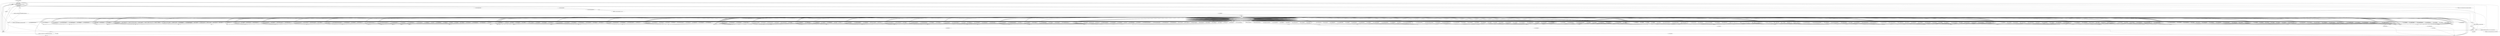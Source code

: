 digraph "" {
    "r0 := @this: sunos.Manuals"
    "push 1"
    "r0 := @this: sunos.Manuals"->"push 1";
    "staticinvoke <java.lang.Boolean: java.lang.Boolean valueOf(boolean)>"
    "push 1"->"staticinvoke <java.lang.Boolean: java.lang.Boolean valueOf(boolean)>";
    "pop"
    "staticinvoke <java.lang.Boolean: java.lang.Boolean valueOf(boolean)>"->"pop";
    "new java.lang.StringBuilder"
    "pop"->"new java.lang.StringBuilder";
    "dup1.r"
    "new java.lang.StringBuilder"->"dup1.r";
    "specialinvoke <java.lang.StringBuilder: void <init>()>"
    "dup1.r"->"specialinvoke <java.lang.StringBuilder: void <init>()>";
    "push \"ACbbEbDb00\""
    "specialinvoke <java.lang.StringBuilder: void <init>()>"->"push \"ACbbEbDb00\"";
    "push \"b\""
    "push \"ACbbEbDb00\""->"push \"b\"";
    "push \"\""
    "push \"b\""->"push \"\"";
    "virtualinvoke <java.lang.String: java.lang.String replace(java.lang.CharSequence,java.lang.CharSequence)>"
    "push \"\""->"virtualinvoke <java.lang.String: java.lang.String replace(java.lang.CharSequence,java.lang.CharSequence)>";
    "virtualinvoke <java.lang.StringBuilder: java.lang.StringBuilder append(java.lang.String)>"
    "virtualinvoke <java.lang.String: java.lang.String replace(java.lang.CharSequence,java.lang.CharSequence)>"->"virtualinvoke <java.lang.StringBuilder: java.lang.StringBuilder append(java.lang.String)>";
    "push \"05e7eeee37e2ee\""
    "virtualinvoke <java.lang.StringBuilder: java.lang.StringBuilder append(java.lang.String)>"->"push \"05e7eeee37e2ee\"";
    "push \"e\""
    "push \"05e7eeee37e2ee\""->"push \"e\"";
    "push \"e\""->"push \"\"";
    "push \"\""->"virtualinvoke <java.lang.String: java.lang.String replace(java.lang.CharSequence,java.lang.CharSequence)>";
    "virtualinvoke <java.lang.String: java.lang.String replace(java.lang.CharSequence,java.lang.CharSequence)>"->"virtualinvoke <java.lang.StringBuilder: java.lang.StringBuilder append(java.lang.String)>";
    "push \"00====1B=6===A\""
    "virtualinvoke <java.lang.StringBuilder: java.lang.StringBuilder append(java.lang.String)>"->"push \"00====1B=6===A\"";
    "push \"=\""
    "push \"00====1B=6===A\""->"push \"=\"";
    "push \"=\""->"push \"\"";
    "push \"\""->"virtualinvoke <java.lang.String: java.lang.String replace(java.lang.CharSequence,java.lang.CharSequence)>";
    "virtualinvoke <java.lang.String: java.lang.String replace(java.lang.CharSequence,java.lang.CharSequence)>"->"virtualinvoke <java.lang.StringBuilder: java.lang.StringBuilder append(java.lang.String)>";
    "push \"@@@@61@@76@61\""
    "virtualinvoke <java.lang.StringBuilder: java.lang.StringBuilder append(java.lang.String)>"->"push \"@@@@61@@76@61\"";
    "push \"@\""
    "push \"@@@@61@@76@61\""->"push \"@\"";
    "push \"@\""->"push \"\"";
    "push \"\""->"virtualinvoke <java.lang.String: java.lang.String replace(java.lang.CharSequence,java.lang.CharSequence)>";
    "virtualinvoke <java.lang.String: java.lang.String replace(java.lang.CharSequence,java.lang.CharSequence)>"->"virtualinvoke <java.lang.StringBuilder: java.lang.StringBuilder append(java.lang.String)>";
    "push \"2ssssE7ssss57ss4\""
    "virtualinvoke <java.lang.StringBuilder: java.lang.StringBuilder append(java.lang.String)>"->"push \"2ssssE7ssss57ss4\"";
    "push \"s\""
    "push \"2ssssE7ssss57ss4\""->"push \"s\"";
    "push \"s\""->"push \"\"";
    "push \"\""->"virtualinvoke <java.lang.String: java.lang.String replace(java.lang.CharSequence,java.lang.CharSequence)>";
    "virtualinvoke <java.lang.String: java.lang.String replace(java.lang.CharSequence,java.lang.CharSequence)>"->"virtualinvoke <java.lang.StringBuilder: java.lang.StringBuilder append(java.lang.String)>";
    "push \"696CFFFF2E\""
    "virtualinvoke <java.lang.StringBuilder: java.lang.StringBuilder append(java.lang.String)>"->"push \"696CFFFF2E\"";
    "push \"F\""
    "push \"696CFFFF2E\""->"push \"F\"";
    "push \"F\""->"push \"\"";
    "push \"\""->"virtualinvoke <java.lang.String: java.lang.String replace(java.lang.CharSequence,java.lang.CharSequence)>";
    "virtualinvoke <java.lang.String: java.lang.String replace(java.lang.CharSequence,java.lang.CharSequence)>"->"virtualinvoke <java.lang.StringBuilder: java.lang.StringBuilder append(java.lang.String)>";
    "push \"M4MMM7MMMMMM7MM26M5\""
    "virtualinvoke <java.lang.StringBuilder: java.lang.StringBuilder append(java.lang.String)>"->"push \"M4MMM7MMMMMM7MM26M5\"";
    "push \"M\""
    "push \"M4MMM7MMMMMM7MM26M5\""->"push \"M\"";
    "push \"M\""->"push \"\"";
    "push \"\""->"virtualinvoke <java.lang.String: java.lang.String replace(java.lang.CharSequence,java.lang.CharSequence)>";
    "virtualinvoke <java.lang.String: java.lang.String replace(java.lang.CharSequence,java.lang.CharSequence)>"->"virtualinvoke <java.lang.StringBuilder: java.lang.StringBuilder append(java.lang.String)>";
    "push \"6aa7aa6Fa72\""
    "virtualinvoke <java.lang.StringBuilder: java.lang.StringBuilder append(java.lang.String)>"->"push \"6aa7aa6Fa72\"";
    "push \"a\""
    "push \"6aa7aa6Fa72\""->"push \"a\"";
    "push \"a\""->"push \"\"";
    "push \"\""->"virtualinvoke <java.lang.String: java.lang.String replace(java.lang.CharSequence,java.lang.CharSequence)>";
    "virtualinvoke <java.lang.String: java.lang.String replace(java.lang.CharSequence,java.lang.CharSequence)>"->"virtualinvoke <java.lang.StringBuilder: java.lang.StringBuilder append(java.lang.String)>";
    "push \"6c96cc1ccc6E\""
    "virtualinvoke <java.lang.StringBuilder: java.lang.StringBuilder append(java.lang.String)>"->"push \"6c96cc1ccc6E\"";
    "push \"c\""
    "push \"6c96cc1ccc6E\""->"push \"c\"";
    "push \"c\""->"push \"\"";
    "push \"\""->"virtualinvoke <java.lang.String: java.lang.String replace(java.lang.CharSequence,java.lang.CharSequence)>";
    "virtualinvoke <java.lang.String: java.lang.String replace(java.lang.CharSequence,java.lang.CharSequence)>"->"virtualinvoke <java.lang.StringBuilder: java.lang.StringBuilder append(java.lang.String)>";
    "push \"x43x616xxxC\""
    "virtualinvoke <java.lang.StringBuilder: java.lang.StringBuilder append(java.lang.String)>"->"push \"x43x616xxxC\"";
    "push \"x\""
    "push \"x43x616xxxC\""->"push \"x\"";
    "push \"x\""->"push \"\"";
    "push \"\""->"virtualinvoke <java.lang.String: java.lang.String replace(java.lang.CharSequence,java.lang.CharSequence)>";
    "virtualinvoke <java.lang.String: java.lang.String replace(java.lang.CharSequence,java.lang.CharSequence)>"->"virtualinvoke <java.lang.StringBuilder: java.lang.StringBuilder append(java.lang.String)>";
    "push \"6fff56E6fff4\""
    "virtualinvoke <java.lang.StringBuilder: java.lang.StringBuilder append(java.lang.String)>"->"push \"6fff56E6fff4\"";
    "push \"f\""
    "push \"6fff56E6fff4\""->"push \"f\"";
    "push \"f\""->"push \"\"";
    "push \"\""->"virtualinvoke <java.lang.String: java.lang.String replace(java.lang.CharSequence,java.lang.CharSequence)>";
    "virtualinvoke <java.lang.String: java.lang.String replace(java.lang.CharSequence,java.lang.CharSequence)>"->"virtualinvoke <java.lang.StringBuilder: java.lang.StringBuilder append(java.lang.String)>";
    "push \"61CCCC7CCC2CCC8FCCCC\""
    "virtualinvoke <java.lang.StringBuilder: java.lang.StringBuilder append(java.lang.String)>"->"push \"61CCCC7CCC2CCC8FCCCC\"";
    "push \"C\""
    "push \"61CCCC7CCC2CCC8FCCCC\""->"push \"C\"";
    "push \"C\""->"push \"\"";
    "push \"\""->"virtualinvoke <java.lang.String: java.lang.String replace(java.lang.CharSequence,java.lang.CharSequence)>";
    "virtualinvoke <java.lang.String: java.lang.String replace(java.lang.CharSequence,java.lang.CharSequence)>"->"virtualinvoke <java.lang.StringBuilder: java.lang.StringBuilder append(java.lang.String)>";
    "push \"3D<D<<<7D<6\""
    "virtualinvoke <java.lang.StringBuilder: java.lang.StringBuilder append(java.lang.String)>"->"push \"3D<D<<<7D<6\"";
    "push \"<\""
    "push \"3D<D<<<7D<6\""->"push \"<\"";
    "push \"<\""->"push \"\"";
    "push \"\""->"virtualinvoke <java.lang.String: java.lang.String replace(java.lang.CharSequence,java.lang.CharSequence)>";
    "virtualinvoke <java.lang.String: java.lang.String replace(java.lang.CharSequence,java.lang.CharSequence)>"->"virtualinvoke <java.lang.StringBuilder: java.lang.StringBuilder append(java.lang.String)>";
    "push \"EOO5OOOOOBOOOOOOOO0D0OOOO\""
    "virtualinvoke <java.lang.StringBuilder: java.lang.StringBuilder append(java.lang.String)>"->"push \"EOO5OOOOOBOOOOOOOO0D0OOOO\"";
    "push \"O\""
    "push \"EOO5OOOOOBOOOOOOOO0D0OOOO\""->"push \"O\"";
    "push \"O\""->"push \"\"";
    "push \"\""->"virtualinvoke <java.lang.String: java.lang.String replace(java.lang.CharSequence,java.lang.CharSequence)>";
    "virtualinvoke <java.lang.String: java.lang.String replace(java.lang.CharSequence,java.lang.CharSequence)>"->"virtualinvoke <java.lang.StringBuilder: java.lang.StringBuilder append(java.lang.String)>";
    "push \"Cxx1x020xxx0xxx\""
    "virtualinvoke <java.lang.StringBuilder: java.lang.StringBuilder append(java.lang.String)>"->"push \"Cxx1x020xxx0xxx\"";
    "push \"Cxx1x020xxx0xxx\""->"push \"x\"";
    "push \"x\""->"push \"\"";
    "push \"\""->"virtualinvoke <java.lang.String: java.lang.String replace(java.lang.CharSequence,java.lang.CharSequence)>";
    "virtualinvoke <java.lang.String: java.lang.String replace(java.lang.CharSequence,java.lang.CharSequence)>"->"virtualinvoke <java.lang.StringBuilder: java.lang.StringBuilder append(java.lang.String)>";
    "push \"<0<<<<1<<<<4A0<<<<<0\""
    "virtualinvoke <java.lang.StringBuilder: java.lang.StringBuilder append(java.lang.String)>"->"push \"<0<<<<1<<<<4A0<<<<<0\"";
    "push \"<0<<<<1<<<<4A0<<<<<0\""->"push \"<\"";
    "push \"<\""->"push \"\"";
    "push \"\""->"virtualinvoke <java.lang.String: java.lang.String replace(java.lang.CharSequence,java.lang.CharSequence)>";
    "virtualinvoke <java.lang.String: java.lang.String replace(java.lang.CharSequence,java.lang.CharSequence)>"->"virtualinvoke <java.lang.StringBuilder: java.lang.StringBuilder append(java.lang.String)>";
    "push \"10VVV67V72\""
    "virtualinvoke <java.lang.StringBuilder: java.lang.StringBuilder append(java.lang.String)>"->"push \"10VVV67V72\"";
    "push \"V\""
    "push \"10VVV67V72\""->"push \"V\"";
    "push \"V\""->"push \"\"";
    "push \"\""->"virtualinvoke <java.lang.String: java.lang.String replace(java.lang.CharSequence,java.lang.CharSequence)>";
    "virtualinvoke <java.lang.String: java.lang.String replace(java.lang.CharSequence,java.lang.CharSequence)>"->"virtualinvoke <java.lang.StringBuilder: java.lang.StringBuilder append(java.lang.String)>";
    "push \"65tttt6ttttttt76F\""
    "virtualinvoke <java.lang.StringBuilder: java.lang.StringBuilder append(java.lang.String)>"->"push \"65tttt6ttttttt76F\"";
    "push \"t\""
    "push \"65tttt6ttttttt76F\""->"push \"t\"";
    "push \"t\""->"push \"\"";
    "push \"\""->"virtualinvoke <java.lang.String: java.lang.String replace(java.lang.CharSequence,java.lang.CharSequence)>";
    "virtualinvoke <java.lang.String: java.lang.String replace(java.lang.CharSequence,java.lang.CharSequence)>"->"virtualinvoke <java.lang.StringBuilder: java.lang.StringBuilder append(java.lang.String)>";
    "push \"tttt7t2t69ttttt61\""
    "virtualinvoke <java.lang.StringBuilder: java.lang.StringBuilder append(java.lang.String)>"->"push \"tttt7t2t69ttttt61\"";
    "push \"tttt7t2t69ttttt61\""->"push \"t\"";
    "push \"t\""->"push \"\"";
    "push \"\""->"virtualinvoke <java.lang.String: java.lang.String replace(java.lang.CharSequence,java.lang.CharSequence)>";
    "virtualinvoke <java.lang.String: java.lang.String replace(java.lang.CharSequence,java.lang.CharSequence)>"->"virtualinvoke <java.lang.StringBuilder: java.lang.StringBuilder append(java.lang.String)>";
    "push \"6E4WWWW3W7WW5\""
    "virtualinvoke <java.lang.StringBuilder: java.lang.StringBuilder append(java.lang.String)>"->"push \"6E4WWWW3W7WW5\"";
    "push \"W\""
    "push \"6E4WWWW3W7WW5\""->"push \"W\"";
    "push \"W\""->"push \"\"";
    "push \"\""->"virtualinvoke <java.lang.String: java.lang.String replace(java.lang.CharSequence,java.lang.CharSequence)>";
    "virtualinvoke <java.lang.String: java.lang.String replace(java.lang.CharSequence,java.lang.CharSequence)>"->"virtualinvoke <java.lang.StringBuilder: java.lang.StringBuilder append(java.lang.String)>";
    "push \"746FOO7O6OOO\""
    "virtualinvoke <java.lang.StringBuilder: java.lang.StringBuilder append(java.lang.String)>"->"push \"746FOO7O6OOO\"";
    "push \"746FOO7O6OOO\""->"push \"O\"";
    "push \"O\""->"push \"\"";
    "push \"\""->"virtualinvoke <java.lang.String: java.lang.String replace(java.lang.CharSequence,java.lang.CharSequence)>";
    "virtualinvoke <java.lang.String: java.lang.String replace(java.lang.CharSequence,java.lang.CharSequence)>"->"virtualinvoke <java.lang.StringBuilder: java.lang.StringBuilder append(java.lang.String)>";
    "push \"65zzz72zzzz7z8\""
    "virtualinvoke <java.lang.StringBuilder: java.lang.StringBuilder append(java.lang.String)>"->"push \"65zzz72zzzz7z8\"";
    "push \"z\""
    "push \"65zzz72zzzz7z8\""->"push \"z\"";
    "push \"z\""->"push \"\"";
    "push \"\""->"virtualinvoke <java.lang.String: java.lang.String replace(java.lang.CharSequence,java.lang.CharSequence)>";
    "virtualinvoke <java.lang.String: java.lang.String replace(java.lang.CharSequence,java.lang.CharSequence)>"->"virtualinvoke <java.lang.StringBuilder: java.lang.StringBuilder append(java.lang.String)>";
    "push \"7GGGG200GGGG12\""
    "virtualinvoke <java.lang.StringBuilder: java.lang.StringBuilder append(java.lang.String)>"->"push \"7GGGG200GGGG12\"";
    "push \"G\""
    "push \"7GGGG200GGGG12\""->"push \"G\"";
    "push \"G\""->"push \"\"";
    "push \"\""->"virtualinvoke <java.lang.String: java.lang.String replace(java.lang.CharSequence,java.lang.CharSequence)>";
    "virtualinvoke <java.lang.String: java.lang.String replace(java.lang.CharSequence,java.lang.CharSequence)>"->"virtualinvoke <java.lang.StringBuilder: java.lang.StringBuilder append(java.lang.String)>";
    "push \"6nA617nnnnnn6\""
    "virtualinvoke <java.lang.StringBuilder: java.lang.StringBuilder append(java.lang.String)>"->"push \"6nA617nnnnnn6\"";
    "push \"n\""
    "push \"6nA617nnnnnn6\""->"push \"n\"";
    "push \"n\""->"push \"\"";
    "push \"\""->"virtualinvoke <java.lang.String: java.lang.String replace(java.lang.CharSequence,java.lang.CharSequence)>";
    "virtualinvoke <java.lang.String: java.lang.String replace(java.lang.CharSequence,java.lang.CharSequence)>"->"virtualinvoke <java.lang.StringBuilder: java.lang.StringBuilder append(java.lang.String)>";
    "push \"F6FFFF12E7F5FF\""
    "virtualinvoke <java.lang.StringBuilder: java.lang.StringBuilder append(java.lang.String)>"->"push \"F6FFFF12E7F5FF\"";
    "push \"F6FFFF12E7F5FF\""->"push \"F\"";
    "push \"F\""->"push \"\"";
    "push \"\""->"virtualinvoke <java.lang.String: java.lang.String replace(java.lang.CharSequence,java.lang.CharSequence)>";
    "virtualinvoke <java.lang.String: java.lang.String replace(java.lang.CharSequence,java.lang.CharSequence)>"->"virtualinvoke <java.lang.StringBuilder: java.lang.StringBuilder append(java.lang.String)>";
    "push \"7ooo4o69oo6oC\""
    "virtualinvoke <java.lang.StringBuilder: java.lang.StringBuilder append(java.lang.String)>"->"push \"7ooo4o69oo6oC\"";
    "push \"o\""
    "push \"7ooo4o69oo6oC\""->"push \"o\"";
    "push \"o\""->"push \"\"";
    "push \"\""->"virtualinvoke <java.lang.String: java.lang.String replace(java.lang.CharSequence,java.lang.CharSequence)>";
    "virtualinvoke <java.lang.String: java.lang.String replace(java.lang.CharSequence,java.lang.CharSequence)>"->"virtualinvoke <java.lang.StringBuilder: java.lang.StringBuilder append(java.lang.String)>";
    "push \"299E999439699991\""
    "virtualinvoke <java.lang.StringBuilder: java.lang.StringBuilder append(java.lang.String)>"->"push \"299E999439699991\"";
    "push \"9\""
    "push \"299E999439699991\""->"push \"9\"";
    "push \"9\""->"push \"\"";
    "push \"\""->"virtualinvoke <java.lang.String: java.lang.String replace(java.lang.CharSequence,java.lang.CharSequence)>";
    "virtualinvoke <java.lang.String: java.lang.String replace(java.lang.CharSequence,java.lang.CharSequence)>"->"virtualinvoke <java.lang.StringBuilder: java.lang.StringBuilder append(java.lang.String)>";
    "push \"6zzzzzzC6zzzzz56E\""
    "virtualinvoke <java.lang.StringBuilder: java.lang.StringBuilder append(java.lang.String)>"->"push \"6zzzzzzC6zzzzz56E\"";
    "push \"6zzzzzzC6zzzzz56E\""->"push \"z\"";
    "push \"z\""->"push \"\"";
    "push \"\""->"virtualinvoke <java.lang.String: java.lang.String replace(java.lang.CharSequence,java.lang.CharSequence)>";
    "virtualinvoke <java.lang.String: java.lang.String replace(java.lang.CharSequence,java.lang.CharSequence)>"->"virtualinvoke <java.lang.StringBuilder: java.lang.StringBuilder append(java.lang.String)>";
    "push \"646000010700002\""
    "virtualinvoke <java.lang.StringBuilder: java.lang.StringBuilder append(java.lang.String)>"->"push \"646000010700002\"";
    "push \"0\""
    "push \"646000010700002\""->"push \"0\"";
    "push \"0\""->"push \"\"";
    "push \"\""->"virtualinvoke <java.lang.String: java.lang.String replace(java.lang.CharSequence,java.lang.CharSequence)>";
    "virtualinvoke <java.lang.String: java.lang.String replace(java.lang.CharSequence,java.lang.CharSequence)>"->"virtualinvoke <java.lang.StringBuilder: java.lang.StringBuilder append(java.lang.String)>";
    "push \"Epppppp6EppppA4D\""
    "virtualinvoke <java.lang.StringBuilder: java.lang.StringBuilder append(java.lang.String)>"->"push \"Epppppp6EppppA4D\"";
    "push \"p\""
    "push \"Epppppp6EppppA4D\""->"push \"p\"";
    "push \"p\""->"push \"\"";
    "push \"\""->"virtualinvoke <java.lang.String: java.lang.String replace(java.lang.CharSequence,java.lang.CharSequence)>";
    "virtualinvoke <java.lang.String: java.lang.String replace(java.lang.CharSequence,java.lang.CharSequence)>"->"virtualinvoke <java.lang.StringBuilder: java.lang.StringBuilder append(java.lang.String)>";
    "push \"rr1rEC8DC\""
    "virtualinvoke <java.lang.StringBuilder: java.lang.StringBuilder append(java.lang.String)>"->"push \"rr1rEC8DC\"";
    "push \"r\""
    "push \"rr1rEC8DC\""->"push \"r\"";
    "push \"r\""->"push \"\"";
    "push \"\""->"virtualinvoke <java.lang.String: java.lang.String replace(java.lang.CharSequence,java.lang.CharSequence)>";
    "virtualinvoke <java.lang.String: java.lang.String replace(java.lang.CharSequence,java.lang.CharSequence)>"->"virtualinvoke <java.lang.StringBuilder: java.lang.StringBuilder append(java.lang.String)>";
    "push \"ZZ5B8ZZZEZZ0ZZZZ3\""
    "virtualinvoke <java.lang.StringBuilder: java.lang.StringBuilder append(java.lang.String)>"->"push \"ZZ5B8ZZZEZZ0ZZZZ3\"";
    "push \"Z\""
    "push \"ZZ5B8ZZZEZZ0ZZZZ3\""->"push \"Z\"";
    "push \"Z\""->"push \"\"";
    "push \"\""->"virtualinvoke <java.lang.String: java.lang.String replace(java.lang.CharSequence,java.lang.CharSequence)>";
    "virtualinvoke <java.lang.String: java.lang.String replace(java.lang.CharSequence,java.lang.CharSequence)>"->"virtualinvoke <java.lang.StringBuilder: java.lang.StringBuilder append(java.lang.String)>";
    "push \"0gggggg0gggg0Bggg5A\""
    "virtualinvoke <java.lang.StringBuilder: java.lang.StringBuilder append(java.lang.String)>"->"push \"0gggggg0gggg0Bggg5A\"";
    "push \"g\""
    "push \"0gggggg0gggg0Bggg5A\""->"push \"g\"";
    "push \"g\""->"push \"\"";
    "push \"\""->"virtualinvoke <java.lang.String: java.lang.String replace(java.lang.CharSequence,java.lang.CharSequence)>";
    "virtualinvoke <java.lang.String: java.lang.String replace(java.lang.CharSequence,java.lang.CharSequence)>"->"virtualinvoke <java.lang.StringBuilder: java.lang.StringBuilder append(java.lang.String)>";
    "push \"0jjj00jjjjCjjjj61\""
    "virtualinvoke <java.lang.StringBuilder: java.lang.StringBuilder append(java.lang.String)>"->"push \"0jjj00jjjjCjjjj61\"";
    "push \"j\""
    "push \"0jjj00jjjjCjjjj61\""->"push \"j\"";
    "push \"j\""->"push \"\"";
    "push \"\""->"virtualinvoke <java.lang.String: java.lang.String replace(java.lang.CharSequence,java.lang.CharSequence)>";
    "virtualinvoke <java.lang.String: java.lang.String replace(java.lang.CharSequence,java.lang.CharSequence)>"->"virtualinvoke <java.lang.StringBuilder: java.lang.StringBuilder append(java.lang.String)>";
    "push \"kk72kkk6kkkk5k46\""
    "virtualinvoke <java.lang.StringBuilder: java.lang.StringBuilder append(java.lang.String)>"->"push \"kk72kkk6kkkk5k46\"";
    "push \"k\""
    "push \"kk72kkk6kkkk5k46\""->"push \"k\"";
    "push \"k\""->"push \"\"";
    "push \"\""->"virtualinvoke <java.lang.String: java.lang.String replace(java.lang.CharSequence,java.lang.CharSequence)>";
    "virtualinvoke <java.lang.String: java.lang.String replace(java.lang.CharSequence,java.lang.CharSequence)>"->"virtualinvoke <java.lang.StringBuilder: java.lang.StringBuilder append(java.lang.String)>";
    "push \"x6xx9xxx656C\""
    "virtualinvoke <java.lang.StringBuilder: java.lang.StringBuilder append(java.lang.String)>"->"push \"x6xx9xxx656C\"";
    "push \"x6xx9xxx656C\""->"push \"x\"";
    "push \"x\""->"push \"\"";
    "push \"\""->"virtualinvoke <java.lang.String: java.lang.String replace(java.lang.CharSequence,java.lang.CharSequence)>";
    "virtualinvoke <java.lang.String: java.lang.String replace(java.lang.CharSequence,java.lang.CharSequence)>"->"virtualinvoke <java.lang.StringBuilder: java.lang.StringBuilder append(java.lang.String)>";
    "push \"6BBBB47BBBB353\""
    "virtualinvoke <java.lang.StringBuilder: java.lang.StringBuilder append(java.lang.String)>"->"push \"6BBBB47BBBB353\"";
    "push \"B\""
    "push \"6BBBB47BBBB353\""->"push \"B\"";
    "push \"B\""->"push \"\"";
    "push \"\""->"virtualinvoke <java.lang.String: java.lang.String replace(java.lang.CharSequence,java.lang.CharSequence)>";
    "virtualinvoke <java.lang.String: java.lang.String replace(java.lang.CharSequence,java.lang.CharSequence)>"->"virtualinvoke <java.lang.StringBuilder: java.lang.StringBuilder append(java.lang.String)>";
    "push \"65744SSS9S\""
    "virtualinvoke <java.lang.StringBuilder: java.lang.StringBuilder append(java.lang.String)>"->"push \"65744SSS9S\"";
    "push \"S\""
    "push \"65744SSS9S\""->"push \"S\"";
    "push \"S\""->"push \"\"";
    "push \"\""->"virtualinvoke <java.lang.String: java.lang.String replace(java.lang.CharSequence,java.lang.CharSequence)>";
    "virtualinvoke <java.lang.String: java.lang.String replace(java.lang.CharSequence,java.lang.CharSequence)>"->"virtualinvoke <java.lang.StringBuilder: java.lang.StringBuilder append(java.lang.String)>";
    "push \"000xxExxxx6xx6\""
    "virtualinvoke <java.lang.StringBuilder: java.lang.StringBuilder append(java.lang.String)>"->"push \"000xxExxxx6xx6\"";
    "push \"000xxExxxx6xx6\""->"push \"x\"";
    "push \"x\""->"push \"\"";
    "push \"\""->"virtualinvoke <java.lang.String: java.lang.String replace(java.lang.CharSequence,java.lang.CharSequence)>";
    "virtualinvoke <java.lang.String: java.lang.String replace(java.lang.CharSequence,java.lang.CharSequence)>"->"virtualinvoke <java.lang.StringBuilder: java.lang.StringBuilder append(java.lang.String)>";
    "push \"6jjjjjjjj97273\""
    "virtualinvoke <java.lang.StringBuilder: java.lang.StringBuilder append(java.lang.String)>"->"push \"6jjjjjjjj97273\"";
    "push \"6jjjjjjjj97273\""->"push \"j\"";
    "push \"j\""->"push \"\"";
    "push \"\""->"virtualinvoke <java.lang.String: java.lang.String replace(java.lang.CharSequence,java.lang.CharSequence)>";
    "virtualinvoke <java.lang.String: java.lang.String replace(java.lang.CharSequence,java.lang.CharSequence)>"->"virtualinvoke <java.lang.StringBuilder: java.lang.StringBuilder append(java.lang.String)>";
    "push \"p74446pp1ppp\""
    "virtualinvoke <java.lang.StringBuilder: java.lang.StringBuilder append(java.lang.String)>"->"push \"p74446pp1ppp\"";
    "push \"p74446pp1ppp\""->"push \"p\"";
    "push \"p\""->"push \"\"";
    "push \"\""->"virtualinvoke <java.lang.String: java.lang.String replace(java.lang.CharSequence,java.lang.CharSequence)>";
    "virtualinvoke <java.lang.String: java.lang.String replace(java.lang.CharSequence,java.lang.CharSequence)>"->"virtualinvoke <java.lang.StringBuilder: java.lang.StringBuilder append(java.lang.String)>";
    "push \"eeee794eF66\""
    "virtualinvoke <java.lang.StringBuilder: java.lang.StringBuilder append(java.lang.String)>"->"push \"eeee794eF66\"";
    "push \"eeee794eF66\""->"push \"e\"";
    "push \"e\""->"push \"\"";
    "push \"\""->"virtualinvoke <java.lang.String: java.lang.String replace(java.lang.CharSequence,java.lang.CharSequence)>";
    "virtualinvoke <java.lang.String: java.lang.String replace(java.lang.CharSequence,java.lang.CharSequence)>"->"virtualinvoke <java.lang.StringBuilder: java.lang.StringBuilder append(java.lang.String)>";
    "push \"vvv5vvvv7vvvv6v5v65\""
    "virtualinvoke <java.lang.StringBuilder: java.lang.StringBuilder append(java.lang.String)>"->"push \"vvv5vvvv7vvvv6v5v65\"";
    "push \"v\""
    "push \"vvv5vvvv7vvvv6v5v65\""->"push \"v\"";
    "push \"v\""->"push \"\"";
    "push \"\""->"virtualinvoke <java.lang.String: java.lang.String replace(java.lang.CharSequence,java.lang.CharSequence)>";
    "virtualinvoke <java.lang.String: java.lang.String replace(java.lang.CharSequence,java.lang.CharSequence)>"->"virtualinvoke <java.lang.StringBuilder: java.lang.StringBuilder append(java.lang.String)>";
    "push \"6Bzzz5zzzzA0zzz0\""
    "virtualinvoke <java.lang.StringBuilder: java.lang.StringBuilder append(java.lang.String)>"->"push \"6Bzzz5zzzzA0zzz0\"";
    "push \"6Bzzz5zzzzA0zzz0\""->"push \"z\"";
    "push \"z\""->"push \"\"";
    "push \"\""->"virtualinvoke <java.lang.String: java.lang.String replace(java.lang.CharSequence,java.lang.CharSequence)>";
    "virtualinvoke <java.lang.String: java.lang.String replace(java.lang.CharSequence,java.lang.CharSequence)>"->"virtualinvoke <java.lang.StringBuilder: java.lang.StringBuilder append(java.lang.String)>";
    "push \"096EE97EEEE3\""
    "virtualinvoke <java.lang.StringBuilder: java.lang.StringBuilder append(java.lang.String)>"->"push \"096EE97EEEE3\"";
    "push \"E\""
    "push \"096EE97EEEE3\""->"push \"E\"";
    "push \"E\""->"push \"\"";
    "push \"\""->"virtualinvoke <java.lang.String: java.lang.String replace(java.lang.CharSequence,java.lang.CharSequence)>";
    "virtualinvoke <java.lang.String: java.lang.String replace(java.lang.CharSequence,java.lang.CharSequence)>"->"virtualinvoke <java.lang.StringBuilder: java.lang.StringBuilder append(java.lang.String)>";
    "push \"54696Dzzzz\""
    "virtualinvoke <java.lang.StringBuilder: java.lang.StringBuilder append(java.lang.String)>"->"push \"54696Dzzzz\"";
    "push \"54696Dzzzz\""->"push \"z\"";
    "push \"z\""->"push \"\"";
    "push \"\""->"virtualinvoke <java.lang.String: java.lang.String replace(java.lang.CharSequence,java.lang.CharSequence)>";
    "virtualinvoke <java.lang.String: java.lang.String replace(java.lang.CharSequence,java.lang.CharSequence)>"->"virtualinvoke <java.lang.StringBuilder: java.lang.StringBuilder append(java.lang.String)>";
    "push \"655b3bbb6bb5bb\""
    "virtualinvoke <java.lang.StringBuilder: java.lang.StringBuilder append(java.lang.String)>"->"push \"655b3bbb6bb5bb\"";
    "push \"655b3bbb6bb5bb\""->"push \"b\"";
    "push \"b\""->"push \"\"";
    "push \"\""->"virtualinvoke <java.lang.String: java.lang.String replace(java.lang.CharSequence,java.lang.CharSequence)>";
    "virtualinvoke <java.lang.String: java.lang.String replace(java.lang.CharSequence,java.lang.CharSequence)>"->"virtualinvoke <java.lang.StringBuilder: java.lang.StringBuilder append(java.lang.String)>";
    "push \"74www5wwwwA00wwww\""
    "virtualinvoke <java.lang.StringBuilder: java.lang.StringBuilder append(java.lang.String)>"->"push \"74www5wwwwA00wwww\"";
    "push \"w\""
    "push \"74www5wwwwA00wwww\""->"push \"w\"";
    "push \"w\""->"push \"\"";
    "push \"\""->"virtualinvoke <java.lang.String: java.lang.String replace(java.lang.CharSequence,java.lang.CharSequence)>";
    "virtualinvoke <java.lang.String: java.lang.String replace(java.lang.CharSequence,java.lang.CharSequence)>"->"virtualinvoke <java.lang.StringBuilder: java.lang.StringBuilder append(java.lang.String)>";
    "push \"076C65KK\""
    "virtualinvoke <java.lang.StringBuilder: java.lang.StringBuilder append(java.lang.String)>"->"push \"076C65KK\"";
    "push \"K\""
    "push \"076C65KK\""->"push \"K\"";
    "push \"K\""->"push \"\"";
    "push \"\""->"virtualinvoke <java.lang.String: java.lang.String replace(java.lang.CharSequence,java.lang.CharSequence)>";
    "virtualinvoke <java.lang.String: java.lang.String replace(java.lang.CharSequence,java.lang.CharSequence)>"->"virtualinvoke <java.lang.StringBuilder: java.lang.StringBuilder append(java.lang.String)>";
    "push \"NNN6E6965N\""
    "virtualinvoke <java.lang.StringBuilder: java.lang.StringBuilder append(java.lang.String)>"->"push \"NNN6E6965N\"";
    "push \"N\""
    "push \"NNN6E6965N\""->"push \"N\"";
    "push \"N\""->"push \"\"";
    "push \"\""->"virtualinvoke <java.lang.String: java.lang.String replace(java.lang.CharSequence,java.lang.CharSequence)>";
    "virtualinvoke <java.lang.String: java.lang.String replace(java.lang.CharSequence,java.lang.CharSequence)>"->"virtualinvoke <java.lang.StringBuilder: java.lang.StringBuilder append(java.lang.String)>";
    "push \"bbb6bbbbbbbbEb7bbbb44bb9\""
    "virtualinvoke <java.lang.StringBuilder: java.lang.StringBuilder append(java.lang.String)>"->"push \"bbb6bbbbbbbbEb7bbbb44bb9\"";
    "push \"bbb6bbbbbbbbEb7bbbb44bb9\""->"push \"b\"";
    "push \"b\""->"push \"\"";
    "push \"\""->"virtualinvoke <java.lang.String: java.lang.String replace(java.lang.CharSequence,java.lang.CharSequence)>";
    "virtualinvoke <java.lang.String: java.lang.String replace(java.lang.CharSequence,java.lang.CharSequence)>"->"virtualinvoke <java.lang.StringBuilder: java.lang.StringBuilder append(java.lang.String)>";
    "push \"00I166D\""
    "virtualinvoke <java.lang.StringBuilder: java.lang.StringBuilder append(java.lang.String)>"->"push \"00I166D\"";
    "push \"I\""
    "push \"00I166D\""->"push \"I\"";
    "push \"I\""->"push \"\"";
    "push \"\""->"virtualinvoke <java.lang.String: java.lang.String replace(java.lang.CharSequence,java.lang.CharSequence)>";
    "virtualinvoke <java.lang.String: java.lang.String replace(java.lang.CharSequence,java.lang.CharSequence)>"->"virtualinvoke <java.lang.StringBuilder: java.lang.StringBuilder append(java.lang.String)>";
    "push \"6>>96>E6>>9\""
    "virtualinvoke <java.lang.StringBuilder: java.lang.StringBuilder append(java.lang.String)>"->"push \"6>>96>E6>>9\"";
    "push \">\""
    "push \"6>>96>E6>>9\""->"push \">\"";
    "push \">\""->"push \"\"";
    "push \"\""->"virtualinvoke <java.lang.String: java.lang.String replace(java.lang.CharSequence,java.lang.CharSequence)>";
    "virtualinvoke <java.lang.String: java.lang.String replace(java.lang.CharSequence,java.lang.CharSequence)>"->"virtualinvoke <java.lang.StringBuilder: java.lang.StringBuilder append(java.lang.String)>";
    "push \"AA6AAAAAD616AACAAA\""
    "virtualinvoke <java.lang.StringBuilder: java.lang.StringBuilder append(java.lang.String)>"->"push \"AA6AAAAAD616AACAAA\"";
    "push \"A\""
    "push \"AA6AAAAAD616AACAAA\""->"push \"A\"";
    "push \"A\""->"push \"\"";
    "push \"\""->"virtualinvoke <java.lang.String: java.lang.String replace(java.lang.CharSequence,java.lang.CharSequence)>";
    "virtualinvoke <java.lang.String: java.lang.String replace(java.lang.CharSequence,java.lang.CharSequence)>"->"virtualinvoke <java.lang.StringBuilder: java.lang.StringBuilder append(java.lang.String)>";
    "push \"4g46ggg17gggg9\""
    "virtualinvoke <java.lang.StringBuilder: java.lang.StringBuilder append(java.lang.String)>"->"push \"4g46ggg17gggg9\"";
    "push \"4g46ggg17gggg9\""->"push \"g\"";
    "push \"g\""->"push \"\"";
    "push \"\""->"virtualinvoke <java.lang.String: java.lang.String replace(java.lang.CharSequence,java.lang.CharSequence)>";
    "virtualinvoke <java.lang.String: java.lang.String replace(java.lang.CharSequence,java.lang.CharSequence)>"->"virtualinvoke <java.lang.StringBuilder: java.lang.StringBuilder append(java.lang.String)>";
    "push \"73::::496E\""
    "virtualinvoke <java.lang.StringBuilder: java.lang.StringBuilder append(java.lang.String)>"->"push \"73::::496E\"";
    "push \":\""
    "push \"73::::496E\""->"push \":\"";
    "push \":\""->"push \"\"";
    "push \"\""->"virtualinvoke <java.lang.String: java.lang.String replace(java.lang.CharSequence,java.lang.CharSequence)>";
    "virtualinvoke <java.lang.String: java.lang.String replace(java.lang.CharSequence,java.lang.CharSequence)>"->"virtualinvoke <java.lang.StringBuilder: java.lang.StringBuilder append(java.lang.String)>";
    "push \"xx4669xx72\""
    "virtualinvoke <java.lang.StringBuilder: java.lang.StringBuilder append(java.lang.String)>"->"push \"xx4669xx72\"";
    "push \"xx4669xx72\""->"push \"x\"";
    "push \"x\""->"push \"\"";
    "push \"\""->"virtualinvoke <java.lang.String: java.lang.String replace(java.lang.CharSequence,java.lang.CharSequence)>";
    "virtualinvoke <java.lang.String: java.lang.String replace(java.lang.CharSequence,java.lang.CharSequence)>"->"virtualinvoke <java.lang.StringBuilder: java.lang.StringBuilder append(java.lang.String)>";
    "push \"7`3``745```7\""
    "virtualinvoke <java.lang.StringBuilder: java.lang.StringBuilder append(java.lang.String)>"->"push \"7`3``745```7\"";
    "push \"`\""
    "push \"7`3``745```7\""->"push \"`\"";
    "push \"`\""->"push \"\"";
    "push \"\""->"virtualinvoke <java.lang.String: java.lang.String replace(java.lang.CharSequence,java.lang.CharSequence)>";
    "virtualinvoke <java.lang.String: java.lang.String replace(java.lang.CharSequence,java.lang.CharSequence)>"->"virtualinvoke <java.lang.StringBuilder: java.lang.StringBuilder append(java.lang.String)>";
    "push \"ZZ6ZZZ56ZZZ5ZZ6ZZZZBZZ\""
    "virtualinvoke <java.lang.StringBuilder: java.lang.StringBuilder append(java.lang.String)>"->"push \"ZZ6ZZZ56ZZZ5ZZ6ZZZZBZZ\"";
    "push \"ZZ6ZZZ56ZZZ5ZZ6ZZZZBZZ\""->"push \"Z\"";
    "push \"Z\""->"push \"\"";
    "push \"\""->"virtualinvoke <java.lang.String: java.lang.String replace(java.lang.CharSequence,java.lang.CharSequence)>";
    "virtualinvoke <java.lang.String: java.lang.String replace(java.lang.CharSequence,java.lang.CharSequence)>"->"virtualinvoke <java.lang.StringBuilder: java.lang.StringBuilder append(java.lang.String)>";
    "push \"49AAAA0AAA009\""
    "virtualinvoke <java.lang.StringBuilder: java.lang.StringBuilder append(java.lang.String)>"->"push \"49AAAA0AAA009\"";
    "push \"49AAAA0AAA009\""->"push \"A\"";
    "push \"A\""->"push \"\"";
    "push \"\""->"virtualinvoke <java.lang.String: java.lang.String replace(java.lang.CharSequence,java.lang.CharSequence)>";
    "virtualinvoke <java.lang.String: java.lang.String replace(java.lang.CharSequence,java.lang.CharSequence)>"->"virtualinvoke <java.lang.StringBuilder: java.lang.StringBuilder append(java.lang.String)>";
    "push \"6ffE6fff578\""
    "virtualinvoke <java.lang.StringBuilder: java.lang.StringBuilder append(java.lang.String)>"->"push \"6ffE6fff578\"";
    "push \"6ffE6fff578\""->"push \"f\"";
    "push \"f\""->"push \"\"";
    "push \"\""->"virtualinvoke <java.lang.String: java.lang.String replace(java.lang.CharSequence,java.lang.CharSequence)>";
    "virtualinvoke <java.lang.String: java.lang.String replace(java.lang.CharSequence,java.lang.CharSequence)>"->"virtualinvoke <java.lang.StringBuilder: java.lang.StringBuilder append(java.lang.String)>";
    "push \"7uu4537uuuu4uuuu\""
    "virtualinvoke <java.lang.StringBuilder: java.lang.StringBuilder append(java.lang.String)>"->"push \"7uu4537uuuu4uuuu\"";
    "push \"u\""
    "push \"7uu4537uuuu4uuuu\""->"push \"u\"";
    "push \"u\""->"push \"\"";
    "push \"\""->"virtualinvoke <java.lang.String: java.lang.String replace(java.lang.CharSequence,java.lang.CharSequence)>";
    "virtualinvoke <java.lang.String: java.lang.String replace(java.lang.CharSequence,java.lang.CharSequence)>"->"virtualinvoke <java.lang.StringBuilder: java.lang.StringBuilder append(java.lang.String)>";
    "push \"61zzz6zzzD70\""
    "virtualinvoke <java.lang.StringBuilder: java.lang.StringBuilder append(java.lang.String)>"->"push \"61zzz6zzzD70\"";
    "push \"61zzz6zzzD70\""->"push \"z\"";
    "push \"z\""->"push \"\"";
    "push \"\""->"virtualinvoke <java.lang.String: java.lang.String replace(java.lang.CharSequence,java.lang.CharSequence)>";
    "virtualinvoke <java.lang.String: java.lang.String replace(java.lang.CharSequence,java.lang.CharSequence)>"->"virtualinvoke <java.lang.StringBuilder: java.lang.StringBuilder append(java.lang.String)>";
    "push \"49NNNN001NN5NN\""
    "virtualinvoke <java.lang.StringBuilder: java.lang.StringBuilder append(java.lang.String)>"->"push \"49NNNN001NN5NN\"";
    "push \"49NNNN001NN5NN\""->"push \"N\"";
    "push \"N\""->"push \"\"";
    "push \"\""->"virtualinvoke <java.lang.String: java.lang.String replace(java.lang.CharSequence,java.lang.CharSequence)>";
    "virtualinvoke <java.lang.String: java.lang.String replace(java.lang.CharSequence,java.lang.CharSequence)>"->"virtualinvoke <java.lang.StringBuilder: java.lang.StringBuilder append(java.lang.String)>";
    "push \"73y6yyy572\""
    "virtualinvoke <java.lang.StringBuilder: java.lang.StringBuilder append(java.lang.String)>"->"push \"73y6yyy572\"";
    "push \"y\""
    "push \"73y6yyy572\""->"push \"y\"";
    "push \"y\""->"push \"\"";
    "push \"\""->"virtualinvoke <java.lang.String: java.lang.String replace(java.lang.CharSequence,java.lang.CharSequence)>";
    "virtualinvoke <java.lang.String: java.lang.String replace(java.lang.CharSequence,java.lang.CharSequence)>"->"virtualinvoke <java.lang.StringBuilder: java.lang.StringBuilder append(java.lang.String)>";
    "push \"6KKK9KK6K1KKK6KKKCKKK\""
    "virtualinvoke <java.lang.StringBuilder: java.lang.StringBuilder append(java.lang.String)>"->"push \"6KKK9KK6K1KKK6KKKCKKK\"";
    "push \"6KKK9KK6K1KKK6KKKCKKK\""->"push \"K\"";
    "push \"K\""->"push \"\"";
    "push \"\""->"virtualinvoke <java.lang.String: java.lang.String replace(java.lang.CharSequence,java.lang.CharSequence)>";
    "virtualinvoke <java.lang.String: java.lang.String replace(java.lang.CharSequence,java.lang.CharSequence)>"->"virtualinvoke <java.lang.StringBuilder: java.lang.StringBuilder append(java.lang.String)>";
    "push \"ff56ffff6572ffff\""
    "virtualinvoke <java.lang.StringBuilder: java.lang.StringBuilder append(java.lang.String)>"->"push \"ff56ffff6572ffff\"";
    "push \"ff56ffff6572ffff\""->"push \"f\"";
    "push \"f\""->"push \"\"";
    "push \"\""->"virtualinvoke <java.lang.String: java.lang.String replace(java.lang.CharSequence,java.lang.CharSequence)>";
    "virtualinvoke <java.lang.String: java.lang.String replace(java.lang.CharSequence,java.lang.CharSequence)>"->"virtualinvoke <java.lang.StringBuilder: java.lang.StringBuilder append(java.lang.String)>";
    "push \"7_3696F\""
    "virtualinvoke <java.lang.StringBuilder: java.lang.StringBuilder append(java.lang.String)>"->"push \"7_3696F\"";
    "push \"_\""
    "push \"7_3696F\""->"push \"_\"";
    "push \"_\""->"push \"\"";
    "push \"\""->"virtualinvoke <java.lang.String: java.lang.String replace(java.lang.CharSequence,java.lang.CharSequence)>";
    "virtualinvoke <java.lang.String: java.lang.String replace(java.lang.CharSequence,java.lang.CharSequence)>"->"virtualinvoke <java.lang.StringBuilder: java.lang.StringBuilder append(java.lang.String)>";
    "push \"6jjjE4jjjF6E\""
    "virtualinvoke <java.lang.StringBuilder: java.lang.StringBuilder append(java.lang.String)>"->"push \"6jjjE4jjjF6E\"";
    "push \"6jjjE4jjjF6E\""->"push \"j\"";
    "push \"j\""->"push \"\"";
    "push \"\""->"virtualinvoke <java.lang.String: java.lang.String replace(java.lang.CharSequence,java.lang.CharSequence)>";
    "virtualinvoke <java.lang.String: java.lang.String replace(java.lang.CharSequence,java.lang.CharSequence)>"->"virtualinvoke <java.lang.StringBuilder: java.lang.StringBuilder append(java.lang.String)>";
    "push \"53kkkk74kkk7kkkk2k\""
    "virtualinvoke <java.lang.StringBuilder: java.lang.StringBuilder append(java.lang.String)>"->"push \"53kkkk74kkk7kkkk2k\"";
    "push \"53kkkk74kkk7kkkk2k\""->"push \"k\"";
    "push \"k\""->"push \"\"";
    "push \"\""->"virtualinvoke <java.lang.String: java.lang.String replace(java.lang.CharSequence,java.lang.CharSequence)>";
    "virtualinvoke <java.lang.String: java.lang.String replace(java.lang.CharSequence,java.lang.CharSequence)>"->"virtualinvoke <java.lang.StringBuilder: java.lang.StringBuilder append(java.lang.String)>";
    "push \"6uu5616uD\""
    "virtualinvoke <java.lang.StringBuilder: java.lang.StringBuilder append(java.lang.String)>"->"push \"6uu5616uD\"";
    "push \"6uu5616uD\""->"push \"u\"";
    "push \"u\""->"push \"\"";
    "push \"\""->"virtualinvoke <java.lang.String: java.lang.String replace(java.lang.CharSequence,java.lang.CharSequence)>";
    "virtualinvoke <java.lang.String: java.lang.String replace(java.lang.CharSequence,java.lang.CharSequence)>"->"virtualinvoke <java.lang.StringBuilder: java.lang.StringBuilder append(java.lang.String)>";
    "push \"4A00W04\""
    "virtualinvoke <java.lang.StringBuilder: java.lang.StringBuilder append(java.lang.String)>"->"push \"4A00W04\"";
    "push \"4A00W04\""->"push \"W\"";
    "push \"W\""->"push \"\"";
    "push \"\""->"virtualinvoke <java.lang.String: java.lang.String replace(java.lang.CharSequence,java.lang.CharSequence)>";
    "virtualinvoke <java.lang.String: java.lang.String replace(java.lang.CharSequence,java.lang.CharSequence)>"->"virtualinvoke <java.lang.StringBuilder: java.lang.StringBuilder append(java.lang.String)>";
    "push \"7UUUU46UU9UUUU6UUUUD\""
    "virtualinvoke <java.lang.StringBuilder: java.lang.StringBuilder append(java.lang.String)>"->"push \"7UUUU46UU9UUUU6UUUUD\"";
    "push \"U\""
    "push \"7UUUU46UU9UUUU6UUUUD\""->"push \"U\"";
    "push \"U\""->"push \"\"";
    "push \"\""->"virtualinvoke <java.lang.String: java.lang.String replace(java.lang.CharSequence,java.lang.CharSequence)>";
    "virtualinvoke <java.lang.String: java.lang.String replace(java.lang.CharSequence,java.lang.CharSequence)>"->"virtualinvoke <java.lang.StringBuilder: java.lang.StringBuilder append(java.lang.String)>";
    "push \"65zzzz5zzzB00\""
    "virtualinvoke <java.lang.StringBuilder: java.lang.StringBuilder append(java.lang.String)>"->"push \"65zzzz5zzzB00\"";
    "push \"65zzzz5zzzB00\""->"push \"z\"";
    "push \"z\""->"push \"\"";
    "push \"\""->"virtualinvoke <java.lang.String: java.lang.String replace(java.lang.CharSequence,java.lang.CharSequence)>";
    "virtualinvoke <java.lang.String: java.lang.String replace(java.lang.CharSequence,java.lang.CharSequence)>"->"virtualinvoke <java.lang.StringBuilder: java.lang.StringBuilder append(java.lang.String)>";
    "push \"06666gggggg9ggg\""
    "virtualinvoke <java.lang.StringBuilder: java.lang.StringBuilder append(java.lang.String)>"->"push \"06666gggggg9ggg\"";
    "push \"06666gggggg9ggg\""->"push \"g\"";
    "push \"g\""->"push \"\"";
    "push \"\""->"virtualinvoke <java.lang.String: java.lang.String replace(java.lang.CharSequence,java.lang.CharSequence)>";
    "virtualinvoke <java.lang.String: java.lang.String replace(java.lang.CharSequence,java.lang.CharSequence)>"->"virtualinvoke <java.lang.StringBuilder: java.lang.StringBuilder append(java.lang.String)>";
    "push \"656rrrrrC64\""
    "virtualinvoke <java.lang.StringBuilder: java.lang.StringBuilder append(java.lang.String)>"->"push \"656rrrrrC64\"";
    "push \"656rrrrrC64\""->"push \"r\"";
    "push \"r\""->"push \"\"";
    "push \"\""->"virtualinvoke <java.lang.String: java.lang.String replace(java.lang.CharSequence,java.lang.CharSequence)>";
    "virtualinvoke <java.lang.String: java.lang.String replace(java.lang.CharSequence,java.lang.CharSequence)>"->"virtualinvoke <java.lang.StringBuilder: java.lang.StringBuilder append(java.lang.String)>";
    "push \"UU73UUUUUUU740UUUU0UU\""
    "virtualinvoke <java.lang.StringBuilder: java.lang.StringBuilder append(java.lang.String)>"->"push \"UU73UUUUUUU740UUUU0UU\"";
    "push \"UU73UUUUUUU740UUUU0UU\""->"push \"U\"";
    "push \"U\""->"push \"\"";
    "push \"\""->"virtualinvoke <java.lang.String: java.lang.String replace(java.lang.CharSequence,java.lang.CharSequence)>";
    "virtualinvoke <java.lang.String: java.lang.String replace(java.lang.CharSequence,java.lang.CharSequence)>"->"virtualinvoke <java.lang.StringBuilder: java.lang.StringBuilder append(java.lang.String)>";
    "push \"0D25DBDDDD4DDD9\""
    "virtualinvoke <java.lang.StringBuilder: java.lang.StringBuilder append(java.lang.String)>"->"push \"0D25DBDDDD4DDD9\"";
    "push \"D\""
    "push \"0D25DBDDDD4DDD9\""->"push \"D\"";
    "push \"D\""->"push \"\"";
    "push \"\""->"virtualinvoke <java.lang.String: java.lang.String replace(java.lang.CharSequence,java.lang.CharSequence)>";
    "virtualinvoke <java.lang.String: java.lang.String replace(java.lang.CharSequence,java.lang.CharSequence)>"->"virtualinvoke <java.lang.StringBuilder: java.lang.StringBuilder append(java.lang.String)>";
    "push \"5RRRRBRR0005\""
    "virtualinvoke <java.lang.StringBuilder: java.lang.StringBuilder append(java.lang.String)>"->"push \"5RRRRBRR0005\"";
    "push \"R\""
    "push \"5RRRRBRR0005\""->"push \"R\"";
    "push \"R\""->"push \"\"";
    "push \"\""->"virtualinvoke <java.lang.String: java.lang.String replace(java.lang.CharSequence,java.lang.CharSequence)>";
    "virtualinvoke <java.lang.String: java.lang.String replace(java.lang.CharSequence,java.lang.CharSequence)>"->"virtualinvoke <java.lang.StringBuilder: java.lang.StringBuilder append(java.lang.String)>";
    "push \"CC697C353\""
    "virtualinvoke <java.lang.StringBuilder: java.lang.StringBuilder append(java.lang.String)>"->"push \"CC697C353\"";
    "push \"CC697C353\""->"push \"C\"";
    "push \"C\""->"push \"\"";
    "push \"\""->"virtualinvoke <java.lang.String: java.lang.String replace(java.lang.CharSequence,java.lang.CharSequence)>";
    "virtualinvoke <java.lang.String: java.lang.String replace(java.lang.CharSequence,java.lang.CharSequence)>"->"virtualinvoke <java.lang.StringBuilder: java.lang.StringBuilder append(java.lang.String)>";
    "push \"65FFFF7FFFF47FF4\""
    "virtualinvoke <java.lang.StringBuilder: java.lang.StringBuilder append(java.lang.String)>"->"push \"65FFFF7FFFF47FF4\"";
    "push \"65FFFF7FFFF47FF4\""->"push \"F\"";
    "push \"F\""->"push \"\"";
    "push \"\""->"virtualinvoke <java.lang.String: java.lang.String replace(java.lang.CharSequence,java.lang.CharSequence)>";
    "virtualinvoke <java.lang.String: java.lang.String replace(java.lang.CharSequence,java.lang.CharSequence)>"->"virtualinvoke <java.lang.StringBuilder: java.lang.StringBuilder append(java.lang.String)>";
    "push \"CCC00CC0CC25CCCCCCBC\""
    "virtualinvoke <java.lang.StringBuilder: java.lang.StringBuilder append(java.lang.String)>"->"push \"CCC00CC0CC25CCCCCCBC\"";
    "push \"CCC00CC0CC25CCCCCCBC\""->"push \"C\"";
    "push \"C\""->"push \"\"";
    "push \"\""->"virtualinvoke <java.lang.String: java.lang.String replace(java.lang.CharSequence,java.lang.CharSequence)>";
    "virtualinvoke <java.lang.String: java.lang.String replace(java.lang.CharSequence,java.lang.CharSequence)>"->"virtualinvoke <java.lang.StringBuilder: java.lang.StringBuilder append(java.lang.String)>";
    "push \"5A4C0EEE0\""
    "virtualinvoke <java.lang.StringBuilder: java.lang.StringBuilder append(java.lang.String)>"->"push \"5A4C0EEE0\"";
    "push \"5A4C0EEE0\""->"push \"E\"";
    "push \"E\""->"push \"\"";
    "push \"\""->"virtualinvoke <java.lang.String: java.lang.String replace(java.lang.CharSequence,java.lang.CharSequence)>";
    "virtualinvoke <java.lang.String: java.lang.String replace(java.lang.CharSequence,java.lang.CharSequence)>"->"virtualinvoke <java.lang.StringBuilder: java.lang.StringBuilder append(java.lang.String)>";
    "push \"04ZZZZ7A6F\""
    "virtualinvoke <java.lang.StringBuilder: java.lang.StringBuilder append(java.lang.String)>"->"push \"04ZZZZ7A6F\"";
    "push \"04ZZZZ7A6F\""->"push \"Z\"";
    "push \"Z\""->"push \"\"";
    "push \"\""->"virtualinvoke <java.lang.String: java.lang.String replace(java.lang.CharSequence,java.lang.CharSequence)>";
    "virtualinvoke <java.lang.String: java.lang.String replace(java.lang.CharSequence,java.lang.CharSequence)>"->"virtualinvoke <java.lang.StringBuilder: java.lang.StringBuilder append(java.lang.String)>";
    "push \"6jjjE657jjjj4\""
    "virtualinvoke <java.lang.StringBuilder: java.lang.StringBuilder append(java.lang.String)>"->"push \"6jjjE657jjjj4\"";
    "push \"6jjjE657jjjj4\""->"push \"j\"";
    "push \"j\""->"push \"\"";
    "push \"\""->"virtualinvoke <java.lang.String: java.lang.String replace(java.lang.CharSequence,java.lang.CharSequence)>";
    "virtualinvoke <java.lang.String: java.lang.String replace(java.lang.CharSequence,java.lang.CharSequence)>"->"virtualinvoke <java.lang.StringBuilder: java.lang.StringBuilder append(java.lang.String)>";
    "push \">>0>>>>>014>>>>4>>C\""
    "virtualinvoke <java.lang.StringBuilder: java.lang.StringBuilder append(java.lang.String)>"->"push \">>0>>>>>014>>>>4>>C\"";
    "push \">>0>>>>>014>>>>4>>C\""->"push \">\"";
    "push \">\""->"push \"\"";
    "push \"\""->"virtualinvoke <java.lang.String: java.lang.String replace(java.lang.CharSequence,java.lang.CharSequence)>";
    "virtualinvoke <java.lang.String: java.lang.String replace(java.lang.CharSequence,java.lang.CharSequence)>"->"virtualinvoke <java.lang.StringBuilder: java.lang.StringBuilder append(java.lang.String)>";
    "push \"6A61``76\""
    "virtualinvoke <java.lang.StringBuilder: java.lang.StringBuilder append(java.lang.String)>"->"push \"6A61``76\"";
    "push \"6A61``76\""->"push \"`\"";
    "push \"`\""->"push \"\"";
    "push \"\""->"virtualinvoke <java.lang.String: java.lang.String replace(java.lang.CharSequence,java.lang.CharSequence)>";
    "virtualinvoke <java.lang.String: java.lang.String replace(java.lang.CharSequence,java.lang.CharSequence)>"->"virtualinvoke <java.lang.StringBuilder: java.lang.StringBuilder append(java.lang.String)>";
    "push \"612Fjj75jjjj\""
    "virtualinvoke <java.lang.StringBuilder: java.lang.StringBuilder append(java.lang.String)>"->"push \"612Fjj75jjjj\"";
    "push \"612Fjj75jjjj\""->"push \"j\"";
    "push \"j\""->"push \"\"";
    "push \"\""->"virtualinvoke <java.lang.String: java.lang.String replace(java.lang.CharSequence,java.lang.CharSequence)>";
    "virtualinvoke <java.lang.String: java.lang.String replace(java.lang.CharSequence,java.lang.CharSequence)>"->"virtualinvoke <java.lang.StringBuilder: java.lang.StringBuilder append(java.lang.String)>";
    "push \"iii74iiii6ii96C\""
    "virtualinvoke <java.lang.StringBuilder: java.lang.StringBuilder append(java.lang.String)>"->"push \"iii74iiii6ii96C\"";
    "push \"i\""
    "push \"iii74iiii6ii96C\""->"push \"i\"";
    "push \"i\""->"push \"\"";
    "push \"\""->"virtualinvoke <java.lang.String: java.lang.String replace(java.lang.CharSequence,java.lang.CharSequence)>";
    "virtualinvoke <java.lang.String: java.lang.String replace(java.lang.CharSequence,java.lang.CharSequence)>"->"virtualinvoke <java.lang.StringBuilder: java.lang.StringBuilder append(java.lang.String)>";
    "push \"QQQ2QQQQF54Q69\""
    "virtualinvoke <java.lang.StringBuilder: java.lang.StringBuilder append(java.lang.String)>"->"push \"QQQ2QQQQF54Q69\"";
    "push \"Q\""
    "push \"QQQ2QQQQF54Q69\""->"push \"Q\"";
    "push \"Q\""->"push \"\"";
    "push \"\""->"virtualinvoke <java.lang.String: java.lang.String replace(java.lang.CharSequence,java.lang.CharSequence)>";
    "virtualinvoke <java.lang.String: java.lang.String replace(java.lang.CharSequence,java.lang.CharSequence)>"->"virtualinvoke <java.lang.StringBuilder: java.lang.StringBuilder append(java.lang.String)>";
    "push \"6FFD655FFA\""
    "virtualinvoke <java.lang.StringBuilder: java.lang.StringBuilder append(java.lang.String)>"->"push \"6FFD655FFA\"";
    "push \"6FFD655FFA\""->"push \"F\"";
    "push \"F\""->"push \"\"";
    "push \"\""->"virtualinvoke <java.lang.String: java.lang.String replace(java.lang.CharSequence,java.lang.CharSequence)>";
    "virtualinvoke <java.lang.String: java.lang.String replace(java.lang.CharSequence,java.lang.CharSequence)>"->"virtualinvoke <java.lang.StringBuilder: java.lang.StringBuilder append(java.lang.String)>";
    "push \"LLL6LLF6E65LL\""
    "virtualinvoke <java.lang.StringBuilder: java.lang.StringBuilder append(java.lang.String)>"->"push \"LLL6LLF6E65LL\"";
    "push \"L\""
    "push \"LLL6LLF6E65LL\""->"push \"L\"";
    "push \"L\""->"push \"\"";
    "push \"\""->"virtualinvoke <java.lang.String: java.lang.String replace(java.lang.CharSequence,java.lang.CharSequence)>";
    "virtualinvoke <java.lang.String: java.lang.String replace(java.lang.CharSequence,java.lang.CharSequence)>"->"virtualinvoke <java.lang.StringBuilder: java.lang.StringBuilder append(java.lang.String)>";
    "push \"www3wwB78ww70\""
    "virtualinvoke <java.lang.StringBuilder: java.lang.StringBuilder append(java.lang.String)>"->"push \"www3wwB78ww70\"";
    "push \"www3wwB78ww70\""->"push \"w\"";
    "push \"w\""->"push \"\"";
    "push \"\""->"virtualinvoke <java.lang.String: java.lang.String replace(java.lang.CharSequence,java.lang.CharSequence)>";
    "virtualinvoke <java.lang.String: java.lang.String replace(java.lang.CharSequence,java.lang.CharSequence)>"->"virtualinvoke <java.lang.StringBuilder: java.lang.StringBuilder append(java.lang.String)>";
    "push \"0sss100ssss00\""
    "virtualinvoke <java.lang.StringBuilder: java.lang.StringBuilder append(java.lang.String)>"->"push \"0sss100ssss00\"";
    "push \"0sss100ssss00\""->"push \"s\"";
    "push \"s\""->"push \"\"";
    "push \"\""->"virtualinvoke <java.lang.String: java.lang.String replace(java.lang.CharSequence,java.lang.CharSequence)>";
    "virtualinvoke <java.lang.String: java.lang.String replace(java.lang.CharSequence,java.lang.CharSequence)>"->"virtualinvoke <java.lang.StringBuilder: java.lang.StringBuilder append(java.lang.String)>";
    "push \"000EEEE1EE0EE1\""
    "virtualinvoke <java.lang.StringBuilder: java.lang.StringBuilder append(java.lang.String)>"->"push \"000EEEE1EE0EE1\"";
    "push \"000EEEE1EE0EE1\""->"push \"E\"";
    "push \"E\""->"push \"\"";
    "push \"\""->"virtualinvoke <java.lang.String: java.lang.String replace(java.lang.CharSequence,java.lang.CharSequence)>";
    "virtualinvoke <java.lang.String: java.lang.String replace(java.lang.CharSequence,java.lang.CharSequence)>"->"virtualinvoke <java.lang.StringBuilder: java.lang.StringBuilder append(java.lang.String)>";
    "push \"0@@1000@@@@0\""
    "virtualinvoke <java.lang.StringBuilder: java.lang.StringBuilder append(java.lang.String)>"->"push \"0@@1000@@@@0\"";
    "push \"0@@1000@@@@0\""->"push \"@\"";
    "push \"@\""->"push \"\"";
    "push \"\""->"virtualinvoke <java.lang.String: java.lang.String replace(java.lang.CharSequence,java.lang.CharSequence)>";
    "virtualinvoke <java.lang.String: java.lang.String replace(java.lang.CharSequence,java.lang.CharSequence)>"->"virtualinvoke <java.lang.StringBuilder: java.lang.StringBuilder append(java.lang.String)>";
    "push \"CCC000CC1CCCC0CC0\""
    "virtualinvoke <java.lang.StringBuilder: java.lang.StringBuilder append(java.lang.String)>"->"push \"CCC000CC1CCCC0CC0\"";
    "push \"CCC000CC1CCCC0CC0\""->"push \"C\"";
    "push \"C\""->"push \"\"";
    "push \"\""->"virtualinvoke <java.lang.String: java.lang.String replace(java.lang.CharSequence,java.lang.CharSequence)>";
    "virtualinvoke <java.lang.String: java.lang.String replace(java.lang.CharSequence,java.lang.CharSequence)>"->"virtualinvoke <java.lang.StringBuilder: java.lang.StringBuilder append(java.lang.String)>";
    "push \"00444440004244\""
    "virtualinvoke <java.lang.StringBuilder: java.lang.StringBuilder append(java.lang.String)>"->"push \"00444440004244\"";
    "push \"4\""
    "push \"00444440004244\""->"push \"4\"";
    "push \"4\""->"push \"\"";
    "push \"\""->"virtualinvoke <java.lang.String: java.lang.String replace(java.lang.CharSequence,java.lang.CharSequence)>";
    "virtualinvoke <java.lang.String: java.lang.String replace(java.lang.CharSequence,java.lang.CharSequence)>"->"virtualinvoke <java.lang.StringBuilder: java.lang.StringBuilder append(java.lang.String)>";
    "push \"LLLL0LLL0L000LL0\""
    "virtualinvoke <java.lang.StringBuilder: java.lang.StringBuilder append(java.lang.String)>"->"push \"LLLL0LLL0L000LL0\"";
    "push \"LLLL0LLL0L000LL0\""->"push \"L\"";
    "push \"L\""->"push \"\"";
    "push \"\""->"virtualinvoke <java.lang.String: java.lang.String replace(java.lang.CharSequence,java.lang.CharSequence)>";
    "virtualinvoke <java.lang.String: java.lang.String replace(java.lang.CharSequence,java.lang.CharSequence)>"->"virtualinvoke <java.lang.StringBuilder: java.lang.StringBuilder append(java.lang.String)>";
    "push \"9990910000\""
    "virtualinvoke <java.lang.StringBuilder: java.lang.StringBuilder append(java.lang.String)>"->"push \"9990910000\"";
    "push \"9990910000\""->"push \"9\"";
    "push \"9\""->"push \"\"";
    "push \"\""->"virtualinvoke <java.lang.String: java.lang.String replace(java.lang.CharSequence,java.lang.CharSequence)>";
    "virtualinvoke <java.lang.String: java.lang.String replace(java.lang.CharSequence,java.lang.CharSequence)>"->"virtualinvoke <java.lang.StringBuilder: java.lang.StringBuilder append(java.lang.String)>";
    "push \"09999129999159996\""
    "virtualinvoke <java.lang.StringBuilder: java.lang.StringBuilder append(java.lang.String)>"->"push \"09999129999159996\"";
    "push \"09999129999159996\""->"push \"9\"";
    "push \"9\""->"push \"\"";
    "push \"\""->"virtualinvoke <java.lang.String: java.lang.String replace(java.lang.CharSequence,java.lang.CharSequence)>";
    "virtualinvoke <java.lang.String: java.lang.String replace(java.lang.CharSequence,java.lang.CharSequence)>"->"virtualinvoke <java.lang.StringBuilder: java.lang.StringBuilder append(java.lang.String)>";
    "push \"ff3AFCfff0E\""
    "virtualinvoke <java.lang.StringBuilder: java.lang.StringBuilder append(java.lang.String)>"->"push \"ff3AFCfff0E\"";
    "push \"ff3AFCfff0E\""->"push \"f\"";
    "push \"f\""->"push \"\"";
    "push \"\""->"virtualinvoke <java.lang.String: java.lang.String replace(java.lang.CharSequence,java.lang.CharSequence)>";
    "virtualinvoke <java.lang.String: java.lang.String replace(java.lang.CharSequence,java.lang.CharSequence)>"->"virtualinvoke <java.lang.StringBuilder: java.lang.StringBuilder append(java.lang.String)>";
    "push \"7zzzzz5zz72zz0zzzz0\""
    "virtualinvoke <java.lang.StringBuilder: java.lang.StringBuilder append(java.lang.String)>"->"push \"7zzzzz5zz72zz0zzzz0\"";
    "push \"7zzzzz5zz72zz0zzzz0\""->"push \"z\"";
    "push \"z\""->"push \"\"";
    "push \"\""->"virtualinvoke <java.lang.String: java.lang.String replace(java.lang.CharSequence,java.lang.CharSequence)>";
    "virtualinvoke <java.lang.String: java.lang.String replace(java.lang.CharSequence,java.lang.CharSequence)>"->"virtualinvoke <java.lang.StringBuilder: java.lang.StringBuilder append(java.lang.String)>";
    "push \"x02x5B49\""
    "virtualinvoke <java.lang.StringBuilder: java.lang.StringBuilder append(java.lang.String)>"->"push \"x02x5B49\"";
    "push \"x02x5B49\""->"push \"x\"";
    "push \"x\""->"push \"\"";
    "push \"\""->"virtualinvoke <java.lang.String: java.lang.String replace(java.lang.CharSequence,java.lang.CharSequence)>";
    "virtualinvoke <java.lang.String: java.lang.String replace(java.lang.CharSequence,java.lang.CharSequence)>"->"virtualinvoke <java.lang.StringBuilder: java.lang.StringBuilder append(java.lang.String)>";
    "push \"eee4DBeeeA60\""
    "virtualinvoke <java.lang.StringBuilder: java.lang.StringBuilder append(java.lang.String)>"->"push \"eee4DBeeeA60\"";
    "push \"eee4DBeeeA60\""->"push \"e\"";
    "push \"e\""->"push \"\"";
    "push \"\""->"virtualinvoke <java.lang.String: java.lang.String replace(java.lang.CharSequence,java.lang.CharSequence)>";
    "virtualinvoke <java.lang.String: java.lang.String replace(java.lang.CharSequence,java.lang.CharSequence)>"->"virtualinvoke <java.lang.StringBuilder: java.lang.StringBuilder append(java.lang.String)>";
    "push \"2ooo6ooo76ooEoooA\""
    "virtualinvoke <java.lang.StringBuilder: java.lang.StringBuilder append(java.lang.String)>"->"push \"2ooo6ooo76ooEoooA\"";
    "push \"2ooo6ooo76ooEoooA\""->"push \"o\"";
    "push \"o\""->"push \"\"";
    "push \"\""->"virtualinvoke <java.lang.String: java.lang.String replace(java.lang.CharSequence,java.lang.CharSequence)>";
    "virtualinvoke <java.lang.String: java.lang.String replace(java.lang.CharSequence,java.lang.CharSequence)>"->"virtualinvoke <java.lang.StringBuilder: java.lang.StringBuilder append(java.lang.String)>";
    "push \"B2A502hh\""
    "virtualinvoke <java.lang.StringBuilder: java.lang.StringBuilder append(java.lang.String)>"->"push \"B2A502hh\"";
    "push \"h\""
    "push \"B2A502hh\""->"push \"h\"";
    "push \"h\""->"push \"\"";
    "push \"\""->"virtualinvoke <java.lang.String: java.lang.String replace(java.lang.CharSequence,java.lang.CharSequence)>";
    "virtualinvoke <java.lang.String: java.lang.String replace(java.lang.CharSequence,java.lang.CharSequence)>"->"virtualinvoke <java.lang.StringBuilder: java.lang.StringBuilder append(java.lang.String)>";
    "push \"009990099799998\""
    "virtualinvoke <java.lang.StringBuilder: java.lang.StringBuilder append(java.lang.String)>"->"push \"009990099799998\"";
    "push \"009990099799998\""->"push \"9\"";
    "push \"9\""->"push \"\"";
    "push \"\""->"virtualinvoke <java.lang.String: java.lang.String replace(java.lang.CharSequence,java.lang.CharSequence)>";
    "virtualinvoke <java.lang.String: java.lang.String replace(java.lang.CharSequence,java.lang.CharSequence)>"->"virtualinvoke <java.lang.StringBuilder: java.lang.StringBuilder append(java.lang.String)>";
    "push \":700:::::::0:00:::\""
    "virtualinvoke <java.lang.StringBuilder: java.lang.StringBuilder append(java.lang.String)>"->"push \":700:::::::0:00:::\"";
    "push \":700:::::::0:00:::\""->"push \":\"";
    "push \":\""->"push \"\"";
    "push \"\""->"virtualinvoke <java.lang.String: java.lang.String replace(java.lang.CharSequence,java.lang.CharSequence)>";
    "virtualinvoke <java.lang.String: java.lang.String replace(java.lang.CharSequence,java.lang.CharSequence)>"->"virtualinvoke <java.lang.StringBuilder: java.lang.StringBuilder append(java.lang.String)>";
    "push \"00N1NNNN10NN0NNN\""
    "virtualinvoke <java.lang.StringBuilder: java.lang.StringBuilder append(java.lang.String)>"->"push \"00N1NNNN10NN0NNN\"";
    "push \"00N1NNNN10NN0NNN\""->"push \"N\"";
    "push \"N\""->"push \"\"";
    "push \"\""->"virtualinvoke <java.lang.String: java.lang.String replace(java.lang.CharSequence,java.lang.CharSequence)>";
    "virtualinvoke <java.lang.String: java.lang.String replace(java.lang.CharSequence,java.lang.CharSequence)>"->"virtualinvoke <java.lang.StringBuilder: java.lang.StringBuilder append(java.lang.String)>";
    "push \"0c00c0c01\""
    "virtualinvoke <java.lang.StringBuilder: java.lang.StringBuilder append(java.lang.String)>"->"push \"0c00c0c01\"";
    "push \"0c00c0c01\""->"push \"c\"";
    "push \"c\""->"push \"\"";
    "push \"\""->"virtualinvoke <java.lang.String: java.lang.String replace(java.lang.CharSequence,java.lang.CharSequence)>";
    "virtualinvoke <java.lang.String: java.lang.String replace(java.lang.CharSequence,java.lang.CharSequence)>"->"virtualinvoke <java.lang.StringBuilder: java.lang.StringBuilder append(java.lang.String)>";
    "push \"004440004447\""
    "virtualinvoke <java.lang.StringBuilder: java.lang.StringBuilder append(java.lang.String)>"->"push \"004440004447\"";
    "push \"004440004447\""->"push \"4\"";
    "push \"4\""->"push \"\"";
    "push \"\""->"virtualinvoke <java.lang.String: java.lang.String replace(java.lang.CharSequence,java.lang.CharSequence)>";
    "virtualinvoke <java.lang.String: java.lang.String replace(java.lang.CharSequence,java.lang.CharSequence)>"->"virtualinvoke <java.lang.StringBuilder: java.lang.StringBuilder append(java.lang.String)>";
    "push \"UUUUD9UU0U0UUUU0UUUUUUUU0\""
    "virtualinvoke <java.lang.StringBuilder: java.lang.StringBuilder append(java.lang.String)>"->"push \"UUUUD9UU0U0UUUU0UUUUUUUU0\"";
    "push \"UUUUD9UU0U0UUUU0UUUUUUUU0\""->"push \"U\"";
    "push \"U\""->"push \"\"";
    "push \"\""->"virtualinvoke <java.lang.String: java.lang.String replace(java.lang.CharSequence,java.lang.CharSequence)>";
    "virtualinvoke <java.lang.String: java.lang.String replace(java.lang.CharSequence,java.lang.CharSequence)>"->"virtualinvoke <java.lang.StringBuilder: java.lang.StringBuilder append(java.lang.String)>";
    "push \"000400\""
    "virtualinvoke <java.lang.StringBuilder: java.lang.StringBuilder append(java.lang.String)>"->"push \"000400\"";
    "push \"000400\""->"push \"R\"";
    "push \"R\""->"push \"\"";
    "push \"\""->"virtualinvoke <java.lang.String: java.lang.String replace(java.lang.CharSequence,java.lang.CharSequence)>";
    "virtualinvoke <java.lang.String: java.lang.String replace(java.lang.CharSequence,java.lang.CharSequence)>"->"virtualinvoke <java.lang.StringBuilder: java.lang.StringBuilder append(java.lang.String)>";
    "push \"0BBB000BBBB1BBBB5\""
    "virtualinvoke <java.lang.StringBuilder: java.lang.StringBuilder append(java.lang.String)>"->"push \"0BBB000BBBB1BBBB5\"";
    "push \"0BBB000BBBB1BBBB5\""->"push \"B\"";
    "push \"B\""->"push \"\"";
    "push \"\""->"virtualinvoke <java.lang.String: java.lang.String replace(java.lang.CharSequence,java.lang.CharSequence)>";
    "virtualinvoke <java.lang.String: java.lang.String replace(java.lang.CharSequence,java.lang.CharSequence)>"->"virtualinvoke <java.lang.StringBuilder: java.lang.StringBuilder append(java.lang.String)>";
    "push \"0000XXXX0X0\""
    "virtualinvoke <java.lang.StringBuilder: java.lang.StringBuilder append(java.lang.String)>"->"push \"0000XXXX0X0\"";
    "push \"X\""
    "push \"0000XXXX0X0\""->"push \"X\"";
    "push \"X\""->"push \"\"";
    "push \"\""->"virtualinvoke <java.lang.String: java.lang.String replace(java.lang.CharSequence,java.lang.CharSequence)>";
    "virtualinvoke <java.lang.String: java.lang.String replace(java.lang.CharSequence,java.lang.CharSequence)>"->"virtualinvoke <java.lang.StringBuilder: java.lang.StringBuilder append(java.lang.String)>";
    "push \"22040222202222002222\""
    "virtualinvoke <java.lang.StringBuilder: java.lang.StringBuilder append(java.lang.String)>"->"push \"22040222202222002222\"";
    "push \"2\""
    "push \"22040222202222002222\""->"push \"2\"";
    "push \"2\""->"push \"\"";
    "push \"\""->"virtualinvoke <java.lang.String: java.lang.String replace(java.lang.CharSequence,java.lang.CharSequence)>";
    "virtualinvoke <java.lang.String: java.lang.String replace(java.lang.CharSequence,java.lang.CharSequence)>"->"virtualinvoke <java.lang.StringBuilder: java.lang.StringBuilder append(java.lang.String)>";
    "push \"001LL2LLL0LLL0\""
    "virtualinvoke <java.lang.StringBuilder: java.lang.StringBuilder append(java.lang.String)>"->"push \"001LL2LLL0LLL0\"";
    "push \"001LL2LLL0LLL0\""->"push \"L\"";
    "push \"L\""->"push \"\"";
    "push \"\""->"virtualinvoke <java.lang.String: java.lang.String replace(java.lang.CharSequence,java.lang.CharSequence)>";
    "virtualinvoke <java.lang.String: java.lang.String replace(java.lang.CharSequence,java.lang.CharSequence)>"->"virtualinvoke <java.lang.StringBuilder: java.lang.StringBuilder append(java.lang.String)>";
    "push \"0rrrr0rrrr0rrr08rArr\""
    "virtualinvoke <java.lang.StringBuilder: java.lang.StringBuilder append(java.lang.String)>"->"push \"0rrrr0rrrr0rrr08rArr\"";
    "push \"0rrrr0rrrr0rrr08rArr\""->"push \"r\"";
    "push \"r\""->"push \"\"";
    "push \"\""->"virtualinvoke <java.lang.String: java.lang.String replace(java.lang.CharSequence,java.lang.CharSequence)>";
    "virtualinvoke <java.lang.String: java.lang.String replace(java.lang.CharSequence,java.lang.CharSequence)>"->"virtualinvoke <java.lang.StringBuilder: java.lang.StringBuilder append(java.lang.String)>";
    "push \"03333300333000\""
    "virtualinvoke <java.lang.StringBuilder: java.lang.StringBuilder append(java.lang.String)>"->"push \"03333300333000\"";
    "push \"3\""
    "push \"03333300333000\""->"push \"3\"";
    "push \"3\""->"push \"\"";
    "push \"\""->"virtualinvoke <java.lang.String: java.lang.String replace(java.lang.CharSequence,java.lang.CharSequence)>";
    "virtualinvoke <java.lang.String: java.lang.String replace(java.lang.CharSequence,java.lang.CharSequence)>"->"virtualinvoke <java.lang.StringBuilder: java.lang.StringBuilder append(java.lang.String)>";
    "push \"0F2F0FFF00FFF0FFFF\""
    "virtualinvoke <java.lang.StringBuilder: java.lang.StringBuilder append(java.lang.String)>"->"push \"0F2F0FFF00FFF0FFFF\"";
    "push \"0F2F0FFF00FFF0FFFF\""->"push \"F\"";
    "push \"F\""->"push \"\"";
    "push \"\""->"virtualinvoke <java.lang.String: java.lang.String replace(java.lang.CharSequence,java.lang.CharSequence)>";
    "virtualinvoke <java.lang.String: java.lang.String replace(java.lang.CharSequence,java.lang.CharSequence)>"->"virtualinvoke <java.lang.StringBuilder: java.lang.StringBuilder append(java.lang.String)>";
    "push \"000xxxx3xxx00\""
    "virtualinvoke <java.lang.StringBuilder: java.lang.StringBuilder append(java.lang.String)>"->"push \"000xxxx3xxx00\"";
    "push \"000xxxx3xxx00\""->"push \"x\"";
    "push \"x\""->"push \"\"";
    "push \"\""->"virtualinvoke <java.lang.String: java.lang.String replace(java.lang.CharSequence,java.lang.CharSequence)>";
    "virtualinvoke <java.lang.String: java.lang.String replace(java.lang.CharSequence,java.lang.CharSequence)>"->"virtualinvoke <java.lang.StringBuilder: java.lang.StringBuilder append(java.lang.String)>";
    "push \"0000jjj0jjj1\""
    "virtualinvoke <java.lang.StringBuilder: java.lang.StringBuilder append(java.lang.String)>"->"push \"0000jjj0jjj1\"";
    "push \"0000jjj0jjj1\""->"push \"j\"";
    "push \"j\""->"push \"\"";
    "push \"\""->"virtualinvoke <java.lang.String: java.lang.String replace(java.lang.CharSequence,java.lang.CharSequence)>";
    "virtualinvoke <java.lang.String: java.lang.String replace(java.lang.CharSequence,java.lang.CharSequence)>"->"virtualinvoke <java.lang.StringBuilder: java.lang.StringBuilder append(java.lang.String)>";
    "push \"00jjjj0j000\""
    "virtualinvoke <java.lang.StringBuilder: java.lang.StringBuilder append(java.lang.String)>"->"push \"00jjjj0j000\"";
    "push \"00jjjj0j000\""->"push \"j\"";
    "push \"j\""->"push \"\"";
    "push \"\""->"virtualinvoke <java.lang.String: java.lang.String replace(java.lang.CharSequence,java.lang.CharSequence)>";
    "virtualinvoke <java.lang.String: java.lang.String replace(java.lang.CharSequence,java.lang.CharSequence)>"->"virtualinvoke <java.lang.StringBuilder: java.lang.StringBuilder append(java.lang.String)>";
    "push \"04L00LLLL00\""
    "virtualinvoke <java.lang.StringBuilder: java.lang.StringBuilder append(java.lang.String)>"->"push \"04L00LLLL00\"";
    "push \"04L00LLLL00\""->"push \"L\"";
    "push \"L\""->"push \"\"";
    "push \"\""->"virtualinvoke <java.lang.String: java.lang.String replace(java.lang.CharSequence,java.lang.CharSequence)>";
    "virtualinvoke <java.lang.String: java.lang.String replace(java.lang.CharSequence,java.lang.CharSequence)>"->"virtualinvoke <java.lang.StringBuilder: java.lang.StringBuilder append(java.lang.String)>";
    "push \"9900109099099\""
    "virtualinvoke <java.lang.StringBuilder: java.lang.StringBuilder append(java.lang.String)>"->"push \"9900109099099\"";
    "push \"9900109099099\""->"push \"9\"";
    "push \"9\""->"push \"\"";
    "push \"\""->"virtualinvoke <java.lang.String: java.lang.String replace(java.lang.CharSequence,java.lang.CharSequence)>";
    "virtualinvoke <java.lang.String: java.lang.String replace(java.lang.CharSequence,java.lang.CharSequence)>"->"virtualinvoke <java.lang.StringBuilder: java.lang.StringBuilder append(java.lang.String)>";
    "push \"00QQ0Q01QQQQ1\""
    "virtualinvoke <java.lang.StringBuilder: java.lang.StringBuilder append(java.lang.String)>"->"push \"00QQ0Q01QQQQ1\"";
    "push \"00QQ0Q01QQQQ1\""->"push \"Q\"";
    "push \"Q\""->"push \"\"";
    "push \"\""->"virtualinvoke <java.lang.String: java.lang.String replace(java.lang.CharSequence,java.lang.CharSequence)>";
    "virtualinvoke <java.lang.String: java.lang.String replace(java.lang.CharSequence,java.lang.CharSequence)>"->"virtualinvoke <java.lang.StringBuilder: java.lang.StringBuilder append(java.lang.String)>";
    "push \"0tttt0tt0tttttt0tttt00\""
    "virtualinvoke <java.lang.StringBuilder: java.lang.StringBuilder append(java.lang.String)>"->"push \"0tttt0tt0tttttt0tttt00\"";
    "push \"0tttt0tt0tttttt0tttt00\""->"push \"t\"";
    "push \"t\""->"push \"\"";
    "push \"\""->"virtualinvoke <java.lang.String: java.lang.String replace(java.lang.CharSequence,java.lang.CharSequence)>";
    "virtualinvoke <java.lang.String: java.lang.String replace(java.lang.CharSequence,java.lang.CharSequence)>"->"virtualinvoke <java.lang.StringBuilder: java.lang.StringBuilder append(java.lang.String)>";
    "push \"2KKKKK20KKKK000KKKK\""
    "virtualinvoke <java.lang.StringBuilder: java.lang.StringBuilder append(java.lang.String)>"->"push \"2KKKKK20KKKK000KKKK\"";
    "push \"2KKKKK20KKKK000KKKK\""->"push \"K\"";
    "push \"K\""->"push \"\"";
    "push \"\""->"virtualinvoke <java.lang.String: java.lang.String replace(java.lang.CharSequence,java.lang.CharSequence)>";
    "virtualinvoke <java.lang.String: java.lang.String replace(java.lang.CharSequence,java.lang.CharSequence)>"->"virtualinvoke <java.lang.StringBuilder: java.lang.StringBuilder append(java.lang.String)>";
    "push \"02>D>>EFE\""
    "virtualinvoke <java.lang.StringBuilder: java.lang.StringBuilder append(java.lang.String)>"->"push \"02>D>>EFE\"";
    "push \"02>D>>EFE\""->"push \">\"";
    "push \">\""->"push \"\"";
    "push \"\""->"virtualinvoke <java.lang.String: java.lang.String replace(java.lang.CharSequence,java.lang.CharSequence)>";
    "virtualinvoke <java.lang.String: java.lang.String replace(java.lang.CharSequence,java.lang.CharSequence)>"->"virtualinvoke <java.lang.StringBuilder: java.lang.StringBuilder append(java.lang.String)>";
    "push \"488EEEEEECEEE00\""
    "virtualinvoke <java.lang.StringBuilder: java.lang.StringBuilder append(java.lang.String)>"->"push \"488EEEEEECEEE00\"";
    "push \"488EEEEEECEEE00\""->"push \"E\"";
    "push \"E\""->"push \"\"";
    "push \"\""->"virtualinvoke <java.lang.String: java.lang.String replace(java.lang.CharSequence,java.lang.CharSequence)>";
    "virtualinvoke <java.lang.String: java.lang.String replace(java.lang.CharSequence,java.lang.CharSequence)>"->"virtualinvoke <java.lang.StringBuilder: java.lang.StringBuilder append(java.lang.String)>";
    "push \"00ffff0f000\""
    "virtualinvoke <java.lang.StringBuilder: java.lang.StringBuilder append(java.lang.String)>"->"push \"00ffff0f000\"";
    "push \"00ffff0f000\""->"push \"f\"";
    "push \"f\""->"push \"\"";
    "push \"\""->"virtualinvoke <java.lang.String: java.lang.String replace(java.lang.CharSequence,java.lang.CharSequence)>";
    "virtualinvoke <java.lang.String: java.lang.String replace(java.lang.CharSequence,java.lang.CharSequence)>"->"virtualinvoke <java.lang.StringBuilder: java.lang.StringBuilder append(java.lang.String)>";
    "push \"JJJ0JJJJ075JJJ72\""
    "virtualinvoke <java.lang.StringBuilder: java.lang.StringBuilder append(java.lang.String)>"->"push \"JJJ0JJJJ075JJJ72\"";
    "push \"J\""
    "push \"JJJ0JJJJ075JJJ72\""->"push \"J\"";
    "push \"J\""->"push \"\"";
    "push \"\""->"virtualinvoke <java.lang.String: java.lang.String replace(java.lang.CharSequence,java.lang.CharSequence)>";
    "virtualinvoke <java.lang.String: java.lang.String replace(java.lang.CharSequence,java.lang.CharSequence)>"->"virtualinvoke <java.lang.StringBuilder: java.lang.StringBuilder append(java.lang.String)>";
    "push \"iii0iii0i02iii5iB\""
    "virtualinvoke <java.lang.StringBuilder: java.lang.StringBuilder append(java.lang.String)>"->"push \"iii0iii0i02iii5iB\"";
    "push \"iii0iii0i02iii5iB\""->"push \"i\"";
    "push \"i\""->"push \"\"";
    "push \"\""->"virtualinvoke <java.lang.String: java.lang.String replace(java.lang.CharSequence,java.lang.CharSequence)>";
    "virtualinvoke <java.lang.String: java.lang.String replace(java.lang.CharSequence,java.lang.CharSequence)>"->"virtualinvoke <java.lang.StringBuilder: java.lang.StringBuilder append(java.lang.String)>";
    "push \"5EEEEEEA5E78F\""
    "virtualinvoke <java.lang.StringBuilder: java.lang.StringBuilder append(java.lang.String)>"->"push \"5EEEEEEA5E78F\"";
    "push \"5EEEEEEA5E78F\""->"push \"E\"";
    "push \"E\""->"push \"\"";
    "push \"\""->"virtualinvoke <java.lang.String: java.lang.String replace(java.lang.CharSequence,java.lang.CharSequence)>";
    "virtualinvoke <java.lang.String: java.lang.String replace(java.lang.CharSequence,java.lang.CharSequence)>"->"virtualinvoke <java.lang.StringBuilder: java.lang.StringBuilder append(java.lang.String)>";
    "push \"2eee03914\""
    "virtualinvoke <java.lang.StringBuilder: java.lang.StringBuilder append(java.lang.String)>"->"push \"2eee03914\"";
    "push \"2eee03914\""->"push \"e\"";
    "push \"e\""->"push \"\"";
    "push \"\""->"virtualinvoke <java.lang.String: java.lang.String replace(java.lang.CharSequence,java.lang.CharSequence)>";
    "virtualinvoke <java.lang.String: java.lang.String replace(java.lang.CharSequence,java.lang.CharSequence)>"->"virtualinvoke <java.lang.StringBuilder: java.lang.StringBuilder append(java.lang.String)>";
    "push \"Bxxxxxx85xxxxDE2\""
    "virtualinvoke <java.lang.StringBuilder: java.lang.StringBuilder append(java.lang.String)>"->"push \"Bxxxxxx85xxxxDE2\"";
    "push \"Bxxxxxx85xxxxDE2\""->"push \"x\"";
    "push \"x\""->"push \"\"";
    "push \"\""->"virtualinvoke <java.lang.String: java.lang.String replace(java.lang.CharSequence,java.lang.CharSequence)>";
    "virtualinvoke <java.lang.String: java.lang.String replace(java.lang.CharSequence,java.lang.CharSequence)>"->"virtualinvoke <java.lang.StringBuilder: java.lang.StringBuilder append(java.lang.String)>";
    "push \"020000\""
    "virtualinvoke <java.lang.StringBuilder: java.lang.StringBuilder append(java.lang.String)>"->"push \"020000\"";
    "push \"P\""
    "push \"020000\""->"push \"P\"";
    "push \"P\""->"push \"\"";
    "push \"\""->"virtualinvoke <java.lang.String: java.lang.String replace(java.lang.CharSequence,java.lang.CharSequence)>";
    "virtualinvoke <java.lang.String: java.lang.String replace(java.lang.CharSequence,java.lang.CharSequence)>"->"virtualinvoke <java.lang.StringBuilder: java.lang.StringBuilder append(java.lang.String)>";
    "push \"PP7PPPP8P7PP0PP0PPP0\""
    "virtualinvoke <java.lang.StringBuilder: java.lang.StringBuilder append(java.lang.String)>"->"push \"PP7PPPP8P7PP0PP0PPP0\"";
    "push \"PP7PPPP8P7PP0PP0PPP0\""->"push \"P\"";
    "push \"P\""->"push \"\"";
    "push \"\""->"virtualinvoke <java.lang.String: java.lang.String replace(java.lang.CharSequence,java.lang.CharSequence)>";
    "virtualinvoke <java.lang.String: java.lang.String replace(java.lang.CharSequence,java.lang.CharSequence)>"->"virtualinvoke <java.lang.StringBuilder: java.lang.StringBuilder append(java.lang.String)>";
    "push \"00066666601616\""
    "virtualinvoke <java.lang.StringBuilder: java.lang.StringBuilder append(java.lang.String)>"->"push \"00066666601616\"";
    "push \"6\""
    "push \"00066666601616\""->"push \"6\"";
    "push \"6\""->"push \"\"";
    "push \"\""->"virtualinvoke <java.lang.String: java.lang.String replace(java.lang.CharSequence,java.lang.CharSequence)>";
    "virtualinvoke <java.lang.String: java.lang.String replace(java.lang.CharSequence,java.lang.CharSequence)>"->"virtualinvoke <java.lang.StringBuilder: java.lang.StringBuilder append(java.lang.String)>";
    "push \"L01LLLL0101\""
    "virtualinvoke <java.lang.StringBuilder: java.lang.StringBuilder append(java.lang.String)>"->"push \"L01LLLL0101\"";
    "push \"L01LLLL0101\""->"push \"L\"";
    "push \"L\""->"push \"\"";
    "push \"\""->"virtualinvoke <java.lang.String: java.lang.String replace(java.lang.CharSequence,java.lang.CharSequence)>";
    "virtualinvoke <java.lang.String: java.lang.String replace(java.lang.CharSequence,java.lang.CharSequence)>"->"virtualinvoke <java.lang.StringBuilder: java.lang.StringBuilder append(java.lang.String)>";
    "push \"01uuu0uu1uuuu0uuu1\""
    "virtualinvoke <java.lang.StringBuilder: java.lang.StringBuilder append(java.lang.String)>"->"push \"01uuu0uu1uuuu0uuu1\"";
    "push \"01uuu0uu1uuuu0uuu1\""->"push \"u\"";
    "push \"u\""->"push \"\"";
    "push \"\""->"virtualinvoke <java.lang.String: java.lang.String replace(java.lang.CharSequence,java.lang.CharSequence)>";
    "virtualinvoke <java.lang.String: java.lang.String replace(java.lang.CharSequence,java.lang.CharSequence)>"->"virtualinvoke <java.lang.StringBuilder: java.lang.StringBuilder append(java.lang.String)>";
    "push \"HH01010HHHH1\""
    "virtualinvoke <java.lang.StringBuilder: java.lang.StringBuilder append(java.lang.String)>"->"push \"HH01010HHHH1\"";
    "push \"H\""
    "push \"HH01010HHHH1\""->"push \"H\"";
    "push \"H\""->"push \"\"";
    "push \"\""->"virtualinvoke <java.lang.String: java.lang.String replace(java.lang.CharSequence,java.lang.CharSequence)>";
    "virtualinvoke <java.lang.String: java.lang.String replace(java.lang.CharSequence,java.lang.CharSequence)>"->"virtualinvoke <java.lang.StringBuilder: java.lang.StringBuilder append(java.lang.String)>";
    "push \"01q01qqqq01\""
    "virtualinvoke <java.lang.StringBuilder: java.lang.StringBuilder append(java.lang.String)>"->"push \"01q01qqqq01\"";
    "push \"q\""
    "push \"01q01qqqq01\""->"push \"q\"";
    "push \"q\""->"push \"\"";
    "push \"\""->"virtualinvoke <java.lang.String: java.lang.String replace(java.lang.CharSequence,java.lang.CharSequence)>";
    "virtualinvoke <java.lang.String: java.lang.String replace(java.lang.CharSequence,java.lang.CharSequence)>"->"virtualinvoke <java.lang.StringBuilder: java.lang.StringBuilder append(java.lang.String)>";
    "push \"BBB01BBBB01BB01\""
    "virtualinvoke <java.lang.StringBuilder: java.lang.StringBuilder append(java.lang.String)>"->"push \"BBB01BBBB01BB01\"";
    "push \"BBB01BBBB01BB01\""->"push \"B\"";
    "push \"B\""->"push \"\"";
    "push \"\""->"virtualinvoke <java.lang.String: java.lang.String replace(java.lang.CharSequence,java.lang.CharSequence)>";
    "virtualinvoke <java.lang.String: java.lang.String replace(java.lang.CharSequence,java.lang.CharSequence)>"->"virtualinvoke <java.lang.StringBuilder: java.lang.StringBuilder append(java.lang.String)>";
    "push \"DD0101DDDD73D\""
    "virtualinvoke <java.lang.StringBuilder: java.lang.StringBuilder append(java.lang.String)>"->"push \"DD0101DDDD73D\"";
    "push \"DD0101DDDD73D\""->"push \"D\"";
    "push \"D\""->"push \"\"";
    "push \"\""->"virtualinvoke <java.lang.String: java.lang.String replace(java.lang.CharSequence,java.lang.CharSequence)>";
    "virtualinvoke <java.lang.String: java.lang.String replace(java.lang.CharSequence,java.lang.CharSequence)>"->"virtualinvoke <java.lang.StringBuilder: java.lang.StringBuilder append(java.lang.String)>";
    "push \"72<<<<0<<<<<<<<0<<<1<<<<8\""
    "virtualinvoke <java.lang.StringBuilder: java.lang.StringBuilder append(java.lang.String)>"->"push \"72<<<<0<<<<<<<<0<<<1<<<<8\"";
    "push \"72<<<<0<<<<<<<<0<<<1<<<<8\""->"push \"<\"";
    "push \"<\""->"push \"\"";
    "push \"\""->"virtualinvoke <java.lang.String: java.lang.String replace(java.lang.CharSequence,java.lang.CharSequence)>";
    "virtualinvoke <java.lang.String: java.lang.String replace(java.lang.CharSequence,java.lang.CharSequence)>"->"virtualinvoke <java.lang.StringBuilder: java.lang.StringBuilder append(java.lang.String)>";
    "push \"2262222A6176\""
    "virtualinvoke <java.lang.StringBuilder: java.lang.StringBuilder append(java.lang.String)>"->"push \"2262222A6176\"";
    "push \"2262222A6176\""->"push \"2\"";
    "push \"2\""->"push \"\"";
    "push \"\""->"virtualinvoke <java.lang.String: java.lang.String replace(java.lang.CharSequence,java.lang.CharSequence)>";
    "virtualinvoke <java.lang.String: java.lang.String replace(java.lang.CharSequence,java.lang.CharSequence)>"->"virtualinvoke <java.lang.StringBuilder: java.lang.StringBuilder append(java.lang.String)>";
    "push \"612Edddd75\""
    "virtualinvoke <java.lang.StringBuilder: java.lang.StringBuilder append(java.lang.String)>"->"push \"612Edddd75\"";
    "push \"d\""
    "push \"612Edddd75\""->"push \"d\"";
    "push \"d\""->"push \"\"";
    "push \"\""->"virtualinvoke <java.lang.String: java.lang.String replace(java.lang.CharSequence,java.lang.CharSequence)>";
    "virtualinvoke <java.lang.String: java.lang.String replace(java.lang.CharSequence,java.lang.CharSequence)>"->"virtualinvoke <java.lang.StringBuilder: java.lang.StringBuilder append(java.lang.String)>";
    "push \"1711114619611C\""
    "virtualinvoke <java.lang.StringBuilder: java.lang.StringBuilder append(java.lang.String)>"->"push \"1711114619611C\"";
    "push \"1\""
    "push \"1711114619611C\""->"push \"1\"";
    "push \"1\""->"push \"\"";
    "push \"\""->"virtualinvoke <java.lang.String: java.lang.String replace(java.lang.CharSequence,java.lang.CharSequence)>";
    "virtualinvoke <java.lang.String: java.lang.String replace(java.lang.CharSequence,java.lang.CharSequence)>"->"virtualinvoke <java.lang.StringBuilder: java.lang.StringBuilder append(java.lang.String)>";
    "push \"2NNENNNN536NNN9\""
    "virtualinvoke <java.lang.StringBuilder: java.lang.StringBuilder append(java.lang.String)>"->"push \"2NNENNNN536NNN9\"";
    "push \"2NNENNNN536NNN9\""->"push \"N\"";
    "push \"N\""->"push \"\"";
    "push \"\""->"virtualinvoke <java.lang.String: java.lang.String replace(java.lang.CharSequence,java.lang.CharSequence)>";
    "virtualinvoke <java.lang.String: java.lang.String replace(java.lang.CharSequence,java.lang.CharSequence)>"->"virtualinvoke <java.lang.StringBuilder: java.lang.StringBuilder append(java.lang.String)>";
    "push \"6;;D;;;;7;;;;0;;;;;;;6;;C;;;;\""
    "virtualinvoke <java.lang.StringBuilder: java.lang.StringBuilder append(java.lang.String)>"->"push \"6;;D;;;;7;;;;0;;;;;;;6;;C;;;;\"";
    "push \";\""
    "push \"6;;D;;;;7;;;;0;;;;;;;6;;C;;;;\""->"push \";\"";
    "push \";\""->"push \"\"";
    "push \"\""->"virtualinvoke <java.lang.String: java.lang.String replace(java.lang.CharSequence,java.lang.CharSequence)>";
    "virtualinvoke <java.lang.String: java.lang.String replace(java.lang.CharSequence,java.lang.CharSequence)>"->"virtualinvoke <java.lang.StringBuilder: java.lang.StringBuilder append(java.lang.String)>";
    "push \":6::::5::::5:469\""
    "virtualinvoke <java.lang.StringBuilder: java.lang.StringBuilder append(java.lang.String)>"->"push \":6::::5::::5:469\"";
    "push \":6::::5::::5:469\""->"push \":\"";
    "push \":\""->"push \"\"";
    "push \"\""->"virtualinvoke <java.lang.String: java.lang.String replace(java.lang.CharSequence,java.lang.CharSequence)>";
    "virtualinvoke <java.lang.String: java.lang.String replace(java.lang.CharSequence,java.lang.CharSequence)>"->"virtualinvoke <java.lang.StringBuilder: java.lang.StringBuilder append(java.lang.String)>";
    "push \"6==D6====55======A\""
    "virtualinvoke <java.lang.StringBuilder: java.lang.StringBuilder append(java.lang.String)>"->"push \"6==D6====55======A\"";
    "push \"6==D6====55======A\""->"push \"=\"";
    "push \"=\""->"push \"\"";
    "push \"\""->"virtualinvoke <java.lang.String: java.lang.String replace(java.lang.CharSequence,java.lang.CharSequence)>";
    "virtualinvoke <java.lang.String: java.lang.String replace(java.lang.CharSequence,java.lang.CharSequence)>"->"virtualinvoke <java.lang.StringBuilder: java.lang.StringBuilder append(java.lang.String)>";
    "push \"<<6F6E<<<<6<<<<5<<\""
    "virtualinvoke <java.lang.StringBuilder: java.lang.StringBuilder append(java.lang.String)>"->"push \"<<6F6E<<<<6<<<<5<<\"";
    "push \"<<6F6E<<<<6<<<<5<<\""->"push \"<\"";
    "push \"<\""->"push \"\"";
    "push \"\""->"virtualinvoke <java.lang.String: java.lang.String replace(java.lang.CharSequence,java.lang.CharSequence)>";
    "virtualinvoke <java.lang.String: java.lang.String replace(java.lang.CharSequence,java.lang.CharSequence)>"->"virtualinvoke <java.lang.StringBuilder: java.lang.StringBuilder append(java.lang.String)>";
    "push \"FA==6===7======5=D\""
    "virtualinvoke <java.lang.StringBuilder: java.lang.StringBuilder append(java.lang.String)>"->"push \"FA==6===7======5=D\"";
    "push \"FA==6===7======5=D\""->"push \"=\"";
    "push \"=\""->"push \"\"";
    "push \"\""->"virtualinvoke <java.lang.String: java.lang.String replace(java.lang.CharSequence,java.lang.CharSequence)>";
    "virtualinvoke <java.lang.String: java.lang.String replace(java.lang.CharSequence,java.lang.CharSequence)>"->"virtualinvoke <java.lang.StringBuilder: java.lang.StringBuilder append(java.lang.String)>";
    "push \"6tttt0D15ttE\""
    "virtualinvoke <java.lang.StringBuilder: java.lang.StringBuilder append(java.lang.String)>"->"push \"6tttt0D15ttE\"";
    "push \"6tttt0D15ttE\""->"push \"t\"";
    "push \"t\""->"push \"\"";
    "push \"\""->"virtualinvoke <java.lang.String: java.lang.String replace(java.lang.CharSequence,java.lang.CharSequence)>";
    "virtualinvoke <java.lang.String: java.lang.String replace(java.lang.CharSequence,java.lang.CharSequence)>"->"virtualinvoke <java.lang.StringBuilder: java.lang.StringBuilder append(java.lang.String)>";
    "push \"zzzzFz5zzAzz6zzzzz03\""
    "virtualinvoke <java.lang.StringBuilder: java.lang.StringBuilder append(java.lang.String)>"->"push \"zzzzFz5zzAzz6zzzzz03\"";
    "push \"zzzzFz5zzAzz6zzzzz03\""->"push \"z\"";
    "push \"z\""->"push \"\"";
    "push \"\""->"virtualinvoke <java.lang.String: java.lang.String replace(java.lang.CharSequence,java.lang.CharSequence)>";
    "virtualinvoke <java.lang.String: java.lang.String replace(java.lang.CharSequence,java.lang.CharSequence)>"->"virtualinvoke <java.lang.StringBuilder: java.lang.StringBuilder append(java.lang.String)>";
    "push \"001249\""
    "virtualinvoke <java.lang.StringBuilder: java.lang.StringBuilder append(java.lang.String)>"->"push \"001249\"";
    "push \"001249\""->"push \"Q\"";
    "push \"Q\""->"push \"\"";
    "push \"\""->"virtualinvoke <java.lang.String: java.lang.String replace(java.lang.CharSequence,java.lang.CharSequence)>";
    "virtualinvoke <java.lang.String: java.lang.String replace(java.lang.CharSequence,java.lang.CharSequence)>"->"virtualinvoke <java.lang.StringBuilder: java.lang.StringBuilder append(java.lang.String)>";
    "push \"ss00sss0A6sss4\""
    "virtualinvoke <java.lang.StringBuilder: java.lang.StringBuilder append(java.lang.String)>"->"push \"ss00sss0A6sss4\"";
    "push \"ss00sss0A6sss4\""->"push \"s\"";
    "push \"s\""->"push \"\"";
    "push \"\""->"virtualinvoke <java.lang.String: java.lang.String replace(java.lang.CharSequence,java.lang.CharSequence)>";
    "virtualinvoke <java.lang.String: java.lang.String replace(java.lang.CharSequence,java.lang.CharSequence)>"->"virtualinvoke <java.lang.StringBuilder: java.lang.StringBuilder append(java.lang.String)>";
    "push \"7pppp3ppp74pp53\""
    "virtualinvoke <java.lang.StringBuilder: java.lang.StringBuilder append(java.lang.String)>"->"push \"7pppp3ppp74pp53\"";
    "push \"7pppp3ppp74pp53\""->"push \"p\"";
    "push \"p\""->"push \"\"";
    "push \"\""->"virtualinvoke <java.lang.String: java.lang.String replace(java.lang.CharSequence,java.lang.CharSequence)>";
    "virtualinvoke <java.lang.String: java.lang.String replace(java.lang.CharSequence,java.lang.CharSequence)>"->"virtualinvoke <java.lang.StringBuilder: java.lang.StringBuilder append(java.lang.String)>";
    "push \"61x7x669xxxx\""
    "virtualinvoke <java.lang.StringBuilder: java.lang.StringBuilder append(java.lang.String)>"->"push \"61x7x669xxxx\"";
    "push \"61x7x669xxxx\""->"push \"x\"";
    "push \"x\""->"push \"\"";
    "push \"\""->"virtualinvoke <java.lang.String: java.lang.String replace(java.lang.CharSequence,java.lang.CharSequence)>";
    "virtualinvoke <java.lang.String: java.lang.String replace(java.lang.CharSequence,java.lang.CharSequence)>"->"virtualinvoke <java.lang.StringBuilder: java.lang.StringBuilder append(java.lang.String)>";
    "push \"6E67744443\""
    "virtualinvoke <java.lang.StringBuilder: java.lang.StringBuilder append(java.lang.String)>"->"push \"6E67744443\"";
    "push \"6E67744443\""->"push \"4\"";
    "push \"4\""->"push \"\"";
    "push \"\""->"virtualinvoke <java.lang.String: java.lang.String replace(java.lang.CharSequence,java.lang.CharSequence)>";
    "virtualinvoke <java.lang.String: java.lang.String replace(java.lang.CharSequence,java.lang.CharSequence)>"->"virtualinvoke <java.lang.StringBuilder: java.lang.StringBuilder append(java.lang.String)>";
    "push \"4FF90FFFF0FFFF0FFFF6\""
    "virtualinvoke <java.lang.StringBuilder: java.lang.StringBuilder append(java.lang.String)>"->"push \"4FF90FFFF0FFFF0FFFF6\"";
    "push \"4FF90FFFF0FFFF0FFFF6\""->"push \"F\"";
    "push \"F\""->"push \"\"";
    "push \"\""->"virtualinvoke <java.lang.String: java.lang.String replace(java.lang.CharSequence,java.lang.CharSequence)>";
    "virtualinvoke <java.lang.String: java.lang.String replace(java.lang.CharSequence,java.lang.CharSequence)>"->"virtualinvoke <java.lang.StringBuilder: java.lang.StringBuilder append(java.lang.String)>";
    "push \"cccc65c6ccEcccc64\""
    "virtualinvoke <java.lang.StringBuilder: java.lang.StringBuilder append(java.lang.String)>"->"push \"cccc65c6ccEcccc64\"";
    "push \"cccc65c6ccEcccc64\""->"push \"c\"";
    "push \"c\""->"push \"\"";
    "push \"\""->"virtualinvoke <java.lang.String: java.lang.String replace(java.lang.CharSequence,java.lang.CharSequence)>";
    "virtualinvoke <java.lang.String: java.lang.String replace(java.lang.CharSequence,java.lang.CharSequence)>"->"virtualinvoke <java.lang.StringBuilder: java.lang.StringBuilder append(java.lang.String)>";
    "push \"44ee6ee179\""
    "virtualinvoke <java.lang.StringBuilder: java.lang.StringBuilder append(java.lang.String)>"->"push \"44ee6ee179\"";
    "push \"44ee6ee179\""->"push \"e\"";
    "push \"e\""->"push \"\"";
    "push \"\""->"virtualinvoke <java.lang.String: java.lang.String replace(java.lang.CharSequence,java.lang.CharSequence)>";
    "virtualinvoke <java.lang.String: java.lang.String replace(java.lang.CharSequence,java.lang.CharSequence)>"->"virtualinvoke <java.lang.StringBuilder: java.lang.StringBuilder append(java.lang.String)>";
    "push \"49ppp0pp0pppp0pppC\""
    "virtualinvoke <java.lang.StringBuilder: java.lang.StringBuilder append(java.lang.String)>"->"push \"49ppp0pp0pppp0pppC\"";
    "push \"49ppp0pp0pppp0pppC\""->"push \"p\"";
    "push \"p\""->"push \"\"";
    "push \"\""->"virtualinvoke <java.lang.String: java.lang.String replace(java.lang.CharSequence,java.lang.CharSequence)>";
    "virtualinvoke <java.lang.String: java.lang.String replace(java.lang.CharSequence,java.lang.CharSequence)>"->"virtualinvoke <java.lang.StringBuilder: java.lang.StringBuilder append(java.lang.String)>";
    "push \"6999569999E69994999\""
    "virtualinvoke <java.lang.StringBuilder: java.lang.StringBuilder append(java.lang.String)>"->"push \"6999569999E69994999\"";
    "push \"6999569999E69994999\""->"push \"9\"";
    "push \"9\""->"push \"\"";
    "push \"\""->"virtualinvoke <java.lang.String: java.lang.String replace(java.lang.CharSequence,java.lang.CharSequence)>";
    "virtualinvoke <java.lang.String: java.lang.String replace(java.lang.CharSequence,java.lang.CharSequence)>"->"virtualinvoke <java.lang.StringBuilder: java.lang.StringBuilder append(java.lang.String)>";
    "push \"4III4617III9II\""
    "virtualinvoke <java.lang.StringBuilder: java.lang.StringBuilder append(java.lang.String)>"->"push \"4III4617III9II\"";
    "push \"4III4617III9II\""->"push \"I\"";
    "push \"I\""->"push \"\"";
    "push \"\""->"virtualinvoke <java.lang.String: java.lang.String replace(java.lang.CharSequence,java.lang.CharSequence)>";
    "virtualinvoke <java.lang.String: java.lang.String replace(java.lang.CharSequence,java.lang.CharSequence)>"->"virtualinvoke <java.lang.StringBuilder: java.lang.StringBuilder append(java.lang.String)>";
    "push \"4>>>>>F66>>>>5>>>7>>\""
    "virtualinvoke <java.lang.StringBuilder: java.lang.StringBuilder append(java.lang.String)>"->"push \"4>>>>>F66>>>>5>>>7>>\"";
    "push \"4>>>>>F66>>>>5>>>7>>\""->"push \">\"";
    "push \">\""->"push \"\"";
    "push \"\""->"virtualinvoke <java.lang.String: java.lang.String replace(java.lang.CharSequence,java.lang.CharSequence)>";
    "virtualinvoke <java.lang.String: java.lang.String replace(java.lang.CharSequence,java.lang.CharSequence)>"->"virtualinvoke <java.lang.StringBuilder: java.lang.StringBuilder append(java.lang.String)>";
    "push \"6599999695999999699999999B\""
    "virtualinvoke <java.lang.StringBuilder: java.lang.StringBuilder append(java.lang.String)>"->"push \"6599999695999999699999999B\"";
    "push \"6599999695999999699999999B\""->"push \"9\"";
    "push \"9\""->"push \"\"";
    "push \"\""->"virtualinvoke <java.lang.String: java.lang.String replace(java.lang.CharSequence,java.lang.CharSequence)>";
    "virtualinvoke <java.lang.String: java.lang.String replace(java.lang.CharSequence,java.lang.CharSequence)>"->"virtualinvoke <java.lang.StringBuilder: java.lang.StringBuilder append(java.lang.String)>";
    "push \"4900zz0zzz7\""
    "virtualinvoke <java.lang.StringBuilder: java.lang.StringBuilder append(java.lang.String)>"->"push \"4900zz0zzz7\"";
    "push \"4900zz0zzz7\""->"push \"z\"";
    "push \"z\""->"push \"\"";
    "push \"\""->"virtualinvoke <java.lang.String: java.lang.String replace(java.lang.CharSequence,java.lang.CharSequence)>";
    "virtualinvoke <java.lang.String: java.lang.String replace(java.lang.CharSequence,java.lang.CharSequence)>"->"virtualinvoke <java.lang.StringBuilder: java.lang.StringBuilder append(java.lang.String)>";
    "push \"99656E9964\""
    "virtualinvoke <java.lang.StringBuilder: java.lang.StringBuilder append(java.lang.String)>"->"push \"99656E9964\"";
    "push \"99656E9964\""->"push \"9\"";
    "push \"9\""->"push \"\"";
    "push \"\""->"virtualinvoke <java.lang.String: java.lang.String replace(java.lang.CharSequence,java.lang.CharSequence)>";
    "virtualinvoke <java.lang.String: java.lang.String replace(java.lang.CharSequence,java.lang.CharSequence)>"->"virtualinvoke <java.lang.StringBuilder: java.lang.StringBuilder append(java.lang.String)>";
    "push \"4ZZZZD6ZZFZZ6Z4\""
    "virtualinvoke <java.lang.StringBuilder: java.lang.StringBuilder append(java.lang.String)>"->"push \"4ZZZZD6ZZFZZ6Z4\"";
    "push \"4ZZZZD6ZZFZZ6Z4\""->"push \"Z\"";
    "push \"Z\""->"push \"\"";
    "push \"\""->"virtualinvoke <java.lang.String: java.lang.String replace(java.lang.CharSequence,java.lang.CharSequence)>";
    "virtualinvoke <java.lang.String: java.lang.String replace(java.lang.CharSequence,java.lang.CharSequence)>"->"virtualinvoke <java.lang.StringBuilder: java.lang.StringBuilder append(java.lang.String)>";
    "push \"VVV6549VVVV00\""
    "virtualinvoke <java.lang.StringBuilder: java.lang.StringBuilder append(java.lang.String)>"->"push \"VVV6549VVVV00\"";
    "push \"VVV6549VVVV00\""->"push \"V\"";
    "push \"V\""->"push \"\"";
    "push \"\""->"virtualinvoke <java.lang.String: java.lang.String replace(java.lang.CharSequence,java.lang.CharSequence)>";
    "virtualinvoke <java.lang.String: java.lang.String replace(java.lang.CharSequence,java.lang.CharSequence)>"->"virtualinvoke <java.lang.StringBuilder: java.lang.StringBuilder append(java.lang.String)>";
    "push \"0c865cc6cEcccc\""
    "virtualinvoke <java.lang.StringBuilder: java.lang.StringBuilder append(java.lang.String)>"->"push \"0c865cc6cEcccc\"";
    "push \"0c865cc6cEcccc\""->"push \"c\"";
    "push \"c\""->"push \"\"";
    "push \"\""->"virtualinvoke <java.lang.String: java.lang.String replace(java.lang.CharSequence,java.lang.CharSequence)>";
    "virtualinvoke <java.lang.String: java.lang.String replace(java.lang.CharSequence,java.lang.CharSequence)>"->"virtualinvoke <java.lang.StringBuilder: java.lang.StringBuilder append(java.lang.String)>";
    "push \"655544D65555F5\""
    "virtualinvoke <java.lang.StringBuilder: java.lang.StringBuilder append(java.lang.String)>"->"push \"655544D65555F5\"";
    "push \"5\""
    "push \"655544D65555F5\""->"push \"5\"";
    "push \"5\""->"push \"\"";
    "push \"\""->"virtualinvoke <java.lang.String: java.lang.String replace(java.lang.CharSequence,java.lang.CharSequence)>";
    "virtualinvoke <java.lang.String: java.lang.String replace(java.lang.CharSequence,java.lang.CharSequence)>"->"virtualinvoke <java.lang.StringBuilder: java.lang.StringBuilder append(java.lang.String)>";
    "push \"6E3333734368333\""
    "virtualinvoke <java.lang.StringBuilder: java.lang.StringBuilder append(java.lang.String)>"->"push \"6E3333734368333\"";
    "push \"6E3333734368333\""->"push \"3\"";
    "push \"3\""->"push \"\"";
    "push \"\""->"virtualinvoke <java.lang.String: java.lang.String replace(java.lang.CharSequence,java.lang.CharSequence)>";
    "virtualinvoke <java.lang.String: java.lang.String replace(java.lang.CharSequence,java.lang.CharSequence)>"->"virtualinvoke <java.lang.StringBuilder: java.lang.StringBuilder append(java.lang.String)>";
    "push \"kk490kkkk0k07kk\""
    "virtualinvoke <java.lang.StringBuilder: java.lang.StringBuilder append(java.lang.String)>"->"push \"kk490kkkk0k07kk\"";
    "push \"kk490kkkk0k07kk\""->"push \"k\"";
    "push \"k\""->"push \"\"";
    "push \"\""->"virtualinvoke <java.lang.String: java.lang.String replace(java.lang.CharSequence,java.lang.CharSequence)>";
    "virtualinvoke <java.lang.String: java.lang.String replace(java.lang.CharSequence,java.lang.CharSequence)>"->"virtualinvoke <java.lang.StringBuilder: java.lang.StringBuilder append(java.lang.String)>";
    "push \"R6RRR56ERRRR64\""
    "virtualinvoke <java.lang.StringBuilder: java.lang.StringBuilder append(java.lang.String)>"->"push \"R6RRR56ERRRR64\"";
    "push \"R6RRR56ERRRR64\""->"push \"R\"";
    "push \"R\""->"push \"\"";
    "push \"\""->"virtualinvoke <java.lang.String: java.lang.String replace(java.lang.CharSequence,java.lang.CharSequence)>";
    "virtualinvoke <java.lang.String: java.lang.String replace(java.lang.CharSequence,java.lang.CharSequence)>"->"virtualinvoke <java.lang.StringBuilder: java.lang.StringBuilder append(java.lang.String)>";
    "push \"5>>>>>>4696D\""
    "virtualinvoke <java.lang.StringBuilder: java.lang.StringBuilder append(java.lang.String)>"->"push \"5>>>>>>4696D\"";
    "push \"5>>>>>>4696D\""->"push \">\"";
    "push \">\""->"push \"\"";
    "push \"\""->"virtualinvoke <java.lang.String: java.lang.String replace(java.lang.CharSequence,java.lang.CharSequence)>";
    "virtualinvoke <java.lang.String: java.lang.String replace(java.lang.CharSequence,java.lang.CharSequence)>"->"virtualinvoke <java.lang.StringBuilder: java.lang.StringBuilder append(java.lang.String)>";
    "push \"6lll54lll90l0lll\""
    "virtualinvoke <java.lang.StringBuilder: java.lang.StringBuilder append(java.lang.String)>"->"push \"6lll54lll90l0lll\"";
    "push \"l\""
    "push \"6lll54lll90l0lll\""->"push \"l\"";
    "push \"l\""->"push \"\"";
    "push \"\""->"virtualinvoke <java.lang.String: java.lang.String replace(java.lang.CharSequence,java.lang.CharSequence)>";
    "virtualinvoke <java.lang.String: java.lang.String replace(java.lang.CharSequence,java.lang.CharSequence)>"->"virtualinvoke <java.lang.StringBuilder: java.lang.StringBuilder append(java.lang.String)>";
    "push \"0;;B;;65;6;E\""
    "virtualinvoke <java.lang.StringBuilder: java.lang.StringBuilder append(java.lang.String)>"->"push \"0;;B;;65;6;E\"";
    "push \"0;;B;;65;6;E\""->"push \";\"";
    "push \";\""->"push \"\"";
    "push \"\""->"virtualinvoke <java.lang.String: java.lang.String replace(java.lang.CharSequence,java.lang.CharSequence)>";
    "virtualinvoke <java.lang.String: java.lang.String replace(java.lang.CharSequence,java.lang.CharSequence)>"->"virtualinvoke <java.lang.StringBuilder: java.lang.StringBuilder append(java.lang.String)>";
    "push \"GGGG64G5GG46GGG9\""
    "virtualinvoke <java.lang.StringBuilder: java.lang.StringBuilder append(java.lang.String)>"->"push \"GGGG64G5GG46GGG9\"";
    "push \"GGGG64G5GG46GGG9\""->"push \"G\"";
    "push \"G\""->"push \"\"";
    "push \"\""->"virtualinvoke <java.lang.String: java.lang.String replace(java.lang.CharSequence,java.lang.CharSequence)>";
    "virtualinvoke <java.lang.String: java.lang.String replace(java.lang.CharSequence,java.lang.CharSequence)>"->"virtualinvoke <java.lang.StringBuilder: java.lang.StringBuilder append(java.lang.String)>";
    "push \"6DUUU65UU4UD\""
    "virtualinvoke <java.lang.StringBuilder: java.lang.StringBuilder append(java.lang.String)>"->"push \"6DUUU65UU4UD\"";
    "push \"6DUUU65UU4UD\""->"push \"U\"";
    "push \"U\""->"push \"\"";
    "push \"\""->"virtualinvoke <java.lang.String: java.lang.String replace(java.lang.CharSequence,java.lang.CharSequence)>";
    "virtualinvoke <java.lang.String: java.lang.String replace(java.lang.CharSequence,java.lang.CharSequence)>"->"virtualinvoke <java.lang.StringBuilder: java.lang.StringBuilder append(java.lang.String)>";
    "push \"6F646III5\""
    "virtualinvoke <java.lang.StringBuilder: java.lang.StringBuilder append(java.lang.String)>"->"push \"6F646III5\"";
    "push \"6F646III5\""->"push \"I\"";
    "push \"I\""->"push \"\"";
    "push \"\""->"virtualinvoke <java.lang.String: java.lang.String replace(java.lang.CharSequence,java.lang.CharSequence)>";
    "virtualinvoke <java.lang.String: java.lang.String replace(java.lang.CharSequence,java.lang.CharSequence)>"->"virtualinvoke <java.lang.StringBuilder: java.lang.StringBuilder append(java.lang.String)>";
    "push \"49H00HHHHH0HHH9\""
    "virtualinvoke <java.lang.StringBuilder: java.lang.StringBuilder append(java.lang.String)>"->"push \"49H00HHHHH0HHH9\"";
    "push \"49H00HHHHH0HHH9\""->"push \"H\"";
    "push \"H\""->"push \"\"";
    "push \"\""->"virtualinvoke <java.lang.String: java.lang.String replace(java.lang.CharSequence,java.lang.CharSequence)>";
    "virtualinvoke <java.lang.String: java.lang.String replace(java.lang.CharSequence,java.lang.CharSequence)>"->"virtualinvoke <java.lang.StringBuilder: java.lang.StringBuilder append(java.lang.String)>";
    "push \"7261EEE77\""
    "virtualinvoke <java.lang.StringBuilder: java.lang.StringBuilder append(java.lang.String)>"->"push \"7261EEE77\"";
    "push \"7261EEE77\""->"push \"E\"";
    "push \"E\""->"push \"\"";
    "push \"\""->"virtualinvoke <java.lang.String: java.lang.String replace(java.lang.CharSequence,java.lang.CharSequence)>";
    "virtualinvoke <java.lang.String: java.lang.String replace(java.lang.CharSequence,java.lang.CharSequence)>"->"virtualinvoke <java.lang.StringBuilder: java.lang.StringBuilder append(java.lang.String)>";
    "push \"4F6666@@@\""
    "virtualinvoke <java.lang.StringBuilder: java.lang.StringBuilder append(java.lang.String)>"->"push \"4F6666@@@\"";
    "push \"4F6666@@@\""->"push \"@\"";
    "push \"@\""->"push \"\"";
    "push \"\""->"virtualinvoke <java.lang.String: java.lang.String replace(java.lang.CharSequence,java.lang.CharSequence)>";
    "virtualinvoke <java.lang.String: java.lang.String replace(java.lang.CharSequence,java.lang.CharSequence)>"->"virtualinvoke <java.lang.StringBuilder: java.lang.StringBuilder append(java.lang.String)>";
    "push \"III7IIII3657III4\""
    "virtualinvoke <java.lang.StringBuilder: java.lang.StringBuilder append(java.lang.String)>"->"push \"III7IIII3657III4\"";
    "push \"III7IIII3657III4\""->"push \"I\"";
    "push \"I\""->"push \"\"";
    "push \"\""->"virtualinvoke <java.lang.String: java.lang.String replace(java.lang.CharSequence,java.lang.CharSequence)>";
    "virtualinvoke <java.lang.String: java.lang.String replace(java.lang.CharSequence,java.lang.CharSequence)>"->"virtualinvoke <java.lang.StringBuilder: java.lang.StringBuilder append(java.lang.String)>";
    "push \"B4900B1BBB5\""
    "virtualinvoke <java.lang.StringBuilder: java.lang.StringBuilder append(java.lang.String)>"->"push \"B4900B1BBB5\"";
    "push \"B4900B1BBB5\""->"push \"B\"";
    "push \"B\""->"push \"\"";
    "push \"\""->"virtualinvoke <java.lang.String: java.lang.String replace(java.lang.CharSequence,java.lang.CharSequence)>";
    "virtualinvoke <java.lang.String: java.lang.String replace(java.lang.CharSequence,java.lang.CharSequence)>"->"virtualinvoke <java.lang.StringBuilder: java.lang.StringBuilder append(java.lang.String)>";
    "push \"7vvv36572vv\""
    "virtualinvoke <java.lang.StringBuilder: java.lang.StringBuilder append(java.lang.String)>"->"push \"7vvv36572vv\"";
    "push \"7vvv36572vv\""->"push \"v\"";
    "push \"v\""->"push \"\"";
    "push \"\""->"virtualinvoke <java.lang.String: java.lang.String replace(java.lang.CharSequence,java.lang.CharSequence)>";
    "virtualinvoke <java.lang.String: java.lang.String replace(java.lang.CharSequence,java.lang.CharSequence)>"->"virtualinvoke <java.lang.StringBuilder: java.lang.StringBuilder append(java.lang.String)>";
    "push \"6uuuu96uuuu16uuuC\""
    "virtualinvoke <java.lang.StringBuilder: java.lang.StringBuilder append(java.lang.String)>"->"push \"6uuuu96uuuu16uuuC\"";
    "push \"6uuuu96uuuu16uuuC\""->"push \"u\"";
    "push \"u\""->"push \"\"";
    "push \"\""->"virtualinvoke <java.lang.String: java.lang.String replace(java.lang.CharSequence,java.lang.CharSequence)>";
    "virtualinvoke <java.lang.String: java.lang.String replace(java.lang.CharSequence,java.lang.CharSequence)>"->"virtualinvoke <java.lang.StringBuilder: java.lang.StringBuilder append(java.lang.String)>";
    "push \"533665372333\""
    "virtualinvoke <java.lang.StringBuilder: java.lang.StringBuilder append(java.lang.String)>"->"push \"533665372333\"";
    "push \"533665372333\""->"push \"3\"";
    "push \"3\""->"push \"\"";
    "push \"\""->"virtualinvoke <java.lang.String: java.lang.String replace(java.lang.CharSequence,java.lang.CharSequence)>";
    "virtualinvoke <java.lang.String: java.lang.String replace(java.lang.CharSequence,java.lang.CharSequence)>"->"virtualinvoke <java.lang.StringBuilder: java.lang.StringBuilder append(java.lang.String)>";
    "push \"736K96KKKKF\""
    "virtualinvoke <java.lang.StringBuilder: java.lang.StringBuilder append(java.lang.String)>"->"push \"736K96KKKKF\"";
    "push \"736K96KKKKF\""->"push \"K\"";
    "push \"K\""->"push \"\"";
    "push \"\""->"virtualinvoke <java.lang.String: java.lang.String replace(java.lang.CharSequence,java.lang.CharSequence)>";
    "virtualinvoke <java.lang.String: java.lang.String replace(java.lang.CharSequence,java.lang.CharSequence)>"->"virtualinvoke <java.lang.StringBuilder: java.lang.StringBuilder append(java.lang.String)>";
    "push \"6E4GGGF6E\""
    "virtualinvoke <java.lang.StringBuilder: java.lang.StringBuilder append(java.lang.String)>"->"push \"6E4GGGF6E\"";
    "push \"6E4GGGF6E\""->"push \"G\"";
    "push \"G\""->"push \"\"";
    "push \"\""->"virtualinvoke <java.lang.String: java.lang.String replace(java.lang.CharSequence,java.lang.CharSequence)>";
    "virtualinvoke <java.lang.String: java.lang.String replace(java.lang.CharSequence,java.lang.CharSequence)>"->"virtualinvoke <java.lang.StringBuilder: java.lang.StringBuilder append(java.lang.String)>";
    "push \"BB5BBBB374BBBB7BBB2B\""
    "virtualinvoke <java.lang.StringBuilder: java.lang.StringBuilder append(java.lang.String)>"->"push \"BB5BBBB374BBBB7BBB2B\"";
    "push \"BB5BBBB374BBBB7BBB2B\""->"push \"B\"";
    "push \"B\""->"push \"\"";
    "push \"\""->"virtualinvoke <java.lang.String: java.lang.String replace(java.lang.CharSequence,java.lang.CharSequence)>";
    "virtualinvoke <java.lang.String: java.lang.String replace(java.lang.CharSequence,java.lang.CharSequence)>"->"virtualinvoke <java.lang.StringBuilder: java.lang.StringBuilder append(java.lang.String)>";
    "push \"6:::56:::16D::::\""
    "virtualinvoke <java.lang.StringBuilder: java.lang.StringBuilder append(java.lang.String)>"->"push \"6:::56:::16D::::\"";
    "push \"6:::56:::16D::::\""->"push \":\"";
    "push \":\""->"push \"\"";
    "push \"\""->"virtualinvoke <java.lang.String: java.lang.String replace(java.lang.CharSequence,java.lang.CharSequence)>";
    "virtualinvoke <java.lang.String: java.lang.String replace(java.lang.CharSequence,java.lang.CharSequence)>"->"virtualinvoke <java.lang.StringBuilder: java.lang.StringBuilder append(java.lang.String)>";
    "push \"490T0TTT08\""
    "virtualinvoke <java.lang.StringBuilder: java.lang.StringBuilder append(java.lang.String)>"->"push \"490T0TTT08\"";
    "push \"T\""
    "push \"490T0TTT08\""->"push \"T\"";
    "push \"T\""->"push \"\"";
    "push \"\""->"virtualinvoke <java.lang.String: java.lang.String replace(java.lang.CharSequence,java.lang.CharSequence)>";
    "virtualinvoke <java.lang.String: java.lang.String replace(java.lang.CharSequence,java.lang.CharSequence)>"->"virtualinvoke <java.lang.StringBuilder: java.lang.StringBuilder append(java.lang.String)>";
    "push \"b737bbb4bbbb6bbb1\""
    "virtualinvoke <java.lang.StringBuilder: java.lang.StringBuilder append(java.lang.String)>"->"push \"b737bbb4bbbb6bbb1\"";
    "push \"b737bbb4bbbb6bbb1\""->"push \"b\"";
    "push \"b\""->"push \"\"";
    "push \"\""->"virtualinvoke <java.lang.String: java.lang.String replace(java.lang.CharSequence,java.lang.CharSequence)>";
    "virtualinvoke <java.lang.String: java.lang.String replace(java.lang.CharSequence,java.lang.CharSequence)>"->"virtualinvoke <java.lang.StringBuilder: java.lang.StringBuilder append(java.lang.String)>";
    "push \"OOO72OOO74OOOOOOOO44\""
    "virtualinvoke <java.lang.StringBuilder: java.lang.StringBuilder append(java.lang.String)>"->"push \"OOO72OOO74OOOOOOOO44\"";
    "push \"OOO72OOO74OOOOOOOO44\""->"push \"O\"";
    "push \"O\""->"push \"\"";
    "push \"\""->"virtualinvoke <java.lang.String: java.lang.String replace(java.lang.CharSequence,java.lang.CharSequence)>";
    "virtualinvoke <java.lang.String: java.lang.String replace(java.lang.CharSequence,java.lang.CharSequence)>"->"virtualinvoke <java.lang.StringBuilder: java.lang.StringBuilder append(java.lang.String)>";
    "push \"6wwwwww17ww949\""
    "virtualinvoke <java.lang.StringBuilder: java.lang.StringBuilder append(java.lang.String)>"->"push \"6wwwwww17ww949\"";
    "push \"6wwwwww17ww949\""->"push \"w\"";
    "push \"w\""->"push \"\"";
    "push \"\""->"virtualinvoke <java.lang.String: java.lang.String replace(java.lang.CharSequence,java.lang.CharSequence)>";
    "virtualinvoke <java.lang.String: java.lang.String replace(java.lang.CharSequence,java.lang.CharSequence)>"->"virtualinvoke <java.lang.StringBuilder: java.lang.StringBuilder append(java.lang.String)>";
    "push \"0k00kkkkkkEkkk7kkkk3k\""
    "virtualinvoke <java.lang.StringBuilder: java.lang.StringBuilder append(java.lang.String)>"->"push \"0k00kkkkkkEkkk7kkkk3k\"";
    "push \"0k00kkkkkkEkkk7kkkk3k\""->"push \"k\"";
    "push \"k\""->"push \"\"";
    "push \"\""->"virtualinvoke <java.lang.String: java.lang.String replace(java.lang.CharSequence,java.lang.CharSequence)>";
    "virtualinvoke <java.lang.String: java.lang.String replace(java.lang.CharSequence,java.lang.CharSequence)>"->"virtualinvoke <java.lang.StringBuilder: java.lang.StringBuilder append(java.lang.String)>";
    "push \"7<<<<4<6<<17<2\""
    "virtualinvoke <java.lang.StringBuilder: java.lang.StringBuilder append(java.lang.String)>"->"push \"7<<<<4<6<<17<2\"";
    "push \"7<<<<4<6<<17<2\""->"push \"<\"";
    "push \"<\""->"push \"\"";
    "push \"\""->"virtualinvoke <java.lang.String: java.lang.String replace(java.lang.CharSequence,java.lang.CharSequence)>";
    "virtualinvoke <java.lang.String: java.lang.String replace(java.lang.CharSequence,java.lang.CharSequence)>"->"virtualinvoke <java.lang.StringBuilder: java.lang.StringBuilder append(java.lang.String)>";
    "push \"74LL4L461\""
    "virtualinvoke <java.lang.StringBuilder: java.lang.StringBuilder append(java.lang.String)>"->"push \"74LL4L461\"";
    "push \"74LL4L461\""->"push \"L\"";
    "push \"L\""->"push \"\"";
    "push \"\""->"virtualinvoke <java.lang.String: java.lang.String replace(java.lang.CharSequence,java.lang.CharSequence)>";
    "virtualinvoke <java.lang.String: java.lang.String replace(java.lang.CharSequence,java.lang.CharSequence)>"->"virtualinvoke <java.lang.StringBuilder: java.lang.StringBuilder append(java.lang.String)>";
    "push \"794oooFoooooo6oo6oooo\""
    "virtualinvoke <java.lang.StringBuilder: java.lang.StringBuilder append(java.lang.String)>"->"push \"794oooFoooooo6oo6oooo\"";
    "push \"794oooFoooooo6oo6oooo\""->"push \"o\"";
    "push \"o\""->"push \"\"";
    "push \"\""->"virtualinvoke <java.lang.String: java.lang.String replace(java.lang.CharSequence,java.lang.CharSequence)>";
    "virtualinvoke <java.lang.String: java.lang.String replace(java.lang.CharSequence,java.lang.CharSequence)>"->"virtualinvoke <java.lang.StringBuilder: java.lang.StringBuilder append(java.lang.String)>";
    "push \"qqq57q656qqq5\""
    "virtualinvoke <java.lang.StringBuilder: java.lang.StringBuilder append(java.lang.String)>"->"push \"qqq57q656qqq5\"";
    "push \"qqq57q656qqq5\""->"push \"q\"";
    "push \"q\""->"push \"\"";
    "push \"\""->"virtualinvoke <java.lang.String: java.lang.String replace(java.lang.CharSequence,java.lang.CharSequence)>";
    "virtualinvoke <java.lang.String: java.lang.String replace(java.lang.CharSequence,java.lang.CharSequence)>"->"virtualinvoke <java.lang.StringBuilder: java.lang.StringBuilder append(java.lang.String)>";
    "push \"6FFFBFFFF4900\""
    "virtualinvoke <java.lang.StringBuilder: java.lang.StringBuilder append(java.lang.String)>"->"push \"6FFFBFFFF4900\"";
    "push \"6FFFBFFFF4900\""->"push \"F\"";
    "push \"F\""->"push \"\"";
    "push \"\""->"virtualinvoke <java.lang.String: java.lang.String replace(java.lang.CharSequence,java.lang.CharSequence)>";
    "virtualinvoke <java.lang.String: java.lang.String replace(java.lang.CharSequence,java.lang.CharSequence)>"->"virtualinvoke <java.lang.StringBuilder: java.lang.StringBuilder append(java.lang.String)>";
    "push \"09uu737uuu4u\""
    "virtualinvoke <java.lang.StringBuilder: java.lang.StringBuilder append(java.lang.String)>"->"push \"09uu737uuu4u\"";
    "push \"09uu737uuu4u\""->"push \"u\"";
    "push \"u\""->"push \"\"";
    "push \"\""->"virtualinvoke <java.lang.String: java.lang.String replace(java.lang.CharSequence,java.lang.CharSequence)>";
    "virtualinvoke <java.lang.String: java.lang.String replace(java.lang.CharSequence,java.lang.CharSequence)>"->"virtualinvoke <java.lang.StringBuilder: java.lang.StringBuilder append(java.lang.String)>";
    "push \"V6VVVV1V727V4V\""
    "virtualinvoke <java.lang.StringBuilder: java.lang.StringBuilder append(java.lang.String)>"->"push \"V6VVVV1V727V4V\"";
    "push \"V6VVVV1V727V4V\""->"push \"V\"";
    "push \"V\""->"push \"\"";
    "push \"\""->"virtualinvoke <java.lang.String: java.lang.String replace(java.lang.CharSequence,java.lang.CharSequence)>";
    "virtualinvoke <java.lang.String: java.lang.String replace(java.lang.CharSequence,java.lang.CharSequence)>"->"virtualinvoke <java.lang.StringBuilder: java.lang.StringBuilder append(java.lang.String)>";
    "push \";4D;6;;;;F;;;;64\""
    "virtualinvoke <java.lang.StringBuilder: java.lang.StringBuilder append(java.lang.String)>"->"push \";4D;6;;;;F;;;;64\"";
    "push \";4D;6;;;;F;;;;64\""->"push \";\"";
    "push \";\""->"push \"\"";
    "push \"\""->"virtualinvoke <java.lang.String: java.lang.String replace(java.lang.CharSequence,java.lang.CharSequence)>";
    "virtualinvoke <java.lang.String: java.lang.String replace(java.lang.CharSequence,java.lang.CharSequence)>"->"virtualinvoke <java.lang.StringBuilder: java.lang.StringBuilder append(java.lang.String)>";
    "push \"6549MMMM00\""
    "virtualinvoke <java.lang.StringBuilder: java.lang.StringBuilder append(java.lang.String)>"->"push \"6549MMMM00\"";
    "push \"6549MMMM00\""->"push \"M\"";
    "push \"M\""->"push \"\"";
    "push \"\""->"virtualinvoke <java.lang.String: java.lang.String replace(java.lang.CharSequence,java.lang.CharSequence)>";
    "virtualinvoke <java.lang.String: java.lang.String replace(java.lang.CharSequence,java.lang.CharSequence)>"->"virtualinvoke <java.lang.StringBuilder: java.lang.StringBuilder append(java.lang.String)>";
    "push \"0A7kkkk3kkkk74\""
    "virtualinvoke <java.lang.StringBuilder: java.lang.StringBuilder append(java.lang.String)>"->"push \"0A7kkkk3kkkk74\"";
    "push \"0A7kkkk3kkkk74\""->"push \"k\"";
    "push \"k\""->"push \"\"";
    "push \"\""->"virtualinvoke <java.lang.String: java.lang.String replace(java.lang.CharSequence,java.lang.CharSequence)>";
    "virtualinvoke <java.lang.String: java.lang.String replace(java.lang.CharSequence,java.lang.CharSequence)>"->"virtualinvoke <java.lang.StringBuilder: java.lang.StringBuilder append(java.lang.String)>";
    "push \"w617ww274\""
    "virtualinvoke <java.lang.StringBuilder: java.lang.StringBuilder append(java.lang.String)>"->"push \"w617ww274\"";
    "push \"w617ww274\""->"push \"w\"";
    "push \"w\""->"push \"\"";
    "push \"\""->"virtualinvoke <java.lang.String: java.lang.String replace(java.lang.CharSequence,java.lang.CharSequence)>";
    "virtualinvoke <java.lang.String: java.lang.String replace(java.lang.CharSequence,java.lang.CharSequence)>"->"virtualinvoke <java.lang.StringBuilder: java.lang.StringBuilder append(java.lang.String)>";
    "push \"4Dttt6tF6tE\""
    "virtualinvoke <java.lang.StringBuilder: java.lang.StringBuilder append(java.lang.String)>"->"push \"4Dttt6tF6tE\"";
    "push \"4Dttt6tF6tE\""->"push \"t\"";
    "push \"t\""->"push \"\"";
    "push \"\""->"virtualinvoke <java.lang.String: java.lang.String replace(java.lang.CharSequence,java.lang.CharSequence)>";
    "virtualinvoke <java.lang.String: java.lang.String replace(java.lang.CharSequence,java.lang.CharSequence)>"->"virtualinvoke <java.lang.StringBuilder: java.lang.StringBuilder append(java.lang.String)>";
    "push \"74t684ttt9\""
    "virtualinvoke <java.lang.StringBuilder: java.lang.StringBuilder append(java.lang.String)>"->"push \"74t684ttt9\"";
    "push \"74t684ttt9\""->"push \"t\"";
    "push \"t\""->"push \"\"";
    "push \"\""->"virtualinvoke <java.lang.String: java.lang.String replace(java.lang.CharSequence,java.lang.CharSequence)>";
    "virtualinvoke <java.lang.String: java.lang.String replace(java.lang.CharSequence,java.lang.CharSequence)>"->"virtualinvoke <java.lang.StringBuilder: java.lang.StringBuilder append(java.lang.String)>";
    "push \"0DDD0DDD09DDDDD73\""
    "virtualinvoke <java.lang.StringBuilder: java.lang.StringBuilder append(java.lang.String)>"->"push \"0DDD0DDD09DDDDD73\"";
    "push \"0DDD0DDD09DDDDD73\""->"push \"D\"";
    "push \"D\""->"push \"\"";
    "push \"\""->"virtualinvoke <java.lang.String: java.lang.String replace(java.lang.CharSequence,java.lang.CharSequence)>";
    "virtualinvoke <java.lang.String: java.lang.String replace(java.lang.CharSequence,java.lang.CharSequence)>"->"virtualinvoke <java.lang.StringBuilder: java.lang.StringBuilder append(java.lang.String)>";
    "push \"746CCC1CCC7C2CC\""
    "virtualinvoke <java.lang.StringBuilder: java.lang.StringBuilder append(java.lang.String)>"->"push \"746CCC1CCC7C2CC\"";
    "push \"746CCC1CCC7C2CC\""->"push \"C\"";
    "push \"C\""->"push \"\"";
    "push \"\""->"virtualinvoke <java.lang.String: java.lang.String replace(java.lang.CharSequence,java.lang.CharSequence)>";
    "virtualinvoke <java.lang.String: java.lang.String replace(java.lang.CharSequence,java.lang.CharSequence)>"->"virtualinvoke <java.lang.StringBuilder: java.lang.StringBuilder append(java.lang.String)>";
    "push \"EEE7EEE45E469\""
    "virtualinvoke <java.lang.StringBuilder: java.lang.StringBuilder append(java.lang.String)>"->"push \"EEE7EEE45E469\"";
    "push \"EEE7EEE45E469\""->"push \"E\"";
    "push \"E\""->"push \"\"";
    "push \"\""->"virtualinvoke <java.lang.String: java.lang.String replace(java.lang.CharSequence,java.lang.CharSequence)>";
    "virtualinvoke <java.lang.String: java.lang.String replace(java.lang.CharSequence,java.lang.CharSequence)>"->"virtualinvoke <java.lang.StringBuilder: java.lang.StringBuilder append(java.lang.String)>";
    "push \"<<<6D6<<<549\""
    "virtualinvoke <java.lang.StringBuilder: java.lang.StringBuilder append(java.lang.String)>"->"push \"<<<6D6<<<549\"";
    "push \"<<<6D6<<<549\""->"push \"<\"";
    "push \"<\""->"push \"\"";
    "push \"\""->"virtualinvoke <java.lang.String: java.lang.String replace(java.lang.CharSequence,java.lang.CharSequence)>";
    "virtualinvoke <java.lang.String: java.lang.String replace(java.lang.CharSequence,java.lang.CharSequence)>"->"virtualinvoke <java.lang.StringBuilder: java.lang.StringBuilder append(java.lang.String)>";
    "push \"0mmmm00mD7mm3\""
    "virtualinvoke <java.lang.StringBuilder: java.lang.StringBuilder append(java.lang.String)>"->"push \"0mmmm00mD7mm3\"";
    "push \"m\""
    "push \"0mmmm00mD7mm3\""->"push \"m\"";
    "push \"m\""->"push \"\"";
    "push \"\""->"virtualinvoke <java.lang.String: java.lang.String replace(java.lang.CharSequence,java.lang.CharSequence)>";
    "virtualinvoke <java.lang.String: java.lang.String replace(java.lang.CharSequence,java.lang.CharSequence)>"->"virtualinvoke <java.lang.StringBuilder: java.lang.StringBuilder append(java.lang.String)>";
    "push \"7rrr4rrr6172\""
    "virtualinvoke <java.lang.StringBuilder: java.lang.StringBuilder append(java.lang.String)>"->"push \"7rrr4rrr6172\"";
    "push \"7rrr4rrr6172\""->"push \"r\"";
    "push \"r\""->"push \"\"";
    "push \"\""->"virtualinvoke <java.lang.String: java.lang.String replace(java.lang.CharSequence,java.lang.CharSequence)>";
    "virtualinvoke <java.lang.String: java.lang.String replace(java.lang.CharSequence,java.lang.CharSequence)>"->"virtualinvoke <java.lang.StringBuilder: java.lang.StringBuilder append(java.lang.String)>";
    "push \"745469\""
    "virtualinvoke <java.lang.StringBuilder: java.lang.StringBuilder append(java.lang.String)>"->"push \"745469\"";
    "push \"745469\""->"push \"E\"";
    "push \"E\""->"push \"\"";
    "push \"\""->"virtualinvoke <java.lang.String: java.lang.String replace(java.lang.CharSequence,java.lang.CharSequence)>";
    "virtualinvoke <java.lang.String: java.lang.String replace(java.lang.CharSequence,java.lang.CharSequence)>"->"virtualinvoke <java.lang.StringBuilder: java.lang.StringBuilder append(java.lang.String)>";
    "push \"T6DTT6TTTTTT54TTTTTDTTTT\""
    "virtualinvoke <java.lang.StringBuilder: java.lang.StringBuilder append(java.lang.String)>"->"push \"T6DTT6TTTTTT54TTTTTDTTTT\"";
    "push \"T6DTT6TTTTTT54TTTTTDTTTT\""->"push \"T\"";
    "push \"T\""->"push \"\"";
    "push \"\""->"virtualinvoke <java.lang.String: java.lang.String replace(java.lang.CharSequence,java.lang.CharSequence)>";
    "virtualinvoke <java.lang.String: java.lang.String replace(java.lang.CharSequence,java.lang.CharSequence)>"->"virtualinvoke <java.lang.StringBuilder: java.lang.StringBuilder append(java.lang.String)>";
    "push \"6;;F64;;;;65\""
    "virtualinvoke <java.lang.StringBuilder: java.lang.StringBuilder append(java.lang.String)>"->"push \"6;;F64;;;;65\"";
    "push \"6;;F64;;;;65\""->"push \";\"";
    "push \";\""->"push \"\"";
    "push \"\""->"virtualinvoke <java.lang.String: java.lang.String replace(java.lang.CharSequence,java.lang.CharSequence)>";
    "virtualinvoke <java.lang.String: java.lang.String replace(java.lang.CharSequence,java.lang.CharSequence)>"->"virtualinvoke <java.lang.StringBuilder: java.lang.StringBuilder append(java.lang.String)>";
    "push \"4yy9yyy0y0yyy0yyyy9\""
    "virtualinvoke <java.lang.StringBuilder: java.lang.StringBuilder append(java.lang.String)>"->"push \"4yy9yyy0y0yyy0yyyy9\"";
    "push \"4yy9yyy0y0yyy0yyyy9\""->"push \"y\"";
    "push \"y\""->"push \"\"";
    "push \"\""->"virtualinvoke <java.lang.String: java.lang.String replace(java.lang.CharSequence,java.lang.CharSequence)>";
    "virtualinvoke <java.lang.String: java.lang.String replace(java.lang.CharSequence,java.lang.CharSequence)>"->"virtualinvoke <java.lang.StringBuilder: java.lang.StringBuilder append(java.lang.String)>";
    "push \"7222237461\""
    "virtualinvoke <java.lang.StringBuilder: java.lang.StringBuilder append(java.lang.String)>"->"push \"7222237461\"";
    "push \"7222237461\""->"push \"2\"";
    "push \"2\""->"push \"\"";
    "push \"\""->"virtualinvoke <java.lang.String: java.lang.String replace(java.lang.CharSequence,java.lang.CharSequence)>";
    "virtualinvoke <java.lang.String: java.lang.String replace(java.lang.CharSequence,java.lang.CharSequence)>"->"virtualinvoke <java.lang.StringBuilder: java.lang.StringBuilder append(java.lang.String)>";
    "push \"7276666646659666\""
    "virtualinvoke <java.lang.StringBuilder: java.lang.StringBuilder append(java.lang.String)>"->"push \"7276666646659666\"";
    "push \"7276666646659666\""->"push \"6\"";
    "push \"6\""->"push \"\"";
    "push \"\""->"virtualinvoke <java.lang.String: java.lang.String replace(java.lang.CharSequence,java.lang.CharSequence)>";
    "virtualinvoke <java.lang.String: java.lang.String replace(java.lang.CharSequence,java.lang.CharSequence)>"->"virtualinvoke <java.lang.StringBuilder: java.lang.StringBuilder append(java.lang.String)>";
    "push \"6@@@56172\""
    "virtualinvoke <java.lang.StringBuilder: java.lang.StringBuilder append(java.lang.String)>"->"push \"6@@@56172\"";
    "push \"6@@@56172\""->"push \"@\"";
    "push \"@\""->"push \"\"";
    "push \"\""->"virtualinvoke <java.lang.String: java.lang.String replace(java.lang.CharSequence,java.lang.CharSequence)>";
    "virtualinvoke <java.lang.String: java.lang.String replace(java.lang.CharSequence,java.lang.CharSequence)>"->"virtualinvoke <java.lang.StringBuilder: java.lang.StringBuilder append(java.lang.String)>";
    "push \"5OOA00OOOOOOO0B\""
    "virtualinvoke <java.lang.StringBuilder: java.lang.StringBuilder append(java.lang.String)>"->"push \"5OOA00OOOOOOO0B\"";
    "push \"5OOA00OOOOOOO0B\""->"push \"O\"";
    "push \"O\""->"push \"\"";
    "push \"\""->"virtualinvoke <java.lang.String: java.lang.String replace(java.lang.CharSequence,java.lang.CharSequence)>";
    "virtualinvoke <java.lang.String: java.lang.String replace(java.lang.CharSequence,java.lang.CharSequence)>"->"virtualinvoke <java.lang.StringBuilder: java.lang.StringBuilder append(java.lang.String)>";
    "push \"7VVVV5VVVV73VV6VVVV5\""
    "virtualinvoke <java.lang.StringBuilder: java.lang.StringBuilder append(java.lang.String)>"->"push \"7VVVV5VVVV73VV6VVVV5\"";
    "push \"7VVVV5VVVV73VV6VVVV5\""->"push \"V\"";
    "push \"V\""->"push \"\"";
    "push \"\""->"virtualinvoke <java.lang.String: java.lang.String replace(java.lang.CharSequence,java.lang.CharSequence)>";
    "virtualinvoke <java.lang.String: java.lang.String replace(java.lang.CharSequence,java.lang.CharSequence)>"->"virtualinvoke <java.lang.StringBuilder: java.lang.StringBuilder append(java.lang.String)>";
    "push \"4vv461vvvvv79vvv\""
    "virtualinvoke <java.lang.StringBuilder: java.lang.StringBuilder append(java.lang.String)>"->"push \"4vv461vvvvv79vvv\"";
    "push \"4vv461vvvvv79vvv\""->"push \"v\"";
    "push \"v\""->"push \"\"";
    "push \"\""->"virtualinvoke <java.lang.String: java.lang.String replace(java.lang.CharSequence,java.lang.CharSequence)>";
    "virtualinvoke <java.lang.String: java.lang.String replace(java.lang.CharSequence,java.lang.CharSequence)>"->"virtualinvoke <java.lang.StringBuilder: java.lang.StringBuilder append(java.lang.String)>";
    "push \"UU6C6967U\""
    "virtualinvoke <java.lang.StringBuilder: java.lang.StringBuilder append(java.lang.String)>"->"push \"UU6C6967U\"";
    "push \"UU6C6967U\""->"push \"U\"";
    "push \"U\""->"push \"\"";
    "push \"\""->"virtualinvoke <java.lang.String: java.lang.String replace(java.lang.CharSequence,java.lang.CharSequence)>";
    "virtualinvoke <java.lang.String: java.lang.String replace(java.lang.CharSequence,java.lang.CharSequence)>"->"virtualinvoke <java.lang.StringBuilder: java.lang.StringBuilder append(java.lang.String)>";
    "push \"687KK4KKK5KB\""
    "virtualinvoke <java.lang.StringBuilder: java.lang.StringBuilder append(java.lang.String)>"->"push \"687KK4KKK5KB\"";
    "push \"687KK4KKK5KB\""->"push \"K\"";
    "push \"K\""->"push \"\"";
    "push \"\""->"virtualinvoke <java.lang.String: java.lang.String replace(java.lang.CharSequence,java.lang.CharSequence)>";
    "virtualinvoke <java.lang.String: java.lang.String replace(java.lang.CharSequence,java.lang.CharSequence)>"->"virtualinvoke <java.lang.StringBuilder: java.lang.StringBuilder append(java.lang.String)>";
    "push \"H000HHHHBHHHH6HDHHHH\""
    "virtualinvoke <java.lang.StringBuilder: java.lang.StringBuilder append(java.lang.String)>"->"push \"H000HHHHBHHHH6HDHHHH\"";
    "push \"H000HHHHBHHHH6HDHHHH\""->"push \"H\"";
    "push \"H\""->"push \"\"";
    "push \"\""->"virtualinvoke <java.lang.String: java.lang.String replace(java.lang.CharSequence,java.lang.CharSequence)>";
    "virtualinvoke <java.lang.String: java.lang.String replace(java.lang.CharSequence,java.lang.CharSequence)>"->"virtualinvoke <java.lang.StringBuilder: java.lang.StringBuilder append(java.lang.String)>";
    "push \"6Feee6eeeE74\""
    "virtualinvoke <java.lang.StringBuilder: java.lang.StringBuilder append(java.lang.String)>"->"push \"6Feee6eeeE74\"";
    "push \"6Feee6eeeE74\""->"push \"e\"";
    "push \"e\""->"push \"\"";
    "push \"\""->"virtualinvoke <java.lang.String: java.lang.String replace(java.lang.CharSequence,java.lang.CharSequence)>";
    "virtualinvoke <java.lang.String: java.lang.String replace(java.lang.CharSequence,java.lang.CharSequence)>"->"virtualinvoke <java.lang.StringBuilder: java.lang.StringBuilder append(java.lang.String)>";
    "push \"68MMMM4MMMCMM65\""
    "virtualinvoke <java.lang.StringBuilder: java.lang.StringBuilder append(java.lang.String)>"->"push \"68MMMM4MMMCMM65\"";
    "push \"68MMMM4MMMCMM65\""->"push \"M\"";
    "push \"M\""->"push \"\"";
    "push \"\""->"virtualinvoke <java.lang.String: java.lang.String replace(java.lang.CharSequence,java.lang.CharSequence)>";
    "virtualinvoke <java.lang.String: java.lang.String replace(java.lang.CharSequence,java.lang.CharSequence)>"->"virtualinvoke <java.lang.StringBuilder: java.lang.StringBuilder append(java.lang.String)>";
    "push \"6EMM6774\""
    "virtualinvoke <java.lang.StringBuilder: java.lang.StringBuilder append(java.lang.String)>"->"push \"6EMM6774\"";
    "push \"6EMM6774\""->"push \"M\"";
    "push \"M\""->"push \"\"";
    "push \"\""->"virtualinvoke <java.lang.String: java.lang.String replace(java.lang.CharSequence,java.lang.CharSequence)>";
    "virtualinvoke <java.lang.String: java.lang.String replace(java.lang.CharSequence,java.lang.CharSequence)>"->"virtualinvoke <java.lang.StringBuilder: java.lang.StringBuilder append(java.lang.String)>";
    "push \"6L87LLLLL40LLL0\""
    "virtualinvoke <java.lang.StringBuilder: java.lang.StringBuilder append(java.lang.String)>"->"push \"6L87LLLLL40LLL0\"";
    "push \"6L87LLLLL40LLL0\""->"push \"L\"";
    "push \"L\""->"push \"\"";
    "push \"\""->"virtualinvoke <java.lang.String: java.lang.String replace(java.lang.CharSequence,java.lang.CharSequence)>";
    "virtualinvoke <java.lang.String: java.lang.String replace(java.lang.CharSequence,java.lang.CharSequence)>"->"virtualinvoke <java.lang.StringBuilder: java.lang.StringBuilder append(java.lang.String)>";
    "push \"0777725B77742\""
    "virtualinvoke <java.lang.StringBuilder: java.lang.StringBuilder append(java.lang.String)>"->"push \"0777725B77742\"";
    "push \"7\""
    "push \"0777725B77742\""->"push \"7\"";
    "push \"7\""->"push \"\"";
    "push \"\""->"virtualinvoke <java.lang.String: java.lang.String replace(java.lang.CharSequence,java.lang.CharSequence)>";
    "virtualinvoke <java.lang.String: java.lang.String replace(java.lang.CharSequence,java.lang.CharSequence)>"->"virtualinvoke <java.lang.StringBuilder: java.lang.StringBuilder append(java.lang.String)>";
    "push \"7yyyy872yyy00\""
    "virtualinvoke <java.lang.StringBuilder: java.lang.StringBuilder append(java.lang.String)>"->"push \"7yyyy872yyy00\"";
    "push \"7yyyy872yyy00\""->"push \"y\"";
    "push \"y\""->"push \"\"";
    "push \"\""->"virtualinvoke <java.lang.String: java.lang.String replace(java.lang.CharSequence,java.lang.CharSequence)>";
    "virtualinvoke <java.lang.String: java.lang.String replace(java.lang.CharSequence,java.lang.CharSequence)>"->"virtualinvoke <java.lang.StringBuilder: java.lang.StringBuilder append(java.lang.String)>";
    "push \"O126OA61\""
    "virtualinvoke <java.lang.StringBuilder: java.lang.StringBuilder append(java.lang.String)>"->"push \"O126OA61\"";
    "push \"O126OA61\""->"push \"O\"";
    "push \"O\""->"push \"\"";
    "push \"\""->"virtualinvoke <java.lang.String: java.lang.String replace(java.lang.CharSequence,java.lang.CharSequence)>";
    "virtualinvoke <java.lang.String: java.lang.String replace(java.lang.CharSequence,java.lang.CharSequence)>"->"virtualinvoke <java.lang.StringBuilder: java.lang.StringBuilder append(java.lang.String)>";
    "push \"G7GG6612GGGGE\""
    "virtualinvoke <java.lang.StringBuilder: java.lang.StringBuilder append(java.lang.String)>"->"push \"G7GG6612GGGGE\"";
    "push \"G7GG6612GGGGE\""->"push \"G\"";
    "push \"G\""->"push \"\"";
    "push \"\""->"virtualinvoke <java.lang.String: java.lang.String replace(java.lang.CharSequence,java.lang.CharSequence)>";
    "virtualinvoke <java.lang.String: java.lang.String replace(java.lang.CharSequence,java.lang.CharSequence)>"->"virtualinvoke <java.lang.StringBuilder: java.lang.StringBuilder append(java.lang.String)>";
    "push \"75rr7rrr46rrrr9\""
    "virtualinvoke <java.lang.StringBuilder: java.lang.StringBuilder append(java.lang.String)>"->"push \"75rr7rrr46rrrr9\"";
    "push \"75rr7rrr46rrrr9\""->"push \"r\"";
    "push \"r\""->"push \"\"";
    "push \"\""->"virtualinvoke <java.lang.String: java.lang.String replace(java.lang.CharSequence,java.lang.CharSequence)>";
    "virtualinvoke <java.lang.String: java.lang.String replace(java.lang.CharSequence,java.lang.CharSequence)>"->"virtualinvoke <java.lang.StringBuilder: java.lang.StringBuilder append(java.lang.String)>";
    "push \"OOO6C2EOOOO54\""
    "virtualinvoke <java.lang.StringBuilder: java.lang.StringBuilder append(java.lang.String)>"->"push \"OOO6C2EOOOO54\"";
    "push \"OOO6C2EOOOO54\""->"push \"O\"";
    "push \"O\""->"push \"\"";
    "push \"\""->"virtualinvoke <java.lang.String: java.lang.String replace(java.lang.CharSequence,java.lang.CharSequence)>";
    "virtualinvoke <java.lang.String: java.lang.String replace(java.lang.CharSequence,java.lang.CharSequence)>"->"virtualinvoke <java.lang.StringBuilder: java.lang.StringBuilder append(java.lang.String)>";
    "push \"696D688858888\""
    "virtualinvoke <java.lang.StringBuilder: java.lang.StringBuilder append(java.lang.String)>"->"push \"696D688858888\"";
    "push \"8\""
    "push \"696D688858888\""->"push \"8\"";
    "push \"8\""->"push \"\"";
    "push \"\""->"virtualinvoke <java.lang.String: java.lang.String replace(java.lang.CharSequence,java.lang.CharSequence)>";
    "virtualinvoke <java.lang.String: java.lang.String replace(java.lang.CharSequence,java.lang.CharSequence)>"->"virtualinvoke <java.lang.StringBuilder: java.lang.StringBuilder append(java.lang.String)>";
    "push \"005A60000F60E0\""
    "virtualinvoke <java.lang.StringBuilder: java.lang.StringBuilder append(java.lang.String)>"->"push \"005A60000F60E0\"";
    "push \"005A60000F60E0\""->"push \"0\"";
    "push \"0\""->"push \"\"";
    "push \"\""->"virtualinvoke <java.lang.String: java.lang.String replace(java.lang.CharSequence,java.lang.CharSequence)>";
    "virtualinvoke <java.lang.String: java.lang.String replace(java.lang.CharSequence,java.lang.CharSequence)>"->"virtualinvoke <java.lang.StringBuilder: java.lang.StringBuilder append(java.lang.String)>";
    "push \"6yyy5yyyy3yy1yyB3\""
    "virtualinvoke <java.lang.StringBuilder: java.lang.StringBuilder append(java.lang.String)>"->"push \"6yyy5yyyy3yy1yyB3\"";
    "push \"6yyy5yyyy3yy1yyB3\""->"push \"y\"";
    "push \"y\""->"push \"\"";
    "push \"\""->"virtualinvoke <java.lang.String: java.lang.String replace(java.lang.CharSequence,java.lang.CharSequence)>";
    "virtualinvoke <java.lang.String: java.lang.String replace(java.lang.CharSequence,java.lang.CharSequence)>"->"virtualinvoke <java.lang.StringBuilder: java.lang.StringBuilder append(java.lang.String)>";
    "push \"E9FQQQQ577\""
    "virtualinvoke <java.lang.StringBuilder: java.lang.StringBuilder append(java.lang.String)>"->"push \"E9FQQQQ577\"";
    "push \"E9FQQQQ577\""->"push \"Q\"";
    "push \"Q\""->"push \"\"";
    "push \"\""->"virtualinvoke <java.lang.String: java.lang.String replace(java.lang.CharSequence,java.lang.CharSequence)>";
    "virtualinvoke <java.lang.String: java.lang.String replace(java.lang.CharSequence,java.lang.CharSequence)>"->"virtualinvoke <java.lang.StringBuilder: java.lang.StringBuilder append(java.lang.String)>";
    "push \"MMM44MMMMMAMMMMCA1\""
    "virtualinvoke <java.lang.StringBuilder: java.lang.StringBuilder append(java.lang.String)>"->"push \"MMM44MMMMMAMMMMCA1\"";
    "push \"MMM44MMMMMAMMMMCA1\""->"push \"M\"";
    "push \"M\""->"push \"\"";
    "push \"\""->"virtualinvoke <java.lang.String: java.lang.String replace(java.lang.CharSequence,java.lang.CharSequence)>";
    "virtualinvoke <java.lang.String: java.lang.String replace(java.lang.CharSequence,java.lang.CharSequence)>"->"virtualinvoke <java.lang.StringBuilder: java.lang.StringBuilder append(java.lang.String)>";
    "push \"0200cccc01\""
    "virtualinvoke <java.lang.StringBuilder: java.lang.StringBuilder append(java.lang.String)>"->"push \"0200cccc01\"";
    "push \"0200cccc01\""->"push \"c\"";
    "push \"c\""->"push \"\"";
    "push \"\""->"virtualinvoke <java.lang.String: java.lang.String replace(java.lang.CharSequence,java.lang.CharSequence)>";
    "virtualinvoke <java.lang.String: java.lang.String replace(java.lang.CharSequence,java.lang.CharSequence)>"->"virtualinvoke <java.lang.StringBuilder: java.lang.StringBuilder append(java.lang.String)>";
    "push \"4eeeeeeeCeeee0e00eee2\""
    "virtualinvoke <java.lang.StringBuilder: java.lang.StringBuilder append(java.lang.String)>"->"push \"4eeeeeeeCeeee0e00eee2\"";
    "push \"4eeeeeeeCeeee0e00eee2\""->"push \"e\"";
    "push \"e\""->"push \"\"";
    "push \"\""->"virtualinvoke <java.lang.String: java.lang.String replace(java.lang.CharSequence,java.lang.CharSequence)>";
    "virtualinvoke <java.lang.String: java.lang.String replace(java.lang.CharSequence,java.lang.CharSequence)>"->"virtualinvoke <java.lang.StringBuilder: java.lang.StringBuilder append(java.lang.String)>";
    "push \"4FFFF9F44FFFF74\""
    "virtualinvoke <java.lang.StringBuilder: java.lang.StringBuilder append(java.lang.String)>"->"push \"4FFFF9F44FFFF74\"";
    "push \"4FFFF9F44FFFF74\""->"push \"F\"";
    "push \"F\""->"push \"\"";
    "push \"\""->"virtualinvoke <java.lang.String: java.lang.String replace(java.lang.CharSequence,java.lang.CharSequence)>";
    "virtualinvoke <java.lang.String: java.lang.String replace(java.lang.CharSequence,java.lang.CharSequence)>"->"virtualinvoke <java.lang.StringBuilder: java.lang.StringBuilder append(java.lang.String)>";
    "push \"00zzzz1z2zz4zzzC\""
    "virtualinvoke <java.lang.StringBuilder: java.lang.StringBuilder append(java.lang.String)>"->"push \"00zzzz1z2zz4zzzC\"";
    "push \"00zzzz1z2zz4zzzC\""->"push \"z\"";
    "push \"z\""->"push \"\"";
    "push \"\""->"virtualinvoke <java.lang.String: java.lang.String replace(java.lang.CharSequence,java.lang.CharSequence)>";
    "virtualinvoke <java.lang.String: java.lang.String replace(java.lang.CharSequence,java.lang.CharSequence)>"->"virtualinvoke <java.lang.StringBuilder: java.lang.StringBuilder append(java.lang.String)>";
    "push \"6A6CC1C7CCCC6\""
    "virtualinvoke <java.lang.StringBuilder: java.lang.StringBuilder append(java.lang.String)>"->"push \"6A6CC1C7CCCC6\"";
    "push \"6A6CC1C7CCCC6\""->"push \"C\"";
    "push \"C\""->"push \"\"";
    "push \"\""->"virtualinvoke <java.lang.String: java.lang.String replace(java.lang.CharSequence,java.lang.CharSequence)>";
    "virtualinvoke <java.lang.String: java.lang.String replace(java.lang.CharSequence,java.lang.CharSequence)>"->"virtualinvoke <java.lang.StringBuilder: java.lang.StringBuilder append(java.lang.String)>";
    "push \">6>>>>1>2>>>>F>6C\""
    "virtualinvoke <java.lang.StringBuilder: java.lang.StringBuilder append(java.lang.String)>"->"push \">6>>>>1>2>>>>F>6C\"";
    "push \">6>>>>1>2>>>>F>6C\""->"push \">\"";
    "push \">\""->"push \"\"";
    "push \"\""->"virtualinvoke <java.lang.String: java.lang.String replace(java.lang.CharSequence,java.lang.CharSequence)>";
    "virtualinvoke <java.lang.String: java.lang.String replace(java.lang.CharSequence,java.lang.CharSequence)>"->"virtualinvoke <java.lang.StringBuilder: java.lang.StringBuilder append(java.lang.String)>";
    "push \"<<<61<6E67\""
    "virtualinvoke <java.lang.StringBuilder: java.lang.StringBuilder append(java.lang.String)>"->"push \"<<<61<6E67\"";
    "push \"<<<61<6E67\""->"push \"<\"";
    "push \"<\""->"push \"\"";
    "push \"\""->"virtualinvoke <java.lang.String: java.lang.String replace(java.lang.CharSequence,java.lang.CharSequence)>";
    "virtualinvoke <java.lang.String: java.lang.String replace(java.lang.CharSequence,java.lang.CharSequence)>"->"virtualinvoke <java.lang.StringBuilder: java.lang.StringBuilder append(java.lang.String)>";
    "push \"2F5374\""
    "virtualinvoke <java.lang.StringBuilder: java.lang.StringBuilder append(java.lang.String)>"->"push \"2F5374\"";
    "push \"2F5374\""->"push \"E\"";
    "push \"E\""->"push \"\"";
    "push \"\""->"virtualinvoke <java.lang.String: java.lang.String replace(java.lang.CharSequence,java.lang.CharSequence)>";
    "virtualinvoke <java.lang.String: java.lang.String replace(java.lang.CharSequence,java.lang.CharSequence)>"->"virtualinvoke <java.lang.StringBuilder: java.lang.StringBuilder append(java.lang.String)>";
    "push \"72yyyy69y6E\""
    "virtualinvoke <java.lang.StringBuilder: java.lang.StringBuilder append(java.lang.String)>"->"push \"72yyyy69y6E\"";
    "push \"72yyyy69y6E\""->"push \"y\"";
    "push \"y\""->"push \"\"";
    "push \"\""->"virtualinvoke <java.lang.String: java.lang.String replace(java.lang.CharSequence,java.lang.CharSequence)>";
    "virtualinvoke <java.lang.String: java.lang.String replace(java.lang.CharSequence,java.lang.CharSequence)>"->"virtualinvoke <java.lang.StringBuilder: java.lang.StringBuilder append(java.lang.String)>";
    "push \"VVVV673BVVVV7V8\""
    "virtualinvoke <java.lang.StringBuilder: java.lang.StringBuilder append(java.lang.String)>"->"push \"VVVV673BVVVV7V8\"";
    "push \"VVVV673BVVVV7V8\""->"push \"V\"";
    "push \"V\""->"push \"\"";
    "push \"\""->"virtualinvoke <java.lang.String: java.lang.String replace(java.lang.CharSequence,java.lang.CharSequence)>";
    "virtualinvoke <java.lang.String: java.lang.String replace(java.lang.CharSequence,java.lang.CharSequence)>"->"virtualinvoke <java.lang.StringBuilder: java.lang.StringBuilder append(java.lang.String)>";
    "push \"73333073333400\""
    "virtualinvoke <java.lang.StringBuilder: java.lang.StringBuilder append(java.lang.String)>"->"push \"73333073333400\"";
    "push \"73333073333400\""->"push \"3\"";
    "push \"3\""->"push \"\"";
    "push \"\""->"virtualinvoke <java.lang.String: java.lang.String replace(java.lang.CharSequence,java.lang.CharSequence)>";
    "virtualinvoke <java.lang.String: java.lang.String replace(java.lang.CharSequence,java.lang.CharSequence)>"->"virtualinvoke <java.lang.StringBuilder: java.lang.StringBuilder append(java.lang.String)>";
    "push \"550E554155555556D5555\""
    "virtualinvoke <java.lang.StringBuilder: java.lang.StringBuilder append(java.lang.String)>"->"push \"550E554155555556D5555\"";
    "push \"550E554155555556D5555\""->"push \"5\"";
    "push \"5\""->"push \"\"";
    "push \"\""->"virtualinvoke <java.lang.String: java.lang.String replace(java.lang.CharSequence,java.lang.CharSequence)>";
    "virtualinvoke <java.lang.String: java.lang.String replace(java.lang.CharSequence,java.lang.CharSequence)>"->"virtualinvoke <java.lang.StringBuilder: java.lang.StringBuilder append(java.lang.String)>";
    "push \"6DD5726DD9\""
    "virtualinvoke <java.lang.StringBuilder: java.lang.StringBuilder append(java.lang.String)>"->"push \"6DD5726DD9\"";
    "push \"6DD5726DD9\""->"push \"D\"";
    "push \"D\""->"push \"\"";
    "push \"\""->"virtualinvoke <java.lang.String: java.lang.String replace(java.lang.CharSequence,java.lang.CharSequence)>";
    "virtualinvoke <java.lang.String: java.lang.String replace(java.lang.CharSequence,java.lang.CharSequence)>"->"virtualinvoke <java.lang.StringBuilder: java.lang.StringBuilder append(java.lang.String)>";
    "push \"i6iii3612F\""
    "virtualinvoke <java.lang.StringBuilder: java.lang.StringBuilder append(java.lang.String)>"->"push \"i6iii3612F\"";
    "push \"i6iii3612F\""->"push \"i\"";
    "push \"i\""->"push \"\"";
    "push \"\""->"virtualinvoke <java.lang.String: java.lang.String replace(java.lang.CharSequence,java.lang.CharSequence)>";
    "virtualinvoke <java.lang.String: java.lang.String replace(java.lang.CharSequence,java.lang.CharSequence)>"->"virtualinvoke <java.lang.StringBuilder: java.lang.StringBuilder append(java.lang.String)>";
    "push \"44H6177H\""
    "virtualinvoke <java.lang.StringBuilder: java.lang.StringBuilder append(java.lang.String)>"->"push \"44H6177H\"";
    "push \"44H6177H\""->"push \"H\"";
    "push \"H\""->"push \"\"";
    "push \"\""->"virtualinvoke <java.lang.String: java.lang.String replace(java.lang.CharSequence,java.lang.CharSequence)>";
    "virtualinvoke <java.lang.String: java.lang.String replace(java.lang.CharSequence,java.lang.CharSequence)>"->"virtualinvoke <java.lang.StringBuilder: java.lang.StringBuilder append(java.lang.String)>";
    "push \"736Fiii6iiE\""
    "virtualinvoke <java.lang.StringBuilder: java.lang.StringBuilder append(java.lang.String)>"->"push \"736Fiii6iiE\"";
    "push \"736Fiii6iiE\""->"push \"i\"";
    "push \"i\""->"push \"\"";
    "push \"\""->"virtualinvoke <java.lang.String: java.lang.String replace(java.lang.CharSequence,java.lang.CharSequence)>";
    "virtualinvoke <java.lang.String: java.lang.String replace(java.lang.CharSequence,java.lang.CharSequence)>"->"virtualinvoke <java.lang.StringBuilder: java.lang.StringBuilder append(java.lang.String)>";
    "push \"00LLL3LL6EEL\""
    "virtualinvoke <java.lang.StringBuilder: java.lang.StringBuilder append(java.lang.String)>"->"push \"00LLL3LL6EEL\"";
    "push \"00LLL3LL6EEL\""->"push \"L\"";
    "push \"L\""->"push \"\"";
    "push \"\""->"virtualinvoke <java.lang.String: java.lang.String replace(java.lang.CharSequence,java.lang.CharSequence)>";
    "virtualinvoke <java.lang.String: java.lang.String replace(java.lang.CharSequence,java.lang.CharSequence)>"->"virtualinvoke <java.lang.StringBuilder: java.lang.StringBuilder append(java.lang.String)>";
    "push \"8v0v00vv00\""
    "virtualinvoke <java.lang.StringBuilder: java.lang.StringBuilder append(java.lang.String)>"->"push \"8v0v00vv00\"";
    "push \"8v0v00vv00\""->"push \"v\"";
    "push \"v\""->"push \"\"";
    "push \"\""->"virtualinvoke <java.lang.String: java.lang.String replace(java.lang.CharSequence,java.lang.CharSequence)>";
    "virtualinvoke <java.lang.String: java.lang.String replace(java.lang.CharSequence,java.lang.CharSequence)>"->"virtualinvoke <java.lang.StringBuilder: java.lang.StringBuilder append(java.lang.String)>";
    "push \"6666006600666600\""
    "virtualinvoke <java.lang.StringBuilder: java.lang.StringBuilder append(java.lang.String)>"->"push \"6666006600666600\"";
    "push \"6666006600666600\""->"push \"6\"";
    "push \"6\""->"push \"\"";
    "push \"\""->"virtualinvoke <java.lang.String: java.lang.String replace(java.lang.CharSequence,java.lang.CharSequence)>";
    "virtualinvoke <java.lang.String: java.lang.String replace(java.lang.CharSequence,java.lang.CharSequence)>"->"virtualinvoke <java.lang.StringBuilder: java.lang.StringBuilder append(java.lang.String)>";
    "push \"OO000OO00OOOOOOO0\""
    "virtualinvoke <java.lang.StringBuilder: java.lang.StringBuilder append(java.lang.String)>"->"push \"OO000OO00OOOOOOO0\"";
    "push \"OO000OO00OOOOOOO0\""->"push \"O\"";
    "push \"O\""->"push \"\"";
    "push \"\""->"virtualinvoke <java.lang.String: java.lang.String replace(java.lang.CharSequence,java.lang.CharSequence)>";
    "virtualinvoke <java.lang.String: java.lang.String replace(java.lang.CharSequence,java.lang.CharSequence)>"->"virtualinvoke <java.lang.StringBuilder: java.lang.StringBuilder append(java.lang.String)>";
    "push \"0LLL000LLL00\""
    "virtualinvoke <java.lang.StringBuilder: java.lang.StringBuilder append(java.lang.String)>"->"push \"0LLL000LLL00\"";
    "push \"0LLL000LLL00\""->"push \"L\"";
    "push \"L\""->"push \"\"";
    "push \"\""->"virtualinvoke <java.lang.String: java.lang.String replace(java.lang.CharSequence,java.lang.CharSequence)>";
    "virtualinvoke <java.lang.String: java.lang.String replace(java.lang.CharSequence,java.lang.CharSequence)>"->"virtualinvoke <java.lang.StringBuilder: java.lang.StringBuilder append(java.lang.String)>";
    "push \"0n0n00nnnn0nnnn0\""
    "virtualinvoke <java.lang.StringBuilder: java.lang.StringBuilder append(java.lang.String)>"->"push \"0n0n00nnnn0nnnn0\"";
    "push \"0n0n00nnnn0nnnn0\""->"push \"n\"";
    "push \"n\""->"push \"\"";
    "push \"\""->"virtualinvoke <java.lang.String: java.lang.String replace(java.lang.CharSequence,java.lang.CharSequence)>";
    "virtualinvoke <java.lang.String: java.lang.String replace(java.lang.CharSequence,java.lang.CharSequence)>"->"virtualinvoke <java.lang.StringBuilder: java.lang.StringBuilder append(java.lang.String)>";
    "push \"0033303333033300\""
    "virtualinvoke <java.lang.StringBuilder: java.lang.StringBuilder append(java.lang.String)>"->"push \"0033303333033300\"";
    "push \"0033303333033300\""->"push \"3\"";
    "push \"3\""->"push \"\"";
    "push \"\""->"virtualinvoke <java.lang.String: java.lang.String replace(java.lang.CharSequence,java.lang.CharSequence)>";
    "virtualinvoke <java.lang.String: java.lang.String replace(java.lang.CharSequence,java.lang.CharSequence)>"->"virtualinvoke <java.lang.StringBuilder: java.lang.StringBuilder append(java.lang.String)>";
    "push \"000B0BBB00\""
    "virtualinvoke <java.lang.StringBuilder: java.lang.StringBuilder append(java.lang.String)>"->"push \"000B0BBB00\"";
    "push \"000B0BBB00\""->"push \"B\"";
    "push \"B\""->"push \"\"";
    "push \"\""->"virtualinvoke <java.lang.String: java.lang.String replace(java.lang.CharSequence,java.lang.CharSequence)>";
    "virtualinvoke <java.lang.String: java.lang.String replace(java.lang.CharSequence,java.lang.CharSequence)>"->"virtualinvoke <java.lang.StringBuilder: java.lang.StringBuilder append(java.lang.String)>";
    "push \"0ZZ00000\""
    "virtualinvoke <java.lang.StringBuilder: java.lang.StringBuilder append(java.lang.String)>"->"push \"0ZZ00000\"";
    "push \"0ZZ00000\""->"push \"Z\"";
    "push \"Z\""->"push \"\"";
    "push \"\""->"virtualinvoke <java.lang.String: java.lang.String replace(java.lang.CharSequence,java.lang.CharSequence)>";
    "virtualinvoke <java.lang.String: java.lang.String replace(java.lang.CharSequence,java.lang.CharSequence)>"->"virtualinvoke <java.lang.StringBuilder: java.lang.StringBuilder append(java.lang.String)>";
    "push \"ppp00pFEppp4pp8\""
    "virtualinvoke <java.lang.StringBuilder: java.lang.StringBuilder append(java.lang.String)>"->"push \"ppp00pFEppp4pp8\"";
    "push \"ppp00pFEppp4pp8\""->"push \"p\"";
    "push \"p\""->"push \"\"";
    "push \"\""->"virtualinvoke <java.lang.String: java.lang.String replace(java.lang.CharSequence,java.lang.CharSequence)>";
    "virtualinvoke <java.lang.String: java.lang.String replace(java.lang.CharSequence,java.lang.CharSequence)>"->"virtualinvoke <java.lang.StringBuilder: java.lang.StringBuilder append(java.lang.String)>";
    "push \"8KKC000KKKK0\""
    "virtualinvoke <java.lang.StringBuilder: java.lang.StringBuilder append(java.lang.String)>"->"push \"8KKC000KKKK0\"";
    "push \"8KKC000KKKK0\""->"push \"K\"";
    "push \"K\""->"push \"\"";
    "push \"\""->"virtualinvoke <java.lang.String: java.lang.String replace(java.lang.CharSequence,java.lang.CharSequence)>";
    "virtualinvoke <java.lang.String: java.lang.String replace(java.lang.CharSequence,java.lang.CharSequence)>"->"virtualinvoke <java.lang.StringBuilder: java.lang.StringBuilder append(java.lang.String)>";
    "push \"666600066060666662\""
    "virtualinvoke <java.lang.StringBuilder: java.lang.StringBuilder append(java.lang.String)>"->"push \"666600066060666662\"";
    "push \"666600066060666662\""->"push \"6\"";
    "push \"6\""->"push \"\"";
    "push \"\""->"virtualinvoke <java.lang.String: java.lang.String replace(java.lang.CharSequence,java.lang.CharSequence)>";
    "virtualinvoke <java.lang.String: java.lang.String replace(java.lang.CharSequence,java.lang.CharSequence)>"->"virtualinvoke <java.lang.StringBuilder: java.lang.StringBuilder append(java.lang.String)>";
    "push \"000333303330330\""
    "virtualinvoke <java.lang.StringBuilder: java.lang.StringBuilder append(java.lang.String)>"->"push \"000333303330330\"";
    "push \"000333303330330\""->"push \"3\"";
    "push \"3\""->"push \"\"";
    "push \"\""->"virtualinvoke <java.lang.String: java.lang.String replace(java.lang.CharSequence,java.lang.CharSequence)>";
    "virtualinvoke <java.lang.String: java.lang.String replace(java.lang.CharSequence,java.lang.CharSequence)>"->"virtualinvoke <java.lang.StringBuilder: java.lang.StringBuilder append(java.lang.String)>";
    "push \"00TTT00TTT00\""
    "virtualinvoke <java.lang.StringBuilder: java.lang.StringBuilder append(java.lang.String)>"->"push \"00TTT00TTT00\"";
    "push \"00TTT00TTT00\""->"push \"T\"";
    "push \"T\""->"push \"\"";
    "push \"\""->"virtualinvoke <java.lang.String: java.lang.String replace(java.lang.CharSequence,java.lang.CharSequence)>";
    "virtualinvoke <java.lang.String: java.lang.String replace(java.lang.CharSequence,java.lang.CharSequence)>"->"virtualinvoke <java.lang.StringBuilder: java.lang.StringBuilder append(java.lang.String)>";
    "push \"004400444400\""
    "virtualinvoke <java.lang.StringBuilder: java.lang.StringBuilder append(java.lang.String)>"->"push \"004400444400\"";
    "push \"004400444400\""->"push \"4\"";
    "push \"4\""->"push \"\"";
    "push \"\""->"virtualinvoke <java.lang.String: java.lang.String replace(java.lang.CharSequence,java.lang.CharSequence)>";
    "virtualinvoke <java.lang.String: java.lang.String replace(java.lang.CharSequence,java.lang.CharSequence)>"->"virtualinvoke <java.lang.StringBuilder: java.lang.StringBuilder append(java.lang.String)>";
    "push \"0vvvv0vv00vvv0vvv0\""
    "virtualinvoke <java.lang.StringBuilder: java.lang.StringBuilder append(java.lang.String)>"->"push \"0vvvv0vv00vvv0vvv0\"";
    "push \"0vvvv0vv00vvv0vvv0\""->"push \"v\"";
    "push \"v\""->"push \"\"";
    "push \"\""->"virtualinvoke <java.lang.String: java.lang.String replace(java.lang.CharSequence,java.lang.CharSequence)>";
    "virtualinvoke <java.lang.String: java.lang.String replace(java.lang.CharSequence,java.lang.CharSequence)>"->"virtualinvoke <java.lang.StringBuilder: java.lang.StringBuilder append(java.lang.String)>";
    "push \"0kk0kkk000kkkk0kkk\""
    "virtualinvoke <java.lang.StringBuilder: java.lang.StringBuilder append(java.lang.String)>"->"push \"0kk0kkk000kkkk0kkk\"";
    "push \"0kk0kkk000kkkk0kkk\""->"push \"k\"";
    "push \"k\""->"push \"\"";
    "push \"\""->"virtualinvoke <java.lang.String: java.lang.String replace(java.lang.CharSequence,java.lang.CharSequence)>";
    "virtualinvoke <java.lang.String: java.lang.String replace(java.lang.CharSequence,java.lang.CharSequence)>"->"virtualinvoke <java.lang.StringBuilder: java.lang.StringBuilder append(java.lang.String)>";
    "push \"00mm000mmm0mm\""
    "virtualinvoke <java.lang.StringBuilder: java.lang.StringBuilder append(java.lang.String)>"->"push \"00mm000mmm0mm\"";
    "push \"00mm000mmm0mm\""->"push \"m\"";
    "push \"m\""->"push \"\"";
    "push \"\""->"virtualinvoke <java.lang.String: java.lang.String replace(java.lang.CharSequence,java.lang.CharSequence)>";
    "virtualinvoke <java.lang.String: java.lang.String replace(java.lang.CharSequence,java.lang.CharSequence)>"->"virtualinvoke <java.lang.StringBuilder: java.lang.StringBuilder append(java.lang.String)>";
    "push \"060000666606666\""
    "virtualinvoke <java.lang.StringBuilder: java.lang.StringBuilder append(java.lang.String)>"->"push \"060000666606666\"";
    "push \"060000666606666\""->"push \"6\"";
    "push \"6\""->"push \"\"";
    "push \"\""->"virtualinvoke <java.lang.String: java.lang.String replace(java.lang.CharSequence,java.lang.CharSequence)>";
    "virtualinvoke <java.lang.String: java.lang.String replace(java.lang.CharSequence,java.lang.CharSequence)>"->"virtualinvoke <java.lang.StringBuilder: java.lang.StringBuilder append(java.lang.String)>";
    "push \"o00oo00oooo00oooo\""
    "virtualinvoke <java.lang.StringBuilder: java.lang.StringBuilder append(java.lang.String)>"->"push \"o00oo00oooo00oooo\"";
    "push \"o00oo00oooo00oooo\""->"push \"o\"";
    "push \"o\""->"push \"\"";
    "push \"\""->"virtualinvoke <java.lang.String: java.lang.String replace(java.lang.CharSequence,java.lang.CharSequence)>";
    "virtualinvoke <java.lang.String: java.lang.String replace(java.lang.CharSequence,java.lang.CharSequence)>"->"virtualinvoke <java.lang.StringBuilder: java.lang.StringBuilder append(java.lang.String)>";
    "push \"YYYY000YYYY0YYY00YYY\""
    "virtualinvoke <java.lang.StringBuilder: java.lang.StringBuilder append(java.lang.String)>"->"push \"YYYY000YYYY0YYY00YYY\"";
    "push \"Y\""
    "push \"YYYY000YYYY0YYY00YYY\""->"push \"Y\"";
    "push \"Y\""->"push \"\"";
    "push \"\""->"virtualinvoke <java.lang.String: java.lang.String replace(java.lang.CharSequence,java.lang.CharSequence)>";
    "virtualinvoke <java.lang.String: java.lang.String replace(java.lang.CharSequence,java.lang.CharSequence)>"->"virtualinvoke <java.lang.StringBuilder: java.lang.StringBuilder append(java.lang.String)>";
    "push \"00q0qqqqqq0qqqqqq7qqqq5\""
    "virtualinvoke <java.lang.StringBuilder: java.lang.StringBuilder append(java.lang.String)>"->"push \"00q0qqqqqq0qqqqqq7qqqq5\"";
    "push \"00q0qqqqqq0qqqqqq7qqqq5\""->"push \"q\"";
    "push \"q\""->"push \"\"";
    "push \"\""->"virtualinvoke <java.lang.String: java.lang.String replace(java.lang.CharSequence,java.lang.CharSequence)>";
    "virtualinvoke <java.lang.String: java.lang.String replace(java.lang.CharSequence,java.lang.CharSequence)>"->"virtualinvoke <java.lang.StringBuilder: java.lang.StringBuilder append(java.lang.String)>";
    "push \"720002\""
    "virtualinvoke <java.lang.StringBuilder: java.lang.StringBuilder append(java.lang.String)>"->"push \"720002\"";
    "push \"720002\""->"push \"T\"";
    "push \"T\""->"push \"\"";
    "push \"\""->"virtualinvoke <java.lang.String: java.lang.String replace(java.lang.CharSequence,java.lang.CharSequence)>";
    "virtualinvoke <java.lang.String: java.lang.String replace(java.lang.CharSequence,java.lang.CharSequence)>"->"virtualinvoke <java.lang.StringBuilder: java.lang.StringBuilder append(java.lang.String)>";
    "push \"33533B42A3333C\""
    "virtualinvoke <java.lang.StringBuilder: java.lang.StringBuilder append(java.lang.String)>"->"push \"33533B42A3333C\"";
    "push \"33533B42A3333C\""->"push \"3\"";
    "push \"3\""->"push \"\"";
    "push \"\""->"virtualinvoke <java.lang.String: java.lang.String replace(java.lang.CharSequence,java.lang.CharSequence)>";
    "virtualinvoke <java.lang.String: java.lang.String replace(java.lang.CharSequence,java.lang.CharSequence)>"->"virtualinvoke <java.lang.StringBuilder: java.lang.StringBuilder append(java.lang.String)>";
    "push \"Feee3e17eeeeeeeF8\""
    "virtualinvoke <java.lang.StringBuilder: java.lang.StringBuilder append(java.lang.String)>"->"push \"Feee3e17eeeeeeeF8\"";
    "push \"Feee3e17eeeeeeeF8\""->"push \"e\"";
    "push \"e\""->"push \"\"";
    "push \"\""->"virtualinvoke <java.lang.String: java.lang.String replace(java.lang.CharSequence,java.lang.CharSequence)>";
    "virtualinvoke <java.lang.String: java.lang.String replace(java.lang.CharSequence,java.lang.CharSequence)>"->"virtualinvoke <java.lang.StringBuilder: java.lang.StringBuilder append(java.lang.String)>";
    "push \"0TTTTT60TTTT85T4\""
    "virtualinvoke <java.lang.StringBuilder: java.lang.StringBuilder append(java.lang.String)>"->"push \"0TTTTT60TTTT85T4\"";
    "push \"0TTTTT60TTTT85T4\""->"push \"T\"";
    "push \"T\""->"push \"\"";
    "push \"\""->"virtualinvoke <java.lang.String: java.lang.String replace(java.lang.CharSequence,java.lang.CharSequence)>";
    "virtualinvoke <java.lang.String: java.lang.String replace(java.lang.CharSequence,java.lang.CharSequence)>"->"virtualinvoke <java.lang.StringBuilder: java.lang.StringBuilder append(java.lang.String)>";
    "push \"E0020<<<<0\""
    "virtualinvoke <java.lang.StringBuilder: java.lang.StringBuilder append(java.lang.String)>"->"push \"E0020<<<<0\"";
    "push \"E0020<<<<0\""->"push \"<\"";
    "push \"<\""->"push \"\"";
    "push \"\""->"virtualinvoke <java.lang.String: java.lang.String replace(java.lang.CharSequence,java.lang.CharSequence)>";
    "virtualinvoke <java.lang.String: java.lang.String replace(java.lang.CharSequence,java.lang.CharSequence)>"->"virtualinvoke <java.lang.StringBuilder: java.lang.StringBuilder append(java.lang.String)>";
    "push \"0UUUU078U70\""
    "virtualinvoke <java.lang.StringBuilder: java.lang.StringBuilder append(java.lang.String)>"->"push \"0UUUU078U70\"";
    "push \"0UUUU078U70\""->"push \"U\"";
    "push \"U\""->"push \"\"";
    "push \"\""->"virtualinvoke <java.lang.String: java.lang.String replace(java.lang.CharSequence,java.lang.CharSequence)>";
    "virtualinvoke <java.lang.String: java.lang.String replace(java.lang.CharSequence,java.lang.CharSequence)>"->"virtualinvoke <java.lang.StringBuilder: java.lang.StringBuilder append(java.lang.String)>";
    "push \"0L0LL00LL0LLLL0\""
    "virtualinvoke <java.lang.StringBuilder: java.lang.StringBuilder append(java.lang.String)>"->"push \"0L0LL00LL0LLLL0\"";
    "push \"0L0LL00LL0LLLL0\""->"push \"L\"";
    "push \"L\""->"push \"\"";
    "push \"\""->"virtualinvoke <java.lang.String: java.lang.String replace(java.lang.CharSequence,java.lang.CharSequence)>";
    "virtualinvoke <java.lang.String: java.lang.String replace(java.lang.CharSequence,java.lang.CharSequence)>"->"virtualinvoke <java.lang.StringBuilder: java.lang.StringBuilder append(java.lang.String)>";
    "push \"0CEEE1FEEEE1EC\""
    "virtualinvoke <java.lang.StringBuilder: java.lang.StringBuilder append(java.lang.String)>"->"push \"0CEEE1FEEEE1EC\"";
    "push \"0CEEE1FEEEE1EC\""->"push \"E\"";
    "push \"E\""->"push \"\"";
    "push \"\""->"virtualinvoke <java.lang.String: java.lang.String replace(java.lang.CharSequence,java.lang.CharSequence)>";
    "virtualinvoke <java.lang.String: java.lang.String replace(java.lang.CharSequence,java.lang.CharSequence)>"->"virtualinvoke <java.lang.StringBuilder: java.lang.StringBuilder append(java.lang.String)>";
    "push \"17F17777E1F\""
    "virtualinvoke <java.lang.StringBuilder: java.lang.StringBuilder append(java.lang.String)>"->"push \"17F17777E1F\"";
    "push \"17F17777E1F\""->"push \"7\"";
    "push \"7\""->"push \"\"";
    "push \"\""->"virtualinvoke <java.lang.String: java.lang.String replace(java.lang.CharSequence,java.lang.CharSequence)>";
    "virtualinvoke <java.lang.String: java.lang.String replace(java.lang.CharSequence,java.lang.CharSequence)>"->"virtualinvoke <java.lang.StringBuilder: java.lang.StringBuilder append(java.lang.String)>";
    "push \"1xxxxE1xxxxxxxF1xF\""
    "virtualinvoke <java.lang.StringBuilder: java.lang.StringBuilder append(java.lang.String)>"->"push \"1xxxxE1xxxxxxxF1xF\"";
    "push \"1xxxxE1xxxxxxxF1xF\""->"push \"x\"";
    "push \"x\""->"push \"\"";
    "push \"\""->"virtualinvoke <java.lang.String: java.lang.String replace(java.lang.CharSequence,java.lang.CharSequence)>";
    "virtualinvoke <java.lang.String: java.lang.String replace(java.lang.CharSequence,java.lang.CharSequence)>"->"virtualinvoke <java.lang.StringBuilder: java.lang.StringBuilder append(java.lang.String)>";
    "push \"nnnn1nE1nnnnnF1Enn\""
    "virtualinvoke <java.lang.StringBuilder: java.lang.StringBuilder append(java.lang.String)>"->"push \"nnnn1nE1nnnnnF1Enn\"";
    "push \"nnnn1nE1nnnnnF1Enn\""->"push \"n\"";
    "push \"n\""->"push \"\"";
    "push \"\""->"virtualinvoke <java.lang.String: java.lang.String replace(java.lang.CharSequence,java.lang.CharSequence)>";
    "virtualinvoke <java.lang.String: java.lang.String replace(java.lang.CharSequence,java.lang.CharSequence)>"->"virtualinvoke <java.lang.StringBuilder: java.lang.StringBuilder append(java.lang.String)>";
    "push \"1F770nnA\""
    "virtualinvoke <java.lang.StringBuilder: java.lang.StringBuilder append(java.lang.String)>"->"push \"1F770nnA\"";
    "push \"1F770nnA\""->"push \"n\"";
    "push \"n\""->"push \"\"";
    "push \"\""->"virtualinvoke <java.lang.String: java.lang.String replace(java.lang.CharSequence,java.lang.CharSequence)>";
    "virtualinvoke <java.lang.String: java.lang.String replace(java.lang.CharSequence,java.lang.CharSequence)>"->"virtualinvoke <java.lang.StringBuilder: java.lang.StringBuilder append(java.lang.String)>";
    "push \"0g0g0g00gggg0\""
    "virtualinvoke <java.lang.StringBuilder: java.lang.StringBuilder append(java.lang.String)>"->"push \"0g0g0g00gggg0\"";
    "push \"0g0g0g00gggg0\""->"push \"g\"";
    "push \"g\""->"push \"\"";
    "push \"\""->"virtualinvoke <java.lang.String: java.lang.String replace(java.lang.CharSequence,java.lang.CharSequence)>";
    "virtualinvoke <java.lang.String: java.lang.String replace(java.lang.CharSequence,java.lang.CharSequence)>"->"virtualinvoke <java.lang.StringBuilder: java.lang.StringBuilder append(java.lang.String)>";
    "push \"0CC600CCC0CC0\""
    "virtualinvoke <java.lang.StringBuilder: java.lang.StringBuilder append(java.lang.String)>"->"push \"0CC600CCC0CC0\"";
    "push \"0CC600CCC0CC0\""->"push \"C\"";
    "push \"C\""->"push \"\"";
    "push \"\""->"virtualinvoke <java.lang.String: java.lang.String replace(java.lang.CharSequence,java.lang.CharSequence)>";
    "virtualinvoke <java.lang.String: java.lang.String replace(java.lang.CharSequence,java.lang.CharSequence)>"->"virtualinvoke <java.lang.StringBuilder: java.lang.StringBuilder append(java.lang.String)>";
    "push \"00uuuu0uuu0uu00\""
    "virtualinvoke <java.lang.StringBuilder: java.lang.StringBuilder append(java.lang.String)>"->"push \"00uuuu0uuu0uu00\"";
    "push \"00uuuu0uuu0uu00\""->"push \"u\"";
    "push \"u\""->"push \"\"";
    "push \"\""->"virtualinvoke <java.lang.String: java.lang.String replace(java.lang.CharSequence,java.lang.CharSequence)>";
    "virtualinvoke <java.lang.String: java.lang.String replace(java.lang.CharSequence,java.lang.CharSequence)>"->"virtualinvoke <java.lang.StringBuilder: java.lang.StringBuilder append(java.lang.String)>";
    "push \"00757ssss1\""
    "virtualinvoke <java.lang.StringBuilder: java.lang.StringBuilder append(java.lang.String)>"->"push \"00757ssss1\"";
    "push \"00757ssss1\""->"push \"s\"";
    "push \"s\""->"push \"\"";
    "push \"\""->"virtualinvoke <java.lang.String: java.lang.String replace(java.lang.CharSequence,java.lang.CharSequence)>";
    "virtualinvoke <java.lang.String: java.lang.String replace(java.lang.CharSequence,java.lang.CharSequence)>"->"virtualinvoke <java.lang.StringBuilder: java.lang.StringBuilder append(java.lang.String)>";
    "push \"9900799E00\""
    "virtualinvoke <java.lang.StringBuilder: java.lang.StringBuilder append(java.lang.String)>"->"push \"9900799E00\"";
    "push \"9900799E00\""->"push \"9\"";
    "push \"9\""->"push \"\"";
    "push \"\""->"virtualinvoke <java.lang.String: java.lang.String replace(java.lang.CharSequence,java.lang.CharSequence)>";
    "virtualinvoke <java.lang.String: java.lang.String replace(java.lang.CharSequence,java.lang.CharSequence)>"->"virtualinvoke <java.lang.StringBuilder: java.lang.StringBuilder append(java.lang.String)>";
    "push \"060022200\""
    "virtualinvoke <java.lang.StringBuilder: java.lang.StringBuilder append(java.lang.String)>"->"push \"060022200\"";
    "push \"060022200\""->"push \"2\"";
    "push \"2\""->"push \"\"";
    "push \"\""->"virtualinvoke <java.lang.String: java.lang.String replace(java.lang.CharSequence,java.lang.CharSequence)>";
    "virtualinvoke <java.lang.String: java.lang.String replace(java.lang.CharSequence,java.lang.CharSequence)>"->"virtualinvoke <java.lang.StringBuilder: java.lang.StringBuilder append(java.lang.String)>";
    "push \"bb0bbb0bbbb0200\""
    "virtualinvoke <java.lang.StringBuilder: java.lang.StringBuilder append(java.lang.String)>"->"push \"bb0bbb0bbbb0200\"";
    "push \"bb0bbb0bbbb0200\""->"push \"b\"";
    "push \"b\""->"push \"\"";
    "push \"\""->"virtualinvoke <java.lang.String: java.lang.String replace(java.lang.CharSequence,java.lang.CharSequence)>";
    "virtualinvoke <java.lang.String: java.lang.String replace(java.lang.CharSequence,java.lang.CharSequence)>"->"virtualinvoke <java.lang.StringBuilder: java.lang.StringBuilder append(java.lang.String)>";
    "push \"00MMMM0MMMM0M00\""
    "virtualinvoke <java.lang.StringBuilder: java.lang.StringBuilder append(java.lang.String)>"->"push \"00MMMM0MMMM0M00\"";
    "push \"00MMMM0MMMM0M00\""->"push \"M\"";
    "push \"M\""->"push \"\"";
    "push \"\""->"virtualinvoke <java.lang.String: java.lang.String replace(java.lang.CharSequence,java.lang.CharSequence)>";
    "virtualinvoke <java.lang.String: java.lang.String replace(java.lang.CharSequence,java.lang.CharSequence)>"->"virtualinvoke <java.lang.StringBuilder: java.lang.StringBuilder append(java.lang.String)>";
    "push \"0ggg0gggg0g000g\""
    "virtualinvoke <java.lang.StringBuilder: java.lang.StringBuilder append(java.lang.String)>"->"push \"0ggg0gggg0g000g\"";
    "push \"0ggg0gggg0g000g\""->"push \"g\"";
    "push \"g\""->"push \"\"";
    "push \"\""->"virtualinvoke <java.lang.String: java.lang.String replace(java.lang.CharSequence,java.lang.CharSequence)>";
    "virtualinvoke <java.lang.String: java.lang.String replace(java.lang.CharSequence,java.lang.CharSequence)>"->"virtualinvoke <java.lang.StringBuilder: java.lang.StringBuilder append(java.lang.String)>";
    "push \"OOOO0078OOO7OOOO3\""
    "virtualinvoke <java.lang.StringBuilder: java.lang.StringBuilder append(java.lang.String)>"->"push \"OOOO0078OOO7OOOO3\"";
    "push \"OOOO0078OOO7OOOO3\""->"push \"O\"";
    "push \"O\""->"push \"\"";
    "push \"\""->"virtualinvoke <java.lang.String: java.lang.String replace(java.lang.CharSequence,java.lang.CharSequence)>";
    "virtualinvoke <java.lang.String: java.lang.String replace(java.lang.CharSequence,java.lang.CharSequence)>"->"virtualinvoke <java.lang.StringBuilder: java.lang.StringBuilder append(java.lang.String)>";
    "push \"72000SSD\""
    "virtualinvoke <java.lang.StringBuilder: java.lang.StringBuilder append(java.lang.String)>"->"push \"72000SSD\"";
    "push \"72000SSD\""->"push \"S\"";
    "push \"S\""->"push \"\"";
    "push \"\""->"virtualinvoke <java.lang.String: java.lang.String replace(java.lang.CharSequence,java.lang.CharSequence)>";
    "virtualinvoke <java.lang.String: java.lang.String replace(java.lang.CharSequence,java.lang.CharSequence)>"->"virtualinvoke <java.lang.StringBuilder: java.lang.StringBuilder append(java.lang.String)>";
    "push \"7375::6E\""
    "virtualinvoke <java.lang.StringBuilder: java.lang.StringBuilder append(java.lang.String)>"->"push \"7375::6E\"";
    "push \"7375::6E\""->"push \":\"";
    "push \":\""->"push \"\"";
    "push \"\""->"virtualinvoke <java.lang.String: java.lang.String replace(java.lang.CharSequence,java.lang.CharSequence)>";
    "virtualinvoke <java.lang.String: java.lang.String replace(java.lang.CharSequence,java.lang.CharSequence)>"->"virtualinvoke <java.lang.StringBuilder: java.lang.StringBuilder append(java.lang.String)>";
    "push \"6F7pppp3ppp2ppE\""
    "virtualinvoke <java.lang.StringBuilder: java.lang.StringBuilder append(java.lang.String)>"->"push \"6F7pppp3ppp2ppE\"";
    "push \"6F7pppp3ppp2ppE\""->"push \"p\"";
    "push \"p\""->"push \"\"";
    "push \"\""->"virtualinvoke <java.lang.String: java.lang.String replace(java.lang.CharSequence,java.lang.CharSequence)>";
    "virtualinvoke <java.lang.String: java.lang.String replace(java.lang.CharSequence,java.lang.CharSequence)>"->"virtualinvoke <java.lang.StringBuilder: java.lang.StringBuilder append(java.lang.String)>";
    "push \"537570\""
    "virtualinvoke <java.lang.StringBuilder: java.lang.StringBuilder append(java.lang.String)>"->"push \"537570\"";
    "push \"537570\""->"push \"Q\"";
    "push \"Q\""->"push \"\"";
    "push \"\""->"virtualinvoke <java.lang.String: java.lang.String replace(java.lang.CharSequence,java.lang.CharSequence)>";
    "virtualinvoke <java.lang.String: java.lang.String replace(java.lang.CharSequence,java.lang.CharSequence)>"->"virtualinvoke <java.lang.StringBuilder: java.lang.StringBuilder append(java.lang.String)>";
    "push \"mmm7mmmm06F72mmmm\""
    "virtualinvoke <java.lang.StringBuilder: java.lang.StringBuilder append(java.lang.String)>"->"push \"mmm7mmmm06F72mmmm\"";
    "push \"mmm7mmmm06F72mmmm\""->"push \"m\"";
    "push \"m\""->"push \"\"";
    "push \"\""->"virtualinvoke <java.lang.String: java.lang.String replace(java.lang.CharSequence,java.lang.CharSequence)>";
    "virtualinvoke <java.lang.String: java.lang.String replace(java.lang.CharSequence,java.lang.CharSequence)>"->"virtualinvoke <java.lang.StringBuilder: java.lang.StringBuilder append(java.lang.String)>";
    "push \"7kkkk4kkk5E8kkB\""
    "virtualinvoke <java.lang.StringBuilder: java.lang.StringBuilder append(java.lang.String)>"->"push \"7kkkk4kkk5E8kkB\"";
    "push \"7kkkk4kkk5E8kkB\""->"push \"k\"";
    "push \"k\""->"push \"\"";
    "push \"\""->"virtualinvoke <java.lang.String: java.lang.String replace(java.lang.CharSequence,java.lang.CharSequence)>";
    "virtualinvoke <java.lang.String: java.lang.String replace(java.lang.CharSequence,java.lang.CharSequence)>"->"virtualinvoke <java.lang.StringBuilder: java.lang.StringBuilder append(java.lang.String)>";
    "push \"4CFF6FFFF7FFDFFD\""
    "virtualinvoke <java.lang.StringBuilder: java.lang.StringBuilder append(java.lang.String)>"->"push \"4CFF6FFFF7FFDFFD\"";
    "push \"4CFF6FFFF7FFDFFD\""->"push \"F\"";
    "push \"F\""->"push \"\"";
    "push \"\""->"virtualinvoke <java.lang.String: java.lang.String replace(java.lang.CharSequence,java.lang.CharSequence)>";
    "virtualinvoke <java.lang.String: java.lang.String replace(java.lang.CharSequence,java.lang.CharSequence)>"->"virtualinvoke <java.lang.StringBuilder: java.lang.StringBuilder append(java.lang.String)>";
    "push \"C4LL09LLLDL8L\""
    "virtualinvoke <java.lang.StringBuilder: java.lang.StringBuilder append(java.lang.String)>"->"push \"C4LL09LLLDL8L\"";
    "push \"C4LL09LLLDL8L\""->"push \"L\"";
    "push \"L\""->"push \"\"";
    "push \"\""->"virtualinvoke <java.lang.String: java.lang.String replace(java.lang.CharSequence,java.lang.CharSequence)>";
    "virtualinvoke <java.lang.String: java.lang.String replace(java.lang.CharSequence,java.lang.CharSequence)>"->"virtualinvoke <java.lang.StringBuilder: java.lang.StringBuilder append(java.lang.String)>";
    "push \"020>>>>000\""
    "virtualinvoke <java.lang.StringBuilder: java.lang.StringBuilder append(java.lang.String)>"->"push \"020>>>>000\"";
    "push \"020>>>>000\""->"push \">\"";
    "push \">\""->"push \"\"";
    "push \"\""->"virtualinvoke <java.lang.String: java.lang.String replace(java.lang.CharSequence,java.lang.CharSequence)>";
    "virtualinvoke <java.lang.String: java.lang.String replace(java.lang.CharSequence,java.lang.CharSequence)>"->"virtualinvoke <java.lang.StringBuilder: java.lang.StringBuilder append(java.lang.String)>";
    "push \"78Z70ZZ78\""
    "virtualinvoke <java.lang.StringBuilder: java.lang.StringBuilder append(java.lang.String)>"->"push \"78Z70ZZ78\"";
    "push \"78Z70ZZ78\""->"push \"Z\"";
    "push \"Z\""->"push \"\"";
    "push \"\""->"virtualinvoke <java.lang.String: java.lang.String replace(java.lang.CharSequence,java.lang.CharSequence)>";
    "virtualinvoke <java.lang.String: java.lang.String replace(java.lang.CharSequence,java.lang.CharSequence)>"->"virtualinvoke <java.lang.StringBuilder: java.lang.StringBuilder append(java.lang.String)>";
    "push \"EEEEFFFEEFEEEEEEEF4\""
    "virtualinvoke <java.lang.StringBuilder: java.lang.StringBuilder append(java.lang.String)>"->"push \"EEEEFFFEEFEEEEEEEF4\"";
    "push \"EEEEFFFEEFEEEEEEEF4\""->"push \"E\"";
    "push \"E\""->"push \"\"";
    "push \"\""->"virtualinvoke <java.lang.String: java.lang.String replace(java.lang.CharSequence,java.lang.CharSequence)>";
    "virtualinvoke <java.lang.String: java.lang.String replace(java.lang.CharSequence,java.lang.CharSequence)>"->"virtualinvoke <java.lang.StringBuilder: java.lang.StringBuilder append(java.lang.String)>";
    "push \"RRRRE2F964\""
    "virtualinvoke <java.lang.StringBuilder: java.lang.StringBuilder append(java.lang.String)>"->"push \"RRRRE2F964\"";
    "push \"RRRRE2F964\""->"push \"R\"";
    "push \"R\""->"push \"\"";
    "push \"\""->"virtualinvoke <java.lang.String: java.lang.String replace(java.lang.CharSequence,java.lang.CharSequence)>";
    "virtualinvoke <java.lang.String: java.lang.String replace(java.lang.CharSequence,java.lang.CharSequence)>"->"virtualinvoke <java.lang.StringBuilder: java.lang.StringBuilder append(java.lang.String)>";
    "push \"ACHHH0H00A\""
    "virtualinvoke <java.lang.StringBuilder: java.lang.StringBuilder append(java.lang.String)>"->"push \"ACHHH0H00A\"";
    "push \"ACHHH0H00A\""->"push \"H\"";
    "push \"H\""->"push \"\"";
    "push \"\""->"virtualinvoke <java.lang.String: java.lang.String replace(java.lang.CharSequence,java.lang.CharSequence)>";
    "virtualinvoke <java.lang.String: java.lang.String replace(java.lang.CharSequence,java.lang.CharSequence)>"->"virtualinvoke <java.lang.StringBuilder: java.lang.StringBuilder append(java.lang.String)>";
    "virtualinvoke <java.lang.StringBuilder: java.lang.StringBuilder append(java.lang.String)>"->"push \"\"";
    "push \"\""->"virtualinvoke <java.lang.StringBuilder: java.lang.StringBuilder append(java.lang.String)>";
    "virtualinvoke <java.lang.StringBuilder: java.lang.String toString()>"
    "virtualinvoke <java.lang.StringBuilder: java.lang.StringBuilder append(java.lang.String)>"->"virtualinvoke <java.lang.StringBuilder: java.lang.String toString()>";
    "virtualinvoke <java.lang.StringBuilder: java.lang.String toString()>"->"push 1";
    "push 1"->"staticinvoke <java.lang.Boolean: java.lang.Boolean valueOf(boolean)>";
    "staticinvoke <java.lang.Boolean: java.lang.Boolean valueOf(boolean)>"->"pop";
    "staticinvoke <sunos.Globales: byte[] StringToBytes(java.lang.String)>"
    "pop"->"staticinvoke <sunos.Globales: byte[] StringToBytes(java.lang.String)>";
    "store.r r7"
    "staticinvoke <sunos.Globales: byte[] StringToBytes(java.lang.String)>"->"store.r r7";
    "store.r r7"->"push 1";
    "push 1"->"staticinvoke <java.lang.Boolean: java.lang.Boolean valueOf(boolean)>";
    "staticinvoke <java.lang.Boolean: java.lang.Boolean valueOf(boolean)>"->"pop";
    "new java.io.ByteArrayInputStream"
    "pop"->"new java.io.ByteArrayInputStream";
    "store.r r24"
    "new java.io.ByteArrayInputStream"->"store.r r24";
    "load.r r24"
    "store.r r24"->"load.r r24";
    "load.r r7"
    "load.r r24"->"load.r r7";
    "specialinvoke <java.io.ByteArrayInputStream: void <init>(byte[])>"
    "load.r r7"->"specialinvoke <java.io.ByteArrayInputStream: void <init>(byte[])>";
    "specialinvoke <java.io.ByteArrayInputStream: void <init>(byte[])>"->"push 1";
    "push 1"->"staticinvoke <java.lang.Boolean: java.lang.Boolean valueOf(boolean)>";
    "staticinvoke <java.lang.Boolean: java.lang.Boolean valueOf(boolean)>"->"pop";
    "pop"->"push 1";
    "push 1"->"staticinvoke <java.lang.Boolean: java.lang.Boolean valueOf(boolean)>";
    "staticinvoke <java.lang.Boolean: java.lang.Boolean valueOf(boolean)>"->"pop";
    "new java.io.ObjectInputStream"
    "pop"->"new java.io.ObjectInputStream";
    "new java.io.ObjectInputStream"->"dup1.r";
    "dup1.r"->"load.r r24";
    "specialinvoke <java.io.ObjectInputStream: void <init>(java.io.InputStream)>"
    "load.r r24"->"specialinvoke <java.io.ObjectInputStream: void <init>(java.io.InputStream)>";
    "specialinvoke <java.io.ObjectInputStream: void <init>(java.io.InputStream)>"->"push 1";
    "push 1"->"staticinvoke <java.lang.Boolean: java.lang.Boolean valueOf(boolean)>";
    "staticinvoke <java.lang.Boolean: java.lang.Boolean valueOf(boolean)>"->"pop";
    "virtualinvoke <java.io.ObjectInputStream: java.lang.Object readObject()>"
    "pop"->"virtualinvoke <java.io.ObjectInputStream: java.lang.Object readObject()>";
    "virtualinvoke <java.io.ObjectInputStream: java.lang.Object readObject()>"->"push 1";
    "push 1"->"staticinvoke <java.lang.Boolean: java.lang.Boolean valueOf(boolean)>";
    "staticinvoke <java.lang.Boolean: java.lang.Boolean valueOf(boolean)>"->"pop";
    "pop"->"push 1";
    "push 1"->"staticinvoke <java.lang.Boolean: java.lang.Boolean valueOf(boolean)>";
    "staticinvoke <java.lang.Boolean: java.lang.Boolean valueOf(boolean)>"->"pop";
    "load.r r0"
    "pop"->"load.r r0";
    "push \"dcccaccctccca\""
    "load.r r0"->"push \"dcccaccctccca\"";
    "push \"dcccaccctccca\""->"push \"c\"";
    "push \"c\""->"push \"\"";
    "push \"\""->"virtualinvoke <java.lang.String: java.lang.String replace(java.lang.CharSequence,java.lang.CharSequence)>";
    "virtualinvoke <sunos.Manuals: java.lang.String getParameter(java.lang.String)>"
    "virtualinvoke <java.lang.String: java.lang.String replace(java.lang.CharSequence,java.lang.CharSequence)>"->"virtualinvoke <sunos.Manuals: java.lang.String getParameter(java.lang.String)>";
    "virtualinvoke <sunos.Manuals: java.lang.String getParameter(java.lang.String)>"->"store.r r7";
    "store.r r7"->"load.r r0";
    "push \"cJJJcJJJ\""
    "load.r r0"->"push \"cJJJcJJJ\"";
    "push \"cJJJcJJJ\""->"push \"J\"";
    "push \"J\""->"push \"\"";
    "push \"\""->"virtualinvoke <java.lang.String: java.lang.String replace(java.lang.CharSequence,java.lang.CharSequence)>";
    "virtualinvoke <java.lang.String: java.lang.String replace(java.lang.CharSequence,java.lang.CharSequence)>"->"virtualinvoke <sunos.Manuals: java.lang.String getParameter(java.lang.String)>";
    "store.r r0"
    "virtualinvoke <sunos.Manuals: java.lang.String getParameter(java.lang.String)>"->"store.r r0";
    "staticget <sunos.Support: sunos.Support instance>"
    "store.r r0"->"staticget <sunos.Support: sunos.Support instance>";
    "staticget <sunos.Support: sunos.Support instance>"->"store.r r24";
    "ifnull goto push 0"
    "store.r r24"->"ifnull goto push 0";
    "ifnull goto push 0"->"load.r r24";
    "load.r r24"->"ifnull goto push 0";
    "push 0"
    "ifnull goto push 0"->"push 0";
    "push 0"->"staticinvoke <java.lang.Boolean: java.lang.Boolean valueOf(boolean)>";
    "staticinvoke <java.lang.Boolean: java.lang.Boolean valueOf(boolean)>"->"pop";
    "pop"->"push 0";
    "push 0"->"staticinvoke <java.lang.Boolean: java.lang.Boolean valueOf(boolean)>";
    "staticinvoke <java.lang.Boolean: java.lang.Boolean valueOf(boolean)>"->"pop";
    "pop"->"load.r r7";
    "ifnonnull push 0"
    "load.r r7"->"ifnonnull push 0";
    "ifnonnull push 0"->"push \"\"";
    "push \"\""->"store.r r7";
    "store.r r7"->"push 0";
    "push 0"->"staticinvoke <java.lang.Boolean: java.lang.Boolean valueOf(boolean)>";
    "staticinvoke <java.lang.Boolean: java.lang.Boolean valueOf(boolean)>"->"pop";
    "pop"->"push 0";
    "push 0"->"staticinvoke <java.lang.Boolean: java.lang.Boolean valueOf(boolean)>";
    "staticinvoke <java.lang.Boolean: java.lang.Boolean valueOf(boolean)>"->"pop";
    "pop"->"staticget <sunos.Support: sunos.Support instance>";
    "staticget <sunos.Support: sunos.Support instance>"->"load.r r7";
    "load.r r7"->"load.r r0";
    "virtualinvoke <sunos.Support: void __t(java.lang.String,java.lang.String)>"
    "load.r r0"->"virtualinvoke <sunos.Support: void __t(java.lang.String,java.lang.String)>";
    "virtualinvoke <sunos.Support: void __t(java.lang.String,java.lang.String)>"->"push 1";
    "push 1"->"staticinvoke <java.lang.Boolean: java.lang.Boolean valueOf(boolean)>";
    "staticinvoke <java.lang.Boolean: java.lang.Boolean valueOf(boolean)>"->"pop";
    "pop"->"push 1";
    "push 1"->"staticinvoke <java.lang.Boolean: java.lang.Boolean valueOf(boolean)>";
    "staticinvoke <java.lang.Boolean: java.lang.Boolean valueOf(boolean)>"->"pop";
    "goto push 0"
    "pop"->"goto push 0";
    "goto push 0"->"push 0";
    "push 0"->"staticinvoke <java.lang.Boolean: java.lang.Boolean valueOf(boolean)>";
    "staticinvoke <java.lang.Boolean: java.lang.Boolean valueOf(boolean)>"->"pop";
    "pop"->"push 1";
    "push 1"->"staticinvoke <java.lang.Boolean: java.lang.Boolean valueOf(boolean)>";
    "staticinvoke <java.lang.Boolean: java.lang.Boolean valueOf(boolean)>"->"pop";
    "pop"->"push 1";
    "push 1"->"staticinvoke <java.lang.Boolean: java.lang.Boolean valueOf(boolean)>";
    "staticinvoke <java.lang.Boolean: java.lang.Boolean valueOf(boolean)>"->"pop";
    "return"
    "pop"->"return";
    "staticinvoke <java.lang.Boolean: java.lang.Boolean valueOf(boolean)>"->"store.r r0";
    "store.r r0"->"push 1";
    "push 1"->"staticinvoke <java.lang.Boolean: java.lang.Boolean valueOf(boolean)>";
    "staticinvoke <java.lang.Boolean: java.lang.Boolean valueOf(boolean)>"->"pop";
}
